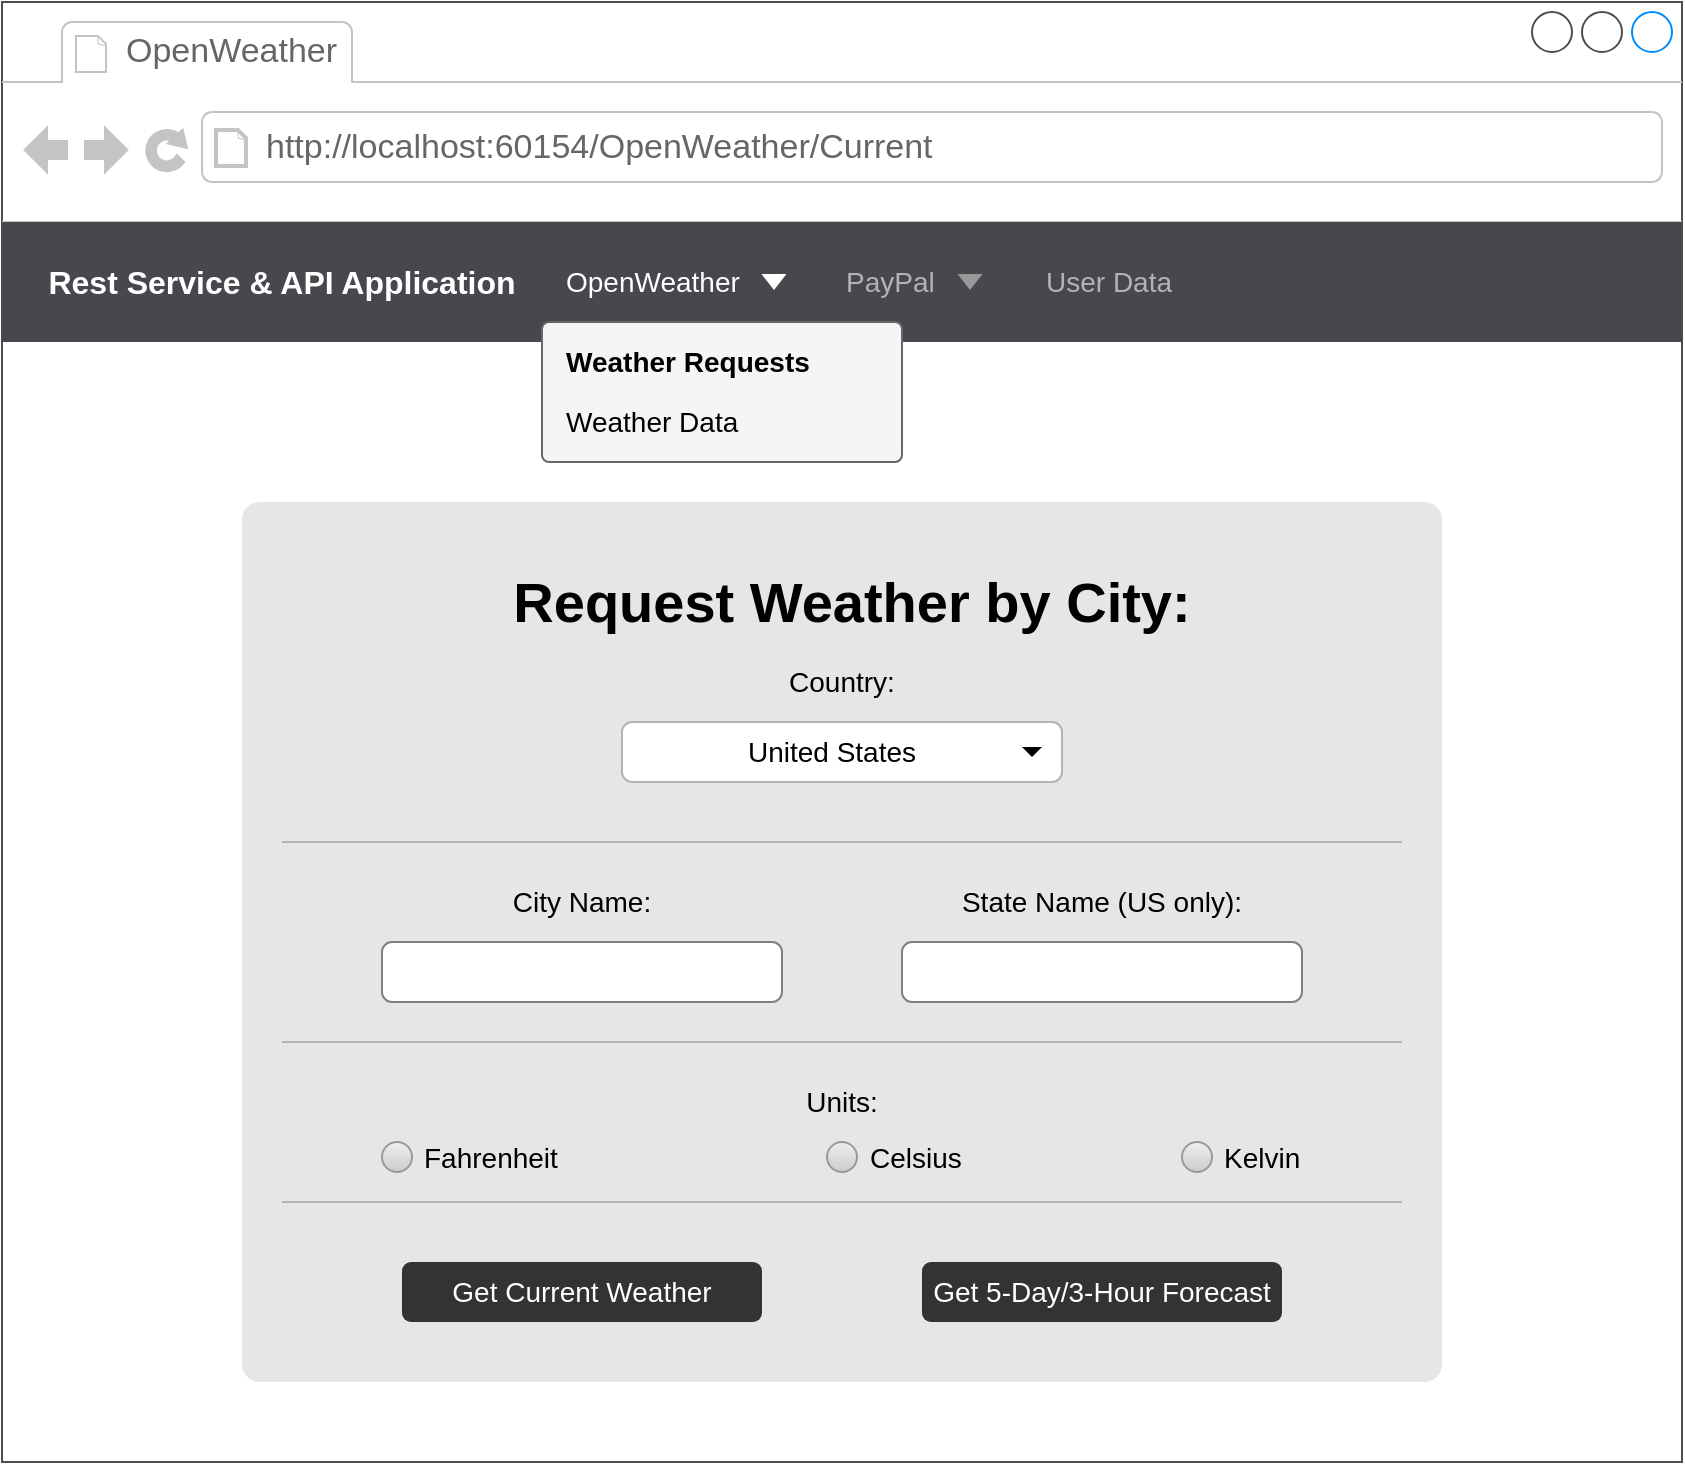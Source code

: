 <mxfile version="12.8.1" type="device" pages="5"><diagram name="OpenWeather Request Page" id="KBaqTxxsXduk6WUUkLcO"><mxGraphModel dx="861" dy="785" grid="1" gridSize="10" guides="1" tooltips="1" connect="1" arrows="1" fold="1" page="1" pageScale="1" pageWidth="850" pageHeight="1100" math="0" shadow="0"><root><mxCell id="zMKDWObwdx5VLIcZ6XyK-0"/><mxCell id="zMKDWObwdx5VLIcZ6XyK-1" parent="zMKDWObwdx5VLIcZ6XyK-0"/><mxCell id="zMKDWObwdx5VLIcZ6XyK-2" value="" style="strokeWidth=1;shadow=0;dashed=0;align=left;html=1;shape=mxgraph.mockup.containers.browserWindow;rSize=0;strokeColor=#4D4D4D;strokeColor2=#008cff;strokeColor3=#c4c4c4;mainText=,;recursiveResize=0;fontStyle=1;fontSize=18;" parent="zMKDWObwdx5VLIcZ6XyK-1" vertex="1"><mxGeometry width="840" height="730" as="geometry"/></mxCell><mxCell id="zMKDWObwdx5VLIcZ6XyK-3" value="OpenWeather" style="strokeWidth=1;shadow=0;dashed=0;align=center;html=1;shape=mxgraph.mockup.containers.anchor;fontSize=17;fontColor=#666666;align=left;" parent="zMKDWObwdx5VLIcZ6XyK-2" vertex="1"><mxGeometry x="60" y="12" width="110" height="26" as="geometry"/></mxCell><mxCell id="zMKDWObwdx5VLIcZ6XyK-4" value="http://localhost:60154/OpenWeather/Current" style="strokeWidth=1;shadow=0;dashed=0;align=center;html=1;shape=mxgraph.mockup.containers.anchor;rSize=0;fontSize=17;fontColor=#666666;align=left;" parent="zMKDWObwdx5VLIcZ6XyK-2" vertex="1"><mxGeometry x="130" y="60" width="250" height="26" as="geometry"/></mxCell><mxCell id="zMKDWObwdx5VLIcZ6XyK-5" value="" style="rounded=0;whiteSpace=wrap;html=1;fillColor=#47484D;strokeColor=none;gradientColor=none;" parent="zMKDWObwdx5VLIcZ6XyK-2" vertex="1"><mxGeometry y="110" width="840" height="60" as="geometry"/></mxCell><mxCell id="zMKDWObwdx5VLIcZ6XyK-6" value="Rest Service &amp;amp; API Application" style="text;html=1;align=center;verticalAlign=middle;whiteSpace=wrap;rounded=0;fontSize=16;fontStyle=1;fontColor=#FFFFFF;" parent="zMKDWObwdx5VLIcZ6XyK-2" vertex="1"><mxGeometry x="20" y="130" width="240" height="20" as="geometry"/></mxCell><mxCell id="zMKDWObwdx5VLIcZ6XyK-9" value="" style="rounded=1;whiteSpace=wrap;html=1;fillColor=#E6E6E6;gradientColor=none;fontSize=14;fontColor=#B3B3B3;strokeColor=none;arcSize=2;" parent="zMKDWObwdx5VLIcZ6XyK-2" vertex="1"><mxGeometry x="120" y="250" width="600" height="440" as="geometry"/></mxCell><mxCell id="PqCmbiXZ6R9Gf-1Q7Gyt-4" value="&lt;h2 style=&quot;font-size: 28px&quot;&gt;Request Weather by City:&lt;/h2&gt;" style="text;html=1;strokeColor=none;fillColor=none;align=center;verticalAlign=middle;whiteSpace=wrap;rounded=0;fontSize=28;fontColor=#000000;" parent="zMKDWObwdx5VLIcZ6XyK-2" vertex="1"><mxGeometry x="180" y="290" width="490" height="20" as="geometry"/></mxCell><mxCell id="sxIWqtjO0Wsf185PibQx-33" value="" style="endArrow=none;html=1;fontSize=14;fontColor=#000000;strokeColor=#B3B3B3;" parent="zMKDWObwdx5VLIcZ6XyK-2" edge="1"><mxGeometry width="50" height="50" relative="1" as="geometry"><mxPoint x="140" y="420" as="sourcePoint"/><mxPoint x="700" y="420" as="targetPoint"/></mxGeometry></mxCell><mxCell id="sxIWqtjO0Wsf185PibQx-40" value="" style="endArrow=none;html=1;fontSize=14;fontColor=#000000;strokeColor=#B3B3B3;" parent="zMKDWObwdx5VLIcZ6XyK-2" edge="1"><mxGeometry width="50" height="50" relative="1" as="geometry"><mxPoint x="140" y="520" as="sourcePoint"/><mxPoint x="700" y="520" as="targetPoint"/></mxGeometry></mxCell><mxCell id="XcRCw8R5VF_bVqs0so3t-5" value="User Data" style="text;html=1;align=left;verticalAlign=middle;whiteSpace=wrap;rounded=0;fontSize=14;fontStyle=0;fontColor=#B3B3B3;" parent="zMKDWObwdx5VLIcZ6XyK-2" vertex="1"><mxGeometry x="520" y="130" width="110" height="20" as="geometry"/></mxCell><mxCell id="XcRCw8R5VF_bVqs0so3t-6" value="" style="triangle;whiteSpace=wrap;html=1;fillColor=#999999;gradientColor=none;fontSize=14;fontColor=#3333FF;align=center;rotation=90;strokeColor=none;" parent="zMKDWObwdx5VLIcZ6XyK-2" vertex="1"><mxGeometry x="480" y="133.75" width="8" height="12.5" as="geometry"/></mxCell><mxCell id="XcRCw8R5VF_bVqs0so3t-7" value="PayPal" style="text;html=1;align=left;verticalAlign=middle;whiteSpace=wrap;rounded=0;fontSize=14;fontStyle=0;fontColor=#B3B3B3;" parent="zMKDWObwdx5VLIcZ6XyK-2" vertex="1"><mxGeometry x="420" y="130" width="60" height="20" as="geometry"/></mxCell><mxCell id="yRrkHmSxawTKSYOueic5-3" value="OpenWeather" style="text;html=1;align=left;verticalAlign=middle;whiteSpace=wrap;rounded=0;fontSize=14;fontStyle=0;fontColor=#FFFFFF;" parent="zMKDWObwdx5VLIcZ6XyK-2" vertex="1"><mxGeometry x="280" y="130" width="110" height="20" as="geometry"/></mxCell><mxCell id="yRrkHmSxawTKSYOueic5-4" value="" style="triangle;whiteSpace=wrap;html=1;fillColor=#FFFFFF;gradientColor=none;fontSize=14;fontColor=#FFFFFF;align=center;rotation=90;strokeColor=none;" parent="zMKDWObwdx5VLIcZ6XyK-2" vertex="1"><mxGeometry x="382" y="133.75" width="8" height="12.5" as="geometry"/></mxCell><mxCell id="yRrkHmSxawTKSYOueic5-5" value="" style="rounded=1;whiteSpace=wrap;html=1;strokeColor=#666666;fillColor=#f5f5f5;fontSize=14;fontColor=#333333;align=center;arcSize=5;" parent="zMKDWObwdx5VLIcZ6XyK-2" vertex="1"><mxGeometry x="270" y="160" width="180" height="70" as="geometry"/></mxCell><mxCell id="yRrkHmSxawTKSYOueic5-6" value="Weather Requests" style="text;html=1;strokeColor=none;fillColor=none;align=left;verticalAlign=middle;whiteSpace=wrap;rounded=0;fontSize=14;fontColor=#000000;fontStyle=1" parent="zMKDWObwdx5VLIcZ6XyK-2" vertex="1"><mxGeometry x="280" y="170" width="160" height="20" as="geometry"/></mxCell><mxCell id="yRrkHmSxawTKSYOueic5-7" value="Weather Data" style="text;html=1;strokeColor=none;fillColor=none;align=left;verticalAlign=middle;whiteSpace=wrap;rounded=0;fontSize=14;fontColor=#000000;" parent="zMKDWObwdx5VLIcZ6XyK-2" vertex="1"><mxGeometry x="280" y="200" width="160" height="20" as="geometry"/></mxCell><mxCell id="yRrkHmSxawTKSYOueic5-9" value="Country:" style="text;html=1;strokeColor=none;fillColor=none;align=center;verticalAlign=middle;whiteSpace=wrap;rounded=0;fontSize=14;fontColor=#000000;" parent="zMKDWObwdx5VLIcZ6XyK-2" vertex="1"><mxGeometry x="380" y="330" width="80" height="20" as="geometry"/></mxCell><mxCell id="XvPbiGkaymRWYi33Sbas-0" value="United States" style="html=1;shadow=0;dashed=0;shape=mxgraph.bootstrap.rrect;rSize=5;strokeColor=#B3B3B3;spacingRight=10;fontSize=14;whiteSpace=wrap;align=center;fillColor=#FFFFFF;gradientColor=none;" parent="zMKDWObwdx5VLIcZ6XyK-2" vertex="1"><mxGeometry x="310" y="360" width="220" height="30" as="geometry"/></mxCell><mxCell id="XvPbiGkaymRWYi33Sbas-1" value="" style="shape=triangle;direction=south;fillColor=#000000;strokeColor=none;perimeter=none;" parent="XvPbiGkaymRWYi33Sbas-0" vertex="1"><mxGeometry x="1" y="0.5" width="10" height="5" relative="1" as="geometry"><mxPoint x="-20" y="-2.5" as="offset"/></mxGeometry></mxCell><mxCell id="sxIWqtjO0Wsf185PibQx-0" value="City Name:" style="text;html=1;strokeColor=none;fillColor=none;align=center;verticalAlign=middle;whiteSpace=wrap;rounded=0;fontSize=14;fontColor=#000000;" parent="zMKDWObwdx5VLIcZ6XyK-2" vertex="1"><mxGeometry x="250" y="440" width="80" height="20" as="geometry"/></mxCell><mxCell id="yRrkHmSxawTKSYOueic5-1" value="State Name (US only):" style="text;html=1;strokeColor=none;fillColor=none;align=center;verticalAlign=middle;whiteSpace=wrap;rounded=0;fontSize=14;fontColor=#000000;" parent="zMKDWObwdx5VLIcZ6XyK-2" vertex="1"><mxGeometry x="475" y="440" width="150" height="20" as="geometry"/></mxCell><mxCell id="PqCmbiXZ6R9Gf-1Q7Gyt-0" value="" style="html=1;shadow=0;dashed=0;shape=mxgraph.bootstrap.rrect;rSize=5;strokeColor=#808080;spacingLeft=50;fontSize=14;align=left;fontColor=#dddddd;whiteSpace=wrap;fillColor=#FFFFFF;gradientColor=none;" parent="zMKDWObwdx5VLIcZ6XyK-2" vertex="1"><mxGeometry x="450" y="470" width="200" height="30" as="geometry"/></mxCell><mxCell id="yRrkHmSxawTKSYOueic5-0" value="" style="html=1;shadow=0;dashed=0;shape=mxgraph.bootstrap.rrect;rSize=5;strokeColor=#808080;spacingLeft=50;fontSize=14;align=left;fontColor=#dddddd;whiteSpace=wrap;fillColor=#FFFFFF;gradientColor=none;" parent="zMKDWObwdx5VLIcZ6XyK-2" vertex="1"><mxGeometry x="190" y="470" width="200" height="30" as="geometry"/></mxCell><mxCell id="XvPbiGkaymRWYi33Sbas-2" value="Celsius" style="shape=ellipse;fillColor=#eeeeee;strokeColor=#999999;gradientColor=#cccccc;html=1;align=left;spacingLeft=4;fontSize=14;fontColor=#000000;labelPosition=right;shadow=0;" parent="zMKDWObwdx5VLIcZ6XyK-2" vertex="1"><mxGeometry x="412.5" y="570" width="15" height="15" as="geometry"/></mxCell><mxCell id="XvPbiGkaymRWYi33Sbas-7" value="Fahrenheit" style="shape=ellipse;fillColor=#eeeeee;strokeColor=#999999;gradientColor=#cccccc;html=1;align=left;spacingLeft=4;fontSize=14;fontColor=#000000;labelPosition=right;shadow=0;" parent="zMKDWObwdx5VLIcZ6XyK-2" vertex="1"><mxGeometry x="190" y="570" width="15" height="15" as="geometry"/></mxCell><mxCell id="XvPbiGkaymRWYi33Sbas-8" value="Kelvin" style="shape=ellipse;fillColor=#eeeeee;strokeColor=#999999;gradientColor=#cccccc;html=1;align=left;spacingLeft=4;fontSize=14;fontColor=#000000;labelPosition=right;shadow=0;" parent="zMKDWObwdx5VLIcZ6XyK-2" vertex="1"><mxGeometry x="590" y="570" width="15" height="15" as="geometry"/></mxCell><mxCell id="XvPbiGkaymRWYi33Sbas-13" value="" style="endArrow=none;html=1;fontSize=14;fontColor=#000000;strokeColor=#B3B3B3;" parent="zMKDWObwdx5VLIcZ6XyK-2" edge="1"><mxGeometry width="50" height="50" relative="1" as="geometry"><mxPoint x="140" y="600" as="sourcePoint"/><mxPoint x="700" y="600" as="targetPoint"/></mxGeometry></mxCell><mxCell id="XvPbiGkaymRWYi33Sbas-14" value="Units:" style="text;html=1;strokeColor=none;fillColor=none;align=center;verticalAlign=middle;whiteSpace=wrap;rounded=0;fontSize=14;fontColor=#000000;" parent="zMKDWObwdx5VLIcZ6XyK-2" vertex="1"><mxGeometry x="380" y="540" width="80" height="20" as="geometry"/></mxCell><mxCell id="XvPbiGkaymRWYi33Sbas-80" value="Get 5-Day/3-Hour Forecast" style="rounded=1;whiteSpace=wrap;html=1;strokeColor=none;fillColor=#333333;gradientColor=none;fontSize=14;fontColor=#FFFFFF;align=center;" parent="zMKDWObwdx5VLIcZ6XyK-2" vertex="1"><mxGeometry x="460" y="630" width="180" height="30" as="geometry"/></mxCell><mxCell id="XvPbiGkaymRWYi33Sbas-81" value="Get Current Weather" style="rounded=1;whiteSpace=wrap;html=1;strokeColor=none;fillColor=#333333;gradientColor=none;fontSize=14;fontColor=#FFFFFF;align=center;" parent="zMKDWObwdx5VLIcZ6XyK-2" vertex="1"><mxGeometry x="200" y="630" width="180" height="30" as="geometry"/></mxCell></root></mxGraphModel></diagram><diagram name="OpenWeather Results Success Page" id="ehnSWlfWdU055M-IX6sr"><mxGraphModel dx="861" dy="785" grid="1" gridSize="10" guides="1" tooltips="1" connect="1" arrows="1" fold="1" page="1" pageScale="1" pageWidth="850" pageHeight="1100" math="0" shadow="0"><root><mxCell id="cr_G3BRBfL8RsV0OoNtD-0"/><mxCell id="cr_G3BRBfL8RsV0OoNtD-1" parent="cr_G3BRBfL8RsV0OoNtD-0"/><mxCell id="cr_G3BRBfL8RsV0OoNtD-2" value="" style="strokeWidth=1;shadow=0;dashed=0;align=left;html=1;shape=mxgraph.mockup.containers.browserWindow;rSize=0;strokeColor=#4D4D4D;strokeColor2=#008cff;strokeColor3=#c4c4c4;mainText=,;recursiveResize=0;fontStyle=1;fontSize=18;" parent="cr_G3BRBfL8RsV0OoNtD-1" vertex="1"><mxGeometry width="1370" height="590" as="geometry"/></mxCell><mxCell id="cr_G3BRBfL8RsV0OoNtD-3" value="OpenWeather" style="strokeWidth=1;shadow=0;dashed=0;align=center;html=1;shape=mxgraph.mockup.containers.anchor;fontSize=17;fontColor=#666666;align=left;" parent="cr_G3BRBfL8RsV0OoNtD-2" vertex="1"><mxGeometry x="60" y="12" width="110" height="26" as="geometry"/></mxCell><mxCell id="cr_G3BRBfL8RsV0OoNtD-4" value="http://localhost:60154/OpenWeather/CurrentResults" style="strokeWidth=1;shadow=0;dashed=0;align=center;html=1;shape=mxgraph.mockup.containers.anchor;rSize=0;fontSize=17;fontColor=#666666;align=left;" parent="cr_G3BRBfL8RsV0OoNtD-2" vertex="1"><mxGeometry x="130" y="60" width="250" height="26" as="geometry"/></mxCell><mxCell id="cr_G3BRBfL8RsV0OoNtD-5" value="" style="rounded=0;whiteSpace=wrap;html=1;fillColor=#47484D;strokeColor=none;gradientColor=none;" parent="cr_G3BRBfL8RsV0OoNtD-2" vertex="1"><mxGeometry y="110" width="1370" height="60" as="geometry"/></mxCell><mxCell id="cr_G3BRBfL8RsV0OoNtD-6" value="Rest Service &amp;amp; API Application" style="text;html=1;align=center;verticalAlign=middle;whiteSpace=wrap;rounded=0;fontSize=16;fontStyle=1;fontColor=#FFFFFF;" parent="cr_G3BRBfL8RsV0OoNtD-2" vertex="1"><mxGeometry x="20" y="130" width="240" height="20" as="geometry"/></mxCell><mxCell id="cr_G3BRBfL8RsV0OoNtD-7" value="" style="rounded=1;whiteSpace=wrap;html=1;fillColor=#E6E6E6;gradientColor=none;fontSize=14;fontColor=#B3B3B3;strokeColor=none;arcSize=2;" parent="cr_G3BRBfL8RsV0OoNtD-2" vertex="1"><mxGeometry x="60" y="200" width="1250" height="350" as="geometry"/></mxCell><mxCell id="cr_G3BRBfL8RsV0OoNtD-8" value="&lt;h2 style=&quot;font-size: 28px&quot;&gt;Weather in [city name]:&lt;/h2&gt;" style="text;html=1;strokeColor=none;fillColor=none;align=center;verticalAlign=middle;whiteSpace=wrap;rounded=0;fontSize=28;fontColor=#000000;" parent="cr_G3BRBfL8RsV0OoNtD-2" vertex="1"><mxGeometry x="440" y="240" width="490" height="20" as="geometry"/></mxCell><mxCell id="cr_G3BRBfL8RsV0OoNtD-11" value="User Data" style="text;html=1;align=left;verticalAlign=middle;whiteSpace=wrap;rounded=0;fontSize=14;fontStyle=0;fontColor=#B3B3B3;" parent="cr_G3BRBfL8RsV0OoNtD-2" vertex="1"><mxGeometry x="520" y="130" width="110" height="20" as="geometry"/></mxCell><mxCell id="cr_G3BRBfL8RsV0OoNtD-12" value="" style="triangle;whiteSpace=wrap;html=1;fillColor=#999999;gradientColor=none;fontSize=14;fontColor=#3333FF;align=center;rotation=90;strokeColor=none;" parent="cr_G3BRBfL8RsV0OoNtD-2" vertex="1"><mxGeometry x="480" y="133.75" width="8" height="12.5" as="geometry"/></mxCell><mxCell id="cr_G3BRBfL8RsV0OoNtD-13" value="PayPal" style="text;html=1;align=left;verticalAlign=middle;whiteSpace=wrap;rounded=0;fontSize=14;fontStyle=0;fontColor=#B3B3B3;" parent="cr_G3BRBfL8RsV0OoNtD-2" vertex="1"><mxGeometry x="420" y="130" width="60" height="20" as="geometry"/></mxCell><mxCell id="cr_G3BRBfL8RsV0OoNtD-14" value="OpenWeather" style="text;html=1;align=left;verticalAlign=middle;whiteSpace=wrap;rounded=0;fontSize=14;fontStyle=0;fontColor=#FFFFFF;" parent="cr_G3BRBfL8RsV0OoNtD-2" vertex="1"><mxGeometry x="280" y="130" width="110" height="20" as="geometry"/></mxCell><mxCell id="cr_G3BRBfL8RsV0OoNtD-15" value="" style="triangle;whiteSpace=wrap;html=1;fillColor=#FFFFFF;gradientColor=none;fontSize=14;fontColor=#FFFFFF;align=center;rotation=90;strokeColor=none;" parent="cr_G3BRBfL8RsV0OoNtD-2" vertex="1"><mxGeometry x="382" y="133.75" width="8" height="12.5" as="geometry"/></mxCell><mxCell id="cr_G3BRBfL8RsV0OoNtD-22" value="[Weather Type]: Weather Description]" style="text;html=1;strokeColor=none;fillColor=none;align=center;verticalAlign=middle;whiteSpace=wrap;rounded=0;fontSize=14;fontColor=#000000;" parent="cr_G3BRBfL8RsV0OoNtD-2" vertex="1"><mxGeometry x="170" y="380" width="245" height="20" as="geometry"/></mxCell><mxCell id="cr_G3BRBfL8RsV0OoNtD-23" value="Temperature: [Temperature]" style="text;html=1;strokeColor=none;fillColor=none;align=center;verticalAlign=middle;whiteSpace=wrap;rounded=0;fontSize=14;fontColor=#000000;" parent="cr_G3BRBfL8RsV0OoNtD-2" vertex="1"><mxGeometry x="480" y="380" width="182" height="20" as="geometry"/></mxCell><mxCell id="cr_G3BRBfL8RsV0OoNtD-25" value="" style="html=1;shadow=0;dashed=0;shape=mxgraph.bootstrap.rrect;rSize=5;strokeColor=#808080;spacingLeft=50;fontSize=14;align=left;fontColor=#dddddd;whiteSpace=wrap;fillColor=#FFFFFF;gradientColor=none;" parent="cr_G3BRBfL8RsV0OoNtD-2" vertex="1"><mxGeometry x="120" y="365" width="50" height="50" as="geometry"/></mxCell><mxCell id="cr_G3BRBfL8RsV0OoNtD-32" value="Make Another Request" style="rounded=1;whiteSpace=wrap;html=1;strokeColor=none;fillColor=#333333;gradientColor=none;fontSize=14;fontColor=#FFFFFF;align=center;" parent="cr_G3BRBfL8RsV0OoNtD-2" vertex="1"><mxGeometry x="605" y="310" width="160" height="30" as="geometry"/></mxCell><mxCell id="cr_G3BRBfL8RsV0OoNtD-35" value="Feels Like: [Feels Like Temperature]" style="text;html=1;strokeColor=none;fillColor=none;align=center;verticalAlign=middle;whiteSpace=wrap;rounded=0;fontSize=14;fontColor=#000000;" parent="cr_G3BRBfL8RsV0OoNtD-2" vertex="1"><mxGeometry x="720" y="390" width="180" height="20" as="geometry"/></mxCell><mxCell id="cr_G3BRBfL8RsV0OoNtD-36" value="Pressure: [Pressure]" style="text;html=1;strokeColor=none;fillColor=none;align=center;verticalAlign=middle;whiteSpace=wrap;rounded=0;fontSize=14;fontColor=#000000;" parent="cr_G3BRBfL8RsV0OoNtD-2" vertex="1"><mxGeometry x="950" y="380" width="140" height="20" as="geometry"/></mxCell><mxCell id="cr_G3BRBfL8RsV0OoNtD-37" value="Humidity: [Humidity]" style="text;html=1;strokeColor=none;fillColor=none;align=center;verticalAlign=middle;whiteSpace=wrap;rounded=0;fontSize=14;fontColor=#000000;" parent="cr_G3BRBfL8RsV0OoNtD-2" vertex="1"><mxGeometry x="1140" y="380" width="130" height="20" as="geometry"/></mxCell><mxCell id="cr_G3BRBfL8RsV0OoNtD-10" value="" style="endArrow=none;html=1;fontSize=14;fontColor=#000000;strokeColor=#B3B3B3;" parent="cr_G3BRBfL8RsV0OoNtD-2" edge="1"><mxGeometry width="50" height="50" relative="1" as="geometry"><mxPoint x="88" y="435" as="sourcePoint"/><mxPoint x="1282" y="435" as="targetPoint"/></mxGeometry></mxCell><mxCell id="b3yXdNUz-v3g5UD8sQ0r-0" value="Wind Direction: [Wind Direction]" style="text;html=1;strokeColor=none;fillColor=none;align=center;verticalAlign=middle;whiteSpace=wrap;rounded=0;fontSize=14;fontColor=#000000;" parent="cr_G3BRBfL8RsV0OoNtD-2" vertex="1"><mxGeometry x="580" y="480" width="210" height="20" as="geometry"/></mxCell><mxCell id="b3yXdNUz-v3g5UD8sQ0r-1" value="Wind Speed: [Wind Speed]" style="text;html=1;strokeColor=none;fillColor=none;align=center;verticalAlign=middle;whiteSpace=wrap;rounded=0;fontSize=14;fontColor=#000000;" parent="cr_G3BRBfL8RsV0OoNtD-2" vertex="1"><mxGeometry x="201.5" y="480" width="182" height="20" as="geometry"/></mxCell><mxCell id="b3yXdNUz-v3g5UD8sQ0r-2" value="Cloud Coverage: [Cloud Coverage]" style="text;html=1;strokeColor=none;fillColor=none;align=center;verticalAlign=middle;whiteSpace=wrap;rounded=0;fontSize=14;fontColor=#000000;" parent="cr_G3BRBfL8RsV0OoNtD-2" vertex="1"><mxGeometry x="960" y="480" width="240" height="20" as="geometry"/></mxCell><mxCell id="cr_G3BRBfL8RsV0OoNtD-38" value="" style="shape=image;imageAspect=0;aspect=fixed;verticalLabelPosition=bottom;verticalAlign=top;image=http://openweathermap.org/img/wn/04n.png;" parent="cr_G3BRBfL8RsV0OoNtD-1" vertex="1"><mxGeometry x="120" y="365" width="50" height="50" as="geometry"/></mxCell></root></mxGraphModel></diagram><diagram name="OpenWeather Results Fail Page" id="WHxUV4F22DtCgqvHtwSn"><mxGraphModel dx="861" dy="785" grid="1" gridSize="10" guides="1" tooltips="1" connect="1" arrows="1" fold="1" page="1" pageScale="1" pageWidth="850" pageHeight="1100" math="0" shadow="0"><root><mxCell id="YM_apCDRSssD6BnSNpcf-0"/><mxCell id="YM_apCDRSssD6BnSNpcf-1" parent="YM_apCDRSssD6BnSNpcf-0"/><mxCell id="YM_apCDRSssD6BnSNpcf-2" value="" style="strokeWidth=1;shadow=0;dashed=0;align=left;html=1;shape=mxgraph.mockup.containers.browserWindow;rSize=0;strokeColor=#4D4D4D;strokeColor2=#008cff;strokeColor3=#c4c4c4;mainText=,;recursiveResize=0;fontStyle=1;fontSize=18;" parent="YM_apCDRSssD6BnSNpcf-1" vertex="1"><mxGeometry width="980" height="390" as="geometry"/></mxCell><mxCell id="YM_apCDRSssD6BnSNpcf-3" value="OpenWeather" style="strokeWidth=1;shadow=0;dashed=0;align=center;html=1;shape=mxgraph.mockup.containers.anchor;fontSize=17;fontColor=#666666;align=left;" parent="YM_apCDRSssD6BnSNpcf-2" vertex="1"><mxGeometry x="60" y="12" width="110" height="26" as="geometry"/></mxCell><mxCell id="YM_apCDRSssD6BnSNpcf-4" value="http://localhost:60154/OpenWeather/CurrentResults" style="strokeWidth=1;shadow=0;dashed=0;align=center;html=1;shape=mxgraph.mockup.containers.anchor;rSize=0;fontSize=17;fontColor=#666666;align=left;" parent="YM_apCDRSssD6BnSNpcf-2" vertex="1"><mxGeometry x="130" y="60" width="250" height="26" as="geometry"/></mxCell><mxCell id="YM_apCDRSssD6BnSNpcf-5" value="" style="rounded=0;whiteSpace=wrap;html=1;fillColor=#47484D;strokeColor=none;gradientColor=none;" parent="YM_apCDRSssD6BnSNpcf-2" vertex="1"><mxGeometry y="110" width="980" height="60" as="geometry"/></mxCell><mxCell id="YM_apCDRSssD6BnSNpcf-6" value="Rest Service &amp;amp; API Application" style="text;html=1;align=center;verticalAlign=middle;whiteSpace=wrap;rounded=0;fontSize=16;fontStyle=1;fontColor=#FFFFFF;" parent="YM_apCDRSssD6BnSNpcf-2" vertex="1"><mxGeometry x="20" y="130" width="240" height="20" as="geometry"/></mxCell><mxCell id="YM_apCDRSssD6BnSNpcf-7" value="" style="rounded=1;whiteSpace=wrap;html=1;fillColor=#E6E6E6;gradientColor=none;fontSize=14;fontColor=#B3B3B3;strokeColor=none;arcSize=2;" parent="YM_apCDRSssD6BnSNpcf-2" vertex="1"><mxGeometry x="60" y="200" width="860" height="150" as="geometry"/></mxCell><mxCell id="YM_apCDRSssD6BnSNpcf-9" value="User Data" style="text;html=1;align=left;verticalAlign=middle;whiteSpace=wrap;rounded=0;fontSize=14;fontStyle=0;fontColor=#B3B3B3;" parent="YM_apCDRSssD6BnSNpcf-2" vertex="1"><mxGeometry x="520" y="130" width="110" height="20" as="geometry"/></mxCell><mxCell id="YM_apCDRSssD6BnSNpcf-10" value="" style="triangle;whiteSpace=wrap;html=1;fillColor=#999999;gradientColor=none;fontSize=14;fontColor=#3333FF;align=center;rotation=90;strokeColor=none;" parent="YM_apCDRSssD6BnSNpcf-2" vertex="1"><mxGeometry x="480" y="133.75" width="8" height="12.5" as="geometry"/></mxCell><mxCell id="YM_apCDRSssD6BnSNpcf-11" value="PayPal" style="text;html=1;align=left;verticalAlign=middle;whiteSpace=wrap;rounded=0;fontSize=14;fontStyle=0;fontColor=#B3B3B3;" parent="YM_apCDRSssD6BnSNpcf-2" vertex="1"><mxGeometry x="420" y="130" width="60" height="20" as="geometry"/></mxCell><mxCell id="YM_apCDRSssD6BnSNpcf-12" value="OpenWeather" style="text;html=1;align=left;verticalAlign=middle;whiteSpace=wrap;rounded=0;fontSize=14;fontStyle=0;fontColor=#FFFFFF;" parent="YM_apCDRSssD6BnSNpcf-2" vertex="1"><mxGeometry x="280" y="130" width="110" height="20" as="geometry"/></mxCell><mxCell id="YM_apCDRSssD6BnSNpcf-13" value="" style="triangle;whiteSpace=wrap;html=1;fillColor=#FFFFFF;gradientColor=none;fontSize=14;fontColor=#FFFFFF;align=center;rotation=90;strokeColor=none;" parent="YM_apCDRSssD6BnSNpcf-2" vertex="1"><mxGeometry x="382" y="133.75" width="8" height="12.5" as="geometry"/></mxCell><mxCell id="YM_apCDRSssD6BnSNpcf-17" value="Make Another Request" style="rounded=1;whiteSpace=wrap;html=1;strokeColor=none;fillColor=#333333;gradientColor=none;fontSize=14;fontColor=#FFFFFF;align=center;" parent="YM_apCDRSssD6BnSNpcf-2" vertex="1"><mxGeometry x="410" y="280" width="160" height="30" as="geometry"/></mxCell><mxCell id="YM_apCDRSssD6BnSNpcf-26" value="Current Weather could not be found at the given location. Please ensure you entered a valid location and try again." style="text;html=1;strokeColor=none;fillColor=none;align=center;verticalAlign=middle;whiteSpace=wrap;rounded=0;" parent="YM_apCDRSssD6BnSNpcf-2" vertex="1"><mxGeometry x="170" y="240" width="640" height="20" as="geometry"/></mxCell></root></mxGraphModel></diagram><diagram id="qDdhbPA-1xJK7-EoeEz6" name="Weather History Page - Admin"><mxGraphModel dx="861" dy="785" grid="1" gridSize="10" guides="1" tooltips="1" connect="1" arrows="1" fold="1" page="1" pageScale="1" pageWidth="850" pageHeight="1100" math="0" shadow="0"><root><mxCell id="CcOeVYtHI7pNRET_MQJk-0"/><mxCell id="CcOeVYtHI7pNRET_MQJk-1" parent="CcOeVYtHI7pNRET_MQJk-0"/><mxCell id="b3KE2CIlRF-gPLmQnue9-0" value="" style="strokeWidth=1;shadow=0;dashed=0;align=left;html=1;shape=mxgraph.mockup.containers.browserWindow;rSize=0;strokeColor2=#008cff;strokeColor3=#c4c4c4;mainText=,;recursiveResize=0;fontStyle=1;fontSize=18;" parent="CcOeVYtHI7pNRET_MQJk-1" vertex="1"><mxGeometry width="1030" height="1500" as="geometry"/></mxCell><mxCell id="b3KE2CIlRF-gPLmQnue9-1" value="View Users" style="strokeWidth=1;shadow=0;dashed=0;align=center;html=1;shape=mxgraph.mockup.containers.anchor;fontSize=17;fontColor=#666666;align=left;" parent="b3KE2CIlRF-gPLmQnue9-0" vertex="1"><mxGeometry x="60" y="12" width="110" height="26" as="geometry"/></mxCell><mxCell id="b3KE2CIlRF-gPLmQnue9-2" value="http://localhost:60154/OpenWeather/Weather" style="strokeWidth=1;shadow=0;dashed=0;align=center;html=1;shape=mxgraph.mockup.containers.anchor;rSize=0;fontSize=17;fontColor=#666666;align=left;" parent="b3KE2CIlRF-gPLmQnue9-0" vertex="1"><mxGeometry x="130" y="60" width="350" height="26" as="geometry"/></mxCell><mxCell id="b3KE2CIlRF-gPLmQnue9-3" value="" style="rounded=0;whiteSpace=wrap;html=1;fillColor=#47484D;strokeColor=none;gradientColor=none;" parent="b3KE2CIlRF-gPLmQnue9-0" vertex="1"><mxGeometry y="110" width="1010" height="60" as="geometry"/></mxCell><mxCell id="b3KE2CIlRF-gPLmQnue9-4" value="Rest Service &amp;amp; API Application" style="text;html=1;align=center;verticalAlign=middle;whiteSpace=wrap;rounded=0;fontSize=16;fontStyle=1;fontColor=#FFFFFF;" parent="b3KE2CIlRF-gPLmQnue9-0" vertex="1"><mxGeometry x="20" y="130" width="240" height="20" as="geometry"/></mxCell><mxCell id="b3KE2CIlRF-gPLmQnue9-7" value="" style="rounded=1;whiteSpace=wrap;html=1;fillColor=#E6E6E6;gradientColor=none;fontSize=14;fontColor=#B3B3B3;strokeColor=none;arcSize=2;" parent="b3KE2CIlRF-gPLmQnue9-0" vertex="1"><mxGeometry x="60" y="190" width="910" height="1270" as="geometry"/></mxCell><mxCell id="b3KE2CIlRF-gPLmQnue9-10" value="Weather Data: Current" style="text;html=1;strokeColor=none;fillColor=none;align=center;verticalAlign=middle;whiteSpace=wrap;rounded=0;fontSize=28;fontColor=#000000;" parent="b3KE2CIlRF-gPLmQnue9-0" vertex="1"><mxGeometry x="260" y="230" width="490" height="20" as="geometry"/></mxCell><mxCell id="5Y5KsmpTHhoakroKymWn-1" value="" style="rounded=1;whiteSpace=wrap;html=1;fillColor=#47484D;fontColor=#FFFFFF;arcSize=1;strokeColor=none;" parent="b3KE2CIlRF-gPLmQnue9-0" vertex="1"><mxGeometry x="100" y="280" width="830" height="1140" as="geometry"/></mxCell><mxCell id="5Y5KsmpTHhoakroKymWn-2" value="" style="rounded=1;whiteSpace=wrap;html=1;fillColor=#E6E6E6;fontColor=#FFFFFF;arcSize=1;strokeColor=#47484D;" parent="b3KE2CIlRF-gPLmQnue9-0" vertex="1"><mxGeometry x="100" y="320" width="830" height="350" as="geometry"/></mxCell><mxCell id="Ok_fr3HeuIFAd1TzNlMl-37" value="Delete" style="rounded=1;whiteSpace=wrap;html=1;strokeColor=#47484D;fillColor=#E6E6E6;fontSize=16;fontColor=#000000;strokeWidth=1;" parent="b3KE2CIlRF-gPLmQnue9-0" vertex="1"><mxGeometry x="690" y="610" width="70" height="30" as="geometry"/></mxCell><mxCell id="_eiJCqGa8Is27oXKjx7F-0" value="" style="endArrow=none;html=1;fontSize=14;fontColor=#000000;strokeColor=#B3B3B3;" parent="b3KE2CIlRF-gPLmQnue9-0" edge="1"><mxGeometry width="50" height="50" relative="1" as="geometry"><mxPoint x="125" y="400" as="sourcePoint"/><mxPoint x="905" y="400" as="targetPoint"/></mxGeometry></mxCell><mxCell id="-WAsuuZTZ7BxjsAWZve8-2" value="City:" style="text;html=1;strokeColor=none;fillColor=none;align=center;verticalAlign=middle;whiteSpace=wrap;rounded=0;fontSize=16;fontColor=#000000;" parent="b3KE2CIlRF-gPLmQnue9-0" vertex="1"><mxGeometry x="426.4" y="330" width="40" height="30" as="geometry"/></mxCell><mxCell id="S6G8M0yUEdWQtcqP0A3I-0" value="State:" style="text;html=1;strokeColor=none;fillColor=none;align=center;verticalAlign=middle;whiteSpace=wrap;rounded=0;fontSize=16;fontColor=#000000;" parent="b3KE2CIlRF-gPLmQnue9-0" vertex="1"><mxGeometry x="535" y="330" width="50" height="30" as="geometry"/></mxCell><mxCell id="S6G8M0yUEdWQtcqP0A3I-1" value="Country:" style="text;html=1;strokeColor=none;fillColor=none;align=center;verticalAlign=middle;whiteSpace=wrap;rounded=0;fontSize=16;fontColor=#000000;" parent="b3KE2CIlRF-gPLmQnue9-0" vertex="1"><mxGeometry x="646.39" y="330" width="70" height="30" as="geometry"/></mxCell><mxCell id="S6G8M0yUEdWQtcqP0A3I-2" value="Coordinates:" style="text;html=1;strokeColor=none;fillColor=none;align=center;verticalAlign=middle;whiteSpace=wrap;rounded=0;fontSize=16;fontColor=#000000;" parent="b3KE2CIlRF-gPLmQnue9-0" vertex="1"><mxGeometry x="776.4" y="330" width="100" height="30" as="geometry"/></mxCell><mxCell id="S6G8M0yUEdWQtcqP0A3I-3" value="London" style="text;html=1;strokeColor=none;fillColor=none;align=center;verticalAlign=middle;whiteSpace=wrap;rounded=0;fontSize=14;fontColor=#000000;" parent="b3KE2CIlRF-gPLmQnue9-0" vertex="1"><mxGeometry x="416.4" y="370" width="60" height="20" as="geometry"/></mxCell><mxCell id="S6G8M0yUEdWQtcqP0A3I-4" value="-" style="text;html=1;strokeColor=none;fillColor=none;align=center;verticalAlign=middle;whiteSpace=wrap;rounded=0;fontSize=14;fontColor=#000000;" parent="b3KE2CIlRF-gPLmQnue9-0" vertex="1"><mxGeometry x="537.65" y="370" width="47.5" height="20" as="geometry"/></mxCell><mxCell id="S6G8M0yUEdWQtcqP0A3I-5" value="UK" style="text;html=1;strokeColor=none;fillColor=none;align=center;verticalAlign=middle;whiteSpace=wrap;rounded=0;fontSize=14;fontColor=#000000;" parent="b3KE2CIlRF-gPLmQnue9-0" vertex="1"><mxGeometry x="652.02" y="370" width="58.75" height="20" as="geometry"/></mxCell><mxCell id="S6G8M0yUEdWQtcqP0A3I-6" value="51.51,-0.12" style="text;html=1;strokeColor=none;fillColor=none;align=center;verticalAlign=middle;whiteSpace=wrap;rounded=0;fontSize=14;fontColor=#000000;" parent="b3KE2CIlRF-gPLmQnue9-0" vertex="1"><mxGeometry x="789.21" y="370" width="74.38" height="20" as="geometry"/></mxCell><mxCell id="S6G8M0yUEdWQtcqP0A3I-7" value="Date:" style="text;html=1;strokeColor=none;fillColor=none;align=center;verticalAlign=middle;whiteSpace=wrap;rounded=0;fontSize=16;fontColor=#000000;" parent="b3KE2CIlRF-gPLmQnue9-0" vertex="1"><mxGeometry x="236.4" y="330" width="50" height="30" as="geometry"/></mxCell><mxCell id="S6G8M0yUEdWQtcqP0A3I-8" value="11:59:59 P.M., December 31, 2020" style="text;html=1;strokeColor=none;fillColor=none;align=center;verticalAlign=middle;whiteSpace=wrap;rounded=0;fontSize=14;fontColor=#000000;" parent="b3KE2CIlRF-gPLmQnue9-0" vertex="1"><mxGeometry x="146.4" y="370" width="230" height="20" as="geometry"/></mxCell><mxCell id="d3iFLzOyXibFLLVo2z12-0" value="Cloudy: Partly Cloudy" style="text;html=1;strokeColor=none;fillColor=none;align=center;verticalAlign=middle;whiteSpace=wrap;rounded=0;fontSize=14;fontColor=#000000;" parent="b3KE2CIlRF-gPLmQnue9-0" vertex="1"><mxGeometry x="224.62" y="455" width="150" height="20" as="geometry"/></mxCell><mxCell id="d3iFLzOyXibFLLVo2z12-1" value="" style="html=1;shadow=0;dashed=0;shape=mxgraph.bootstrap.rrect;rSize=5;strokeColor=#808080;spacingLeft=50;fontSize=14;align=left;fontColor=#dddddd;whiteSpace=wrap;fillColor=#FFFFFF;gradientColor=none;" parent="b3KE2CIlRF-gPLmQnue9-0" vertex="1"><mxGeometry x="174.62" y="440" width="50" height="50" as="geometry"/></mxCell><mxCell id="d3iFLzOyXibFLLVo2z12-3" value="Cloud Coverage:" style="text;html=1;strokeColor=none;fillColor=none;align=center;verticalAlign=middle;whiteSpace=wrap;rounded=0;fontSize=16;fontColor=#000000;" parent="b3KE2CIlRF-gPLmQnue9-0" vertex="1"><mxGeometry x="445.87" y="410" width="140" height="30" as="geometry"/></mxCell><mxCell id="d3iFLzOyXibFLLVo2z12-4" value="80%" style="text;html=1;strokeColor=none;fillColor=none;align=center;verticalAlign=middle;whiteSpace=wrap;rounded=0;fontSize=14;fontColor=#000000;" parent="b3KE2CIlRF-gPLmQnue9-0" vertex="1"><mxGeometry x="492.74" y="455" width="46.25" height="20" as="geometry"/></mxCell><mxCell id="d3iFLzOyXibFLLVo2z12-5" value="Wind Speed:" style="text;html=1;strokeColor=none;fillColor=none;align=center;verticalAlign=middle;whiteSpace=wrap;rounded=0;fontSize=16;fontColor=#000000;" parent="b3KE2CIlRF-gPLmQnue9-0" vertex="1"><mxGeometry x="614.62" y="410" width="101.25" height="30" as="geometry"/></mxCell><mxCell id="d3iFLzOyXibFLLVo2z12-6" value="5.23" style="text;html=1;strokeColor=none;fillColor=none;align=center;verticalAlign=middle;whiteSpace=wrap;rounded=0;fontSize=14;fontColor=#000000;" parent="b3KE2CIlRF-gPLmQnue9-0" vertex="1"><mxGeometry x="643.37" y="455" width="43.75" height="20" as="geometry"/></mxCell><mxCell id="P1Db4Ajaq1YjwJe9xd-5-0" value="Wind Direction:" style="text;html=1;strokeColor=none;fillColor=none;align=center;verticalAlign=middle;whiteSpace=wrap;rounded=0;fontSize=16;fontColor=#000000;" parent="b3KE2CIlRF-gPLmQnue9-0" vertex="1"><mxGeometry x="744.62" y="410" width="111.25" height="30" as="geometry"/></mxCell><mxCell id="P1Db4Ajaq1YjwJe9xd-5-1" value="35" style="text;html=1;strokeColor=none;fillColor=none;align=center;verticalAlign=middle;whiteSpace=wrap;rounded=0;fontSize=14;fontColor=#000000;" parent="b3KE2CIlRF-gPLmQnue9-0" vertex="1"><mxGeometry x="778.37" y="455" width="43.75" height="20" as="geometry"/></mxCell><mxCell id="P1Db4Ajaq1YjwJe9xd-5-4" value="" style="endArrow=none;html=1;fontSize=14;fontColor=#000000;strokeColor=#B3B3B3;" parent="b3KE2CIlRF-gPLmQnue9-0" edge="1"><mxGeometry width="50" height="50" relative="1" as="geometry"><mxPoint x="125" y="509" as="sourcePoint"/><mxPoint x="905" y="509" as="targetPoint"/></mxGeometry></mxCell><mxCell id="P1Db4Ajaq1YjwJe9xd-5-5" value="Temperature:" style="text;html=1;strokeColor=none;fillColor=none;align=center;verticalAlign=middle;whiteSpace=wrap;rounded=0;fontSize=16;fontColor=#000000;" parent="b3KE2CIlRF-gPLmQnue9-0" vertex="1"><mxGeometry x="238.43" y="520" width="100" height="30" as="geometry"/></mxCell><mxCell id="P1Db4Ajaq1YjwJe9xd-5-6" value="72.0 degrees" style="text;html=1;strokeColor=none;fillColor=none;align=center;verticalAlign=middle;whiteSpace=wrap;rounded=0;fontSize=14;fontColor=#000000;" parent="b3KE2CIlRF-gPLmQnue9-0" vertex="1"><mxGeometry x="225.0" y="550" width="126.87" height="20" as="geometry"/></mxCell><mxCell id="P1Db4Ajaq1YjwJe9xd-5-7" value="Feels Like:" style="text;html=1;strokeColor=none;fillColor=none;align=center;verticalAlign=middle;whiteSpace=wrap;rounded=0;fontSize=16;fontColor=#000000;" parent="b3KE2CIlRF-gPLmQnue9-0" vertex="1"><mxGeometry x="384.37" y="520" width="100" height="30" as="geometry"/></mxCell><mxCell id="P1Db4Ajaq1YjwJe9xd-5-8" value="60.5 degrees" style="text;html=1;strokeColor=none;fillColor=none;align=center;verticalAlign=middle;whiteSpace=wrap;rounded=0;fontSize=14;fontColor=#000000;" parent="b3KE2CIlRF-gPLmQnue9-0" vertex="1"><mxGeometry x="370.93" y="550" width="126.87" height="20" as="geometry"/></mxCell><mxCell id="P1Db4Ajaq1YjwJe9xd-5-13" value="79.9 degrees" style="text;html=1;strokeColor=none;fillColor=none;align=center;verticalAlign=middle;whiteSpace=wrap;rounded=0;fontSize=14;fontColor=#000000;" parent="b3KE2CIlRF-gPLmQnue9-0" vertex="1"><mxGeometry x="515" y="550" width="126.87" height="20" as="geometry"/></mxCell><mxCell id="P1Db4Ajaq1YjwJe9xd-5-11" value="High:" style="text;html=1;strokeColor=none;fillColor=none;align=center;verticalAlign=middle;whiteSpace=wrap;rounded=0;fontSize=16;fontColor=#000000;" parent="b3KE2CIlRF-gPLmQnue9-0" vertex="1"><mxGeometry x="553.44" y="520" width="50" height="30" as="geometry"/></mxCell><mxCell id="P1Db4Ajaq1YjwJe9xd-5-14" value="68.3 degrees" style="text;html=1;strokeColor=none;fillColor=none;align=center;verticalAlign=middle;whiteSpace=wrap;rounded=0;fontSize=14;fontColor=#000000;" parent="b3KE2CIlRF-gPLmQnue9-0" vertex="1"><mxGeometry x="658.13" y="550" width="126.87" height="20" as="geometry"/></mxCell><mxCell id="P1Db4Ajaq1YjwJe9xd-5-10" value="Low:" style="text;html=1;strokeColor=none;fillColor=none;align=center;verticalAlign=middle;whiteSpace=wrap;rounded=0;fontSize=16;fontColor=#000000;" parent="b3KE2CIlRF-gPLmQnue9-0" vertex="1"><mxGeometry x="702.19" y="520" width="38.75" height="30" as="geometry"/></mxCell><mxCell id="P1Db4Ajaq1YjwJe9xd-5-17" value="" style="endArrow=none;html=1;fontSize=14;fontColor=#000000;strokeColor=#B3B3B3;" parent="b3KE2CIlRF-gPLmQnue9-0" edge="1"><mxGeometry width="50" height="50" relative="1" as="geometry"><mxPoint x="125" y="590" as="sourcePoint"/><mxPoint x="905" y="590" as="targetPoint"/></mxGeometry></mxCell><mxCell id="P1Db4Ajaq1YjwJe9xd-5-15" value="Visibility" style="text;html=1;strokeColor=none;fillColor=none;align=center;verticalAlign=middle;whiteSpace=wrap;rounded=0;fontSize=16;fontColor=#000000;" parent="b3KE2CIlRF-gPLmQnue9-0" vertex="1"><mxGeometry x="396.26" y="600" width="77.5" height="30" as="geometry"/></mxCell><mxCell id="P1Db4Ajaq1YjwJe9xd-5-16" value="74%" style="text;html=1;strokeColor=none;fillColor=none;align=center;verticalAlign=middle;whiteSpace=wrap;rounded=0;fontSize=14;fontColor=#000000;" parent="b3KE2CIlRF-gPLmQnue9-0" vertex="1"><mxGeometry x="395.79" y="630" width="78.44" height="20" as="geometry"/></mxCell><mxCell id="P1Db4Ajaq1YjwJe9xd-5-18" value="Pressure:" style="text;html=1;strokeColor=none;fillColor=none;align=center;verticalAlign=middle;whiteSpace=wrap;rounded=0;fontSize=16;fontColor=#000000;" parent="b3KE2CIlRF-gPLmQnue9-0" vertex="1"><mxGeometry x="250.0" y="600" width="77.5" height="30" as="geometry"/></mxCell><mxCell id="P1Db4Ajaq1YjwJe9xd-5-19" value="102" style="text;html=1;strokeColor=none;fillColor=none;align=center;verticalAlign=middle;whiteSpace=wrap;rounded=0;fontSize=14;fontColor=#000000;" parent="b3KE2CIlRF-gPLmQnue9-0" vertex="1"><mxGeometry x="251.1" y="630" width="75.3" height="20" as="geometry"/></mxCell><mxCell id="P1Db4Ajaq1YjwJe9xd-5-2" value="Humidity:" style="text;html=1;strokeColor=none;fillColor=none;align=center;verticalAlign=middle;whiteSpace=wrap;rounded=0;fontSize=16;fontColor=#000000;" parent="b3KE2CIlRF-gPLmQnue9-0" vertex="1"><mxGeometry x="541.25" y="600" width="77.5" height="30" as="geometry"/></mxCell><mxCell id="P1Db4Ajaq1YjwJe9xd-5-3" value="40%" style="text;html=1;strokeColor=none;fillColor=none;align=center;verticalAlign=middle;whiteSpace=wrap;rounded=0;fontSize=14;fontColor=#000000;" parent="b3KE2CIlRF-gPLmQnue9-0" vertex="1"><mxGeometry x="556.88" y="630" width="46.25" height="20" as="geometry"/></mxCell><mxCell id="S6G8M0yUEdWQtcqP0A3I-9" value="Weather" style="text;html=1;strokeColor=none;fillColor=none;align=center;verticalAlign=middle;whiteSpace=wrap;rounded=0;fontSize=16;fontColor=#000000;" parent="b3KE2CIlRF-gPLmQnue9-0" vertex="1"><mxGeometry x="244.62" y="410" width="77.5" height="30" as="geometry"/></mxCell><mxCell id="UGNukIreCu7xqCv1qUTy-0" value="11:59:59 P.M., December 31, 2020" style="text;html=1;strokeColor=none;fillColor=none;align=center;verticalAlign=middle;whiteSpace=wrap;rounded=0;fontSize=14;fontColor=#000000;" parent="b3KE2CIlRF-gPLmQnue9-0" vertex="1"><mxGeometry x="146.4" y="370" width="230" height="20" as="geometry"/></mxCell><mxCell id="UGNukIreCu7xqCv1qUTy-2" value="Delete" style="rounded=1;whiteSpace=wrap;html=1;strokeColor=#47484D;fillColor=#E6E6E6;fontSize=16;fontColor=#000000;strokeWidth=1;" parent="b3KE2CIlRF-gPLmQnue9-0" vertex="1"><mxGeometry x="690.87" y="960" width="70" height="30" as="geometry"/></mxCell><mxCell id="UGNukIreCu7xqCv1qUTy-3" value="" style="endArrow=none;html=1;fontSize=14;fontColor=#000000;strokeColor=#B3B3B3;" parent="b3KE2CIlRF-gPLmQnue9-0" edge="1"><mxGeometry width="50" height="50" relative="1" as="geometry"><mxPoint x="125.87" y="750" as="sourcePoint"/><mxPoint x="905.87" y="750" as="targetPoint"/></mxGeometry></mxCell><mxCell id="UGNukIreCu7xqCv1qUTy-4" value="City:" style="text;html=1;strokeColor=none;fillColor=none;align=center;verticalAlign=middle;whiteSpace=wrap;rounded=0;fontSize=16;fontColor=#FFFFFF;" parent="b3KE2CIlRF-gPLmQnue9-0" vertex="1"><mxGeometry x="427.27" y="680" width="40" height="30" as="geometry"/></mxCell><mxCell id="UGNukIreCu7xqCv1qUTy-5" value="State:" style="text;html=1;strokeColor=none;fillColor=none;align=center;verticalAlign=middle;whiteSpace=wrap;rounded=0;fontSize=16;fontColor=#FFFFFF;" parent="b3KE2CIlRF-gPLmQnue9-0" vertex="1"><mxGeometry x="535.87" y="680" width="50" height="30" as="geometry"/></mxCell><mxCell id="UGNukIreCu7xqCv1qUTy-6" value="Country:" style="text;html=1;strokeColor=none;fillColor=none;align=center;verticalAlign=middle;whiteSpace=wrap;rounded=0;fontSize=16;fontColor=#FFFFFF;" parent="b3KE2CIlRF-gPLmQnue9-0" vertex="1"><mxGeometry x="647.26" y="680" width="70" height="30" as="geometry"/></mxCell><mxCell id="UGNukIreCu7xqCv1qUTy-7" value="Coordinates:" style="text;html=1;strokeColor=none;fillColor=none;align=center;verticalAlign=middle;whiteSpace=wrap;rounded=0;fontSize=16;fontColor=#FFFFFF;" parent="b3KE2CIlRF-gPLmQnue9-0" vertex="1"><mxGeometry x="777.27" y="680" width="100" height="30" as="geometry"/></mxCell><mxCell id="UGNukIreCu7xqCv1qUTy-8" value="London" style="text;html=1;strokeColor=none;fillColor=none;align=center;verticalAlign=middle;whiteSpace=wrap;rounded=0;fontSize=14;fontColor=#FFFFFF;" parent="b3KE2CIlRF-gPLmQnue9-0" vertex="1"><mxGeometry x="417.27" y="720" width="60" height="20" as="geometry"/></mxCell><mxCell id="UGNukIreCu7xqCv1qUTy-9" value="-" style="text;html=1;strokeColor=none;fillColor=none;align=center;verticalAlign=middle;whiteSpace=wrap;rounded=0;fontSize=14;fontColor=#FFFFFF;" parent="b3KE2CIlRF-gPLmQnue9-0" vertex="1"><mxGeometry x="538.52" y="720" width="47.5" height="20" as="geometry"/></mxCell><mxCell id="UGNukIreCu7xqCv1qUTy-10" value="UK" style="text;html=1;strokeColor=none;fillColor=none;align=center;verticalAlign=middle;whiteSpace=wrap;rounded=0;fontSize=14;fontColor=#FFFFFF;" parent="b3KE2CIlRF-gPLmQnue9-0" vertex="1"><mxGeometry x="652.89" y="720" width="58.75" height="20" as="geometry"/></mxCell><mxCell id="UGNukIreCu7xqCv1qUTy-11" value="51.51,-0.12" style="text;html=1;strokeColor=none;fillColor=none;align=center;verticalAlign=middle;whiteSpace=wrap;rounded=0;fontSize=14;fontColor=#FFFFFF;" parent="b3KE2CIlRF-gPLmQnue9-0" vertex="1"><mxGeometry x="790.08" y="720" width="74.38" height="20" as="geometry"/></mxCell><mxCell id="UGNukIreCu7xqCv1qUTy-12" value="Date:" style="text;html=1;strokeColor=none;fillColor=none;align=center;verticalAlign=middle;whiteSpace=wrap;rounded=0;fontSize=16;fontColor=#FFFFFF;" parent="b3KE2CIlRF-gPLmQnue9-0" vertex="1"><mxGeometry x="237.27" y="680" width="50" height="30" as="geometry"/></mxCell><mxCell id="UGNukIreCu7xqCv1qUTy-13" value="Cloudy: Partly Cloudy" style="text;html=1;strokeColor=none;fillColor=none;align=center;verticalAlign=middle;whiteSpace=wrap;rounded=0;fontSize=14;fontColor=#FFFFFF;" parent="b3KE2CIlRF-gPLmQnue9-0" vertex="1"><mxGeometry x="225.49" y="805" width="150" height="20" as="geometry"/></mxCell><mxCell id="UGNukIreCu7xqCv1qUTy-14" value="Cloud Coverage:" style="text;html=1;strokeColor=none;fillColor=none;align=center;verticalAlign=middle;whiteSpace=wrap;rounded=0;fontSize=16;fontColor=#FFFFFF;" parent="b3KE2CIlRF-gPLmQnue9-0" vertex="1"><mxGeometry x="446.74" y="760" width="140" height="30" as="geometry"/></mxCell><mxCell id="UGNukIreCu7xqCv1qUTy-15" value="80%" style="text;html=1;strokeColor=none;fillColor=none;align=center;verticalAlign=middle;whiteSpace=wrap;rounded=0;fontSize=14;fontColor=#FFFFFF;" parent="b3KE2CIlRF-gPLmQnue9-0" vertex="1"><mxGeometry x="493.61" y="805" width="46.25" height="20" as="geometry"/></mxCell><mxCell id="UGNukIreCu7xqCv1qUTy-16" value="Wind Speed:" style="text;html=1;strokeColor=none;fillColor=none;align=center;verticalAlign=middle;whiteSpace=wrap;rounded=0;fontSize=16;fontColor=#FFFFFF;" parent="b3KE2CIlRF-gPLmQnue9-0" vertex="1"><mxGeometry x="615.49" y="760" width="101.25" height="30" as="geometry"/></mxCell><mxCell id="UGNukIreCu7xqCv1qUTy-17" value="5.23" style="text;html=1;strokeColor=none;fillColor=none;align=center;verticalAlign=middle;whiteSpace=wrap;rounded=0;fontSize=14;fontColor=#FFFFFF;" parent="b3KE2CIlRF-gPLmQnue9-0" vertex="1"><mxGeometry x="644.24" y="805" width="43.75" height="20" as="geometry"/></mxCell><mxCell id="UGNukIreCu7xqCv1qUTy-18" value="Wind Direction:" style="text;html=1;strokeColor=none;fillColor=none;align=center;verticalAlign=middle;whiteSpace=wrap;rounded=0;fontSize=16;fontColor=#FFFFFF;" parent="b3KE2CIlRF-gPLmQnue9-0" vertex="1"><mxGeometry x="745.49" y="760" width="111.25" height="30" as="geometry"/></mxCell><mxCell id="UGNukIreCu7xqCv1qUTy-19" value="35" style="text;html=1;strokeColor=none;fillColor=none;align=center;verticalAlign=middle;whiteSpace=wrap;rounded=0;fontSize=14;fontColor=#FFFFFF;" parent="b3KE2CIlRF-gPLmQnue9-0" vertex="1"><mxGeometry x="779.24" y="805" width="43.75" height="20" as="geometry"/></mxCell><mxCell id="UGNukIreCu7xqCv1qUTy-20" value="" style="endArrow=none;html=1;fontSize=14;fontColor=#000000;strokeColor=#B3B3B3;" parent="b3KE2CIlRF-gPLmQnue9-0" edge="1"><mxGeometry width="50" height="50" relative="1" as="geometry"><mxPoint x="125.87" y="859" as="sourcePoint"/><mxPoint x="905.87" y="859" as="targetPoint"/></mxGeometry></mxCell><mxCell id="UGNukIreCu7xqCv1qUTy-21" value="Temperature:" style="text;html=1;strokeColor=none;fillColor=none;align=center;verticalAlign=middle;whiteSpace=wrap;rounded=0;fontSize=16;fontColor=#FFFFFF;" parent="b3KE2CIlRF-gPLmQnue9-0" vertex="1"><mxGeometry x="239.3" y="870" width="100" height="30" as="geometry"/></mxCell><mxCell id="UGNukIreCu7xqCv1qUTy-22" value="72.0 degrees" style="text;html=1;strokeColor=none;fillColor=none;align=center;verticalAlign=middle;whiteSpace=wrap;rounded=0;fontSize=14;fontColor=#FFFFFF;" parent="b3KE2CIlRF-gPLmQnue9-0" vertex="1"><mxGeometry x="225.87" y="900" width="126.87" height="20" as="geometry"/></mxCell><mxCell id="UGNukIreCu7xqCv1qUTy-23" value="Feels Like:" style="text;html=1;strokeColor=none;fillColor=none;align=center;verticalAlign=middle;whiteSpace=wrap;rounded=0;fontSize=16;fontColor=#FFFFFF;" parent="b3KE2CIlRF-gPLmQnue9-0" vertex="1"><mxGeometry x="385.24" y="870" width="100" height="30" as="geometry"/></mxCell><mxCell id="UGNukIreCu7xqCv1qUTy-24" value="60.5 degrees" style="text;html=1;strokeColor=none;fillColor=none;align=center;verticalAlign=middle;whiteSpace=wrap;rounded=0;fontSize=14;fontColor=#FFFFFF;" parent="b3KE2CIlRF-gPLmQnue9-0" vertex="1"><mxGeometry x="371.8" y="900" width="126.87" height="20" as="geometry"/></mxCell><mxCell id="UGNukIreCu7xqCv1qUTy-25" value="79.9 degrees" style="text;html=1;strokeColor=none;fillColor=none;align=center;verticalAlign=middle;whiteSpace=wrap;rounded=0;fontSize=14;fontColor=#FFFFFF;" parent="b3KE2CIlRF-gPLmQnue9-0" vertex="1"><mxGeometry x="515.87" y="900" width="126.87" height="20" as="geometry"/></mxCell><mxCell id="UGNukIreCu7xqCv1qUTy-26" value="High:" style="text;html=1;strokeColor=none;fillColor=none;align=center;verticalAlign=middle;whiteSpace=wrap;rounded=0;fontSize=16;fontColor=#FFFFFF;" parent="b3KE2CIlRF-gPLmQnue9-0" vertex="1"><mxGeometry x="554.31" y="870" width="50" height="30" as="geometry"/></mxCell><mxCell id="UGNukIreCu7xqCv1qUTy-27" value="68.3 degrees" style="text;html=1;strokeColor=none;fillColor=none;align=center;verticalAlign=middle;whiteSpace=wrap;rounded=0;fontSize=14;fontColor=#FFFFFF;" parent="b3KE2CIlRF-gPLmQnue9-0" vertex="1"><mxGeometry x="659" y="900" width="126.87" height="20" as="geometry"/></mxCell><mxCell id="UGNukIreCu7xqCv1qUTy-28" value="Low:" style="text;html=1;strokeColor=none;fillColor=none;align=center;verticalAlign=middle;whiteSpace=wrap;rounded=0;fontSize=16;fontColor=#FFFFFF;" parent="b3KE2CIlRF-gPLmQnue9-0" vertex="1"><mxGeometry x="703.06" y="870" width="38.75" height="30" as="geometry"/></mxCell><mxCell id="UGNukIreCu7xqCv1qUTy-29" value="" style="endArrow=none;html=1;fontSize=14;fontColor=#000000;strokeColor=#B3B3B3;" parent="b3KE2CIlRF-gPLmQnue9-0" edge="1"><mxGeometry width="50" height="50" relative="1" as="geometry"><mxPoint x="125.87" y="940" as="sourcePoint"/><mxPoint x="905.87" y="940" as="targetPoint"/></mxGeometry></mxCell><mxCell id="UGNukIreCu7xqCv1qUTy-30" value="Visibility" style="text;html=1;strokeColor=none;fillColor=none;align=center;verticalAlign=middle;whiteSpace=wrap;rounded=0;fontSize=16;fontColor=#FFFFFF;" parent="b3KE2CIlRF-gPLmQnue9-0" vertex="1"><mxGeometry x="397.13" y="950" width="77.5" height="30" as="geometry"/></mxCell><mxCell id="UGNukIreCu7xqCv1qUTy-31" value="74%" style="text;html=1;strokeColor=none;fillColor=none;align=center;verticalAlign=middle;whiteSpace=wrap;rounded=0;fontSize=14;fontColor=#FFFFFF;" parent="b3KE2CIlRF-gPLmQnue9-0" vertex="1"><mxGeometry x="396.66" y="980" width="78.44" height="20" as="geometry"/></mxCell><mxCell id="UGNukIreCu7xqCv1qUTy-32" value="Pressure:" style="text;html=1;strokeColor=none;fillColor=none;align=center;verticalAlign=middle;whiteSpace=wrap;rounded=0;fontSize=16;fontColor=#FFFFFF;" parent="b3KE2CIlRF-gPLmQnue9-0" vertex="1"><mxGeometry x="250.87" y="950" width="77.5" height="30" as="geometry"/></mxCell><mxCell id="UGNukIreCu7xqCv1qUTy-33" value="102" style="text;html=1;strokeColor=none;fillColor=none;align=center;verticalAlign=middle;whiteSpace=wrap;rounded=0;fontSize=14;fontColor=#FFFFFF;" parent="b3KE2CIlRF-gPLmQnue9-0" vertex="1"><mxGeometry x="251.97" y="980" width="75.3" height="20" as="geometry"/></mxCell><mxCell id="UGNukIreCu7xqCv1qUTy-34" value="Humidity:" style="text;html=1;strokeColor=none;fillColor=none;align=center;verticalAlign=middle;whiteSpace=wrap;rounded=0;fontSize=16;fontColor=#FFFFFF;" parent="b3KE2CIlRF-gPLmQnue9-0" vertex="1"><mxGeometry x="542.12" y="950" width="77.5" height="30" as="geometry"/></mxCell><mxCell id="UGNukIreCu7xqCv1qUTy-35" value="40%" style="text;html=1;strokeColor=none;fillColor=none;align=center;verticalAlign=middle;whiteSpace=wrap;rounded=0;fontSize=14;fontColor=#FFFFFF;" parent="b3KE2CIlRF-gPLmQnue9-0" vertex="1"><mxGeometry x="557.75" y="980" width="46.25" height="20" as="geometry"/></mxCell><mxCell id="UGNukIreCu7xqCv1qUTy-36" value="Weather" style="text;html=1;strokeColor=none;fillColor=none;align=center;verticalAlign=middle;whiteSpace=wrap;rounded=0;fontSize=16;fontColor=#FFFFFF;" parent="b3KE2CIlRF-gPLmQnue9-0" vertex="1"><mxGeometry x="245.49" y="760" width="77.5" height="30" as="geometry"/></mxCell><mxCell id="UGNukIreCu7xqCv1qUTy-37" value="11:59:59 P.M., December 31, 2020" style="text;html=1;strokeColor=none;fillColor=none;align=center;verticalAlign=middle;whiteSpace=wrap;rounded=0;fontSize=14;fontColor=#FFFFFF;" parent="b3KE2CIlRF-gPLmQnue9-0" vertex="1"><mxGeometry x="147.27" y="720" width="230" height="20" as="geometry"/></mxCell><mxCell id="UGNukIreCu7xqCv1qUTy-39" value="" style="html=1;shadow=0;dashed=0;shape=mxgraph.bootstrap.rrect;rSize=5;strokeColor=#808080;spacingLeft=50;fontSize=14;align=left;fontColor=#dddddd;whiteSpace=wrap;fillColor=#FFFFFF;gradientColor=none;" parent="b3KE2CIlRF-gPLmQnue9-0" vertex="1"><mxGeometry x="174.62" y="790" width="50" height="50" as="geometry"/></mxCell><mxCell id="UGNukIreCu7xqCv1qUTy-41" value="" style="rounded=1;whiteSpace=wrap;html=1;fillColor=#E6E6E6;fontColor=#FFFFFF;arcSize=1;strokeColor=#47484D;" parent="b3KE2CIlRF-gPLmQnue9-0" vertex="1"><mxGeometry x="100.87" y="1020" width="830" height="350" as="geometry"/></mxCell><mxCell id="UGNukIreCu7xqCv1qUTy-42" value="Delete" style="rounded=1;whiteSpace=wrap;html=1;strokeColor=#47484D;fillColor=#E6E6E6;fontSize=16;fontColor=#000000;strokeWidth=1;" parent="b3KE2CIlRF-gPLmQnue9-0" vertex="1"><mxGeometry x="690.87" y="1310" width="70" height="30" as="geometry"/></mxCell><mxCell id="UGNukIreCu7xqCv1qUTy-43" value="" style="endArrow=none;html=1;fontSize=14;fontColor=#000000;strokeColor=#B3B3B3;" parent="b3KE2CIlRF-gPLmQnue9-0" edge="1"><mxGeometry width="50" height="50" relative="1" as="geometry"><mxPoint x="125.87" y="1100" as="sourcePoint"/><mxPoint x="905.87" y="1100" as="targetPoint"/></mxGeometry></mxCell><mxCell id="UGNukIreCu7xqCv1qUTy-44" value="City:" style="text;html=1;strokeColor=none;fillColor=none;align=center;verticalAlign=middle;whiteSpace=wrap;rounded=0;fontSize=16;fontColor=#000000;" parent="b3KE2CIlRF-gPLmQnue9-0" vertex="1"><mxGeometry x="427.27" y="1030" width="40" height="30" as="geometry"/></mxCell><mxCell id="UGNukIreCu7xqCv1qUTy-45" value="State:" style="text;html=1;strokeColor=none;fillColor=none;align=center;verticalAlign=middle;whiteSpace=wrap;rounded=0;fontSize=16;fontColor=#000000;" parent="b3KE2CIlRF-gPLmQnue9-0" vertex="1"><mxGeometry x="535.87" y="1030" width="50" height="30" as="geometry"/></mxCell><mxCell id="UGNukIreCu7xqCv1qUTy-46" value="Country:" style="text;html=1;strokeColor=none;fillColor=none;align=center;verticalAlign=middle;whiteSpace=wrap;rounded=0;fontSize=16;fontColor=#000000;" parent="b3KE2CIlRF-gPLmQnue9-0" vertex="1"><mxGeometry x="647.26" y="1030" width="70" height="30" as="geometry"/></mxCell><mxCell id="UGNukIreCu7xqCv1qUTy-47" value="Coordinates:" style="text;html=1;strokeColor=none;fillColor=none;align=center;verticalAlign=middle;whiteSpace=wrap;rounded=0;fontSize=16;fontColor=#000000;" parent="b3KE2CIlRF-gPLmQnue9-0" vertex="1"><mxGeometry x="777.27" y="1030" width="100" height="30" as="geometry"/></mxCell><mxCell id="UGNukIreCu7xqCv1qUTy-48" value="London" style="text;html=1;strokeColor=none;fillColor=none;align=center;verticalAlign=middle;whiteSpace=wrap;rounded=0;fontSize=14;fontColor=#000000;" parent="b3KE2CIlRF-gPLmQnue9-0" vertex="1"><mxGeometry x="417.27" y="1070" width="60" height="20" as="geometry"/></mxCell><mxCell id="UGNukIreCu7xqCv1qUTy-49" value="-" style="text;html=1;strokeColor=none;fillColor=none;align=center;verticalAlign=middle;whiteSpace=wrap;rounded=0;fontSize=14;fontColor=#000000;" parent="b3KE2CIlRF-gPLmQnue9-0" vertex="1"><mxGeometry x="538.52" y="1070" width="47.5" height="20" as="geometry"/></mxCell><mxCell id="UGNukIreCu7xqCv1qUTy-50" value="UK" style="text;html=1;strokeColor=none;fillColor=none;align=center;verticalAlign=middle;whiteSpace=wrap;rounded=0;fontSize=14;fontColor=#000000;" parent="b3KE2CIlRF-gPLmQnue9-0" vertex="1"><mxGeometry x="652.89" y="1070" width="58.75" height="20" as="geometry"/></mxCell><mxCell id="UGNukIreCu7xqCv1qUTy-51" value="51.51,-0.12" style="text;html=1;strokeColor=none;fillColor=none;align=center;verticalAlign=middle;whiteSpace=wrap;rounded=0;fontSize=14;fontColor=#000000;" parent="b3KE2CIlRF-gPLmQnue9-0" vertex="1"><mxGeometry x="790.08" y="1070" width="74.38" height="20" as="geometry"/></mxCell><mxCell id="UGNukIreCu7xqCv1qUTy-52" value="Date:" style="text;html=1;strokeColor=none;fillColor=none;align=center;verticalAlign=middle;whiteSpace=wrap;rounded=0;fontSize=16;fontColor=#000000;" parent="b3KE2CIlRF-gPLmQnue9-0" vertex="1"><mxGeometry x="237.27" y="1030" width="50" height="30" as="geometry"/></mxCell><mxCell id="UGNukIreCu7xqCv1qUTy-53" value="Cloudy: Partly Cloudy" style="text;html=1;strokeColor=none;fillColor=none;align=center;verticalAlign=middle;whiteSpace=wrap;rounded=0;fontSize=14;fontColor=#000000;" parent="b3KE2CIlRF-gPLmQnue9-0" vertex="1"><mxGeometry x="225.49" y="1155" width="150" height="20" as="geometry"/></mxCell><mxCell id="UGNukIreCu7xqCv1qUTy-54" value="Cloud Coverage:" style="text;html=1;strokeColor=none;fillColor=none;align=center;verticalAlign=middle;whiteSpace=wrap;rounded=0;fontSize=16;fontColor=#000000;" parent="b3KE2CIlRF-gPLmQnue9-0" vertex="1"><mxGeometry x="446.74" y="1110" width="140" height="30" as="geometry"/></mxCell><mxCell id="UGNukIreCu7xqCv1qUTy-55" value="80%" style="text;html=1;strokeColor=none;fillColor=none;align=center;verticalAlign=middle;whiteSpace=wrap;rounded=0;fontSize=14;fontColor=#000000;" parent="b3KE2CIlRF-gPLmQnue9-0" vertex="1"><mxGeometry x="493.61" y="1155" width="46.25" height="20" as="geometry"/></mxCell><mxCell id="UGNukIreCu7xqCv1qUTy-56" value="Wind Speed:" style="text;html=1;strokeColor=none;fillColor=none;align=center;verticalAlign=middle;whiteSpace=wrap;rounded=0;fontSize=16;fontColor=#000000;" parent="b3KE2CIlRF-gPLmQnue9-0" vertex="1"><mxGeometry x="615.49" y="1110" width="101.25" height="30" as="geometry"/></mxCell><mxCell id="UGNukIreCu7xqCv1qUTy-57" value="5.23" style="text;html=1;strokeColor=none;fillColor=none;align=center;verticalAlign=middle;whiteSpace=wrap;rounded=0;fontSize=14;fontColor=#000000;" parent="b3KE2CIlRF-gPLmQnue9-0" vertex="1"><mxGeometry x="644.24" y="1155" width="43.75" height="20" as="geometry"/></mxCell><mxCell id="UGNukIreCu7xqCv1qUTy-58" value="Wind Direction:" style="text;html=1;strokeColor=none;fillColor=none;align=center;verticalAlign=middle;whiteSpace=wrap;rounded=0;fontSize=16;fontColor=#000000;" parent="b3KE2CIlRF-gPLmQnue9-0" vertex="1"><mxGeometry x="745.49" y="1110" width="111.25" height="30" as="geometry"/></mxCell><mxCell id="UGNukIreCu7xqCv1qUTy-59" value="35" style="text;html=1;strokeColor=none;fillColor=none;align=center;verticalAlign=middle;whiteSpace=wrap;rounded=0;fontSize=14;fontColor=#000000;" parent="b3KE2CIlRF-gPLmQnue9-0" vertex="1"><mxGeometry x="779.24" y="1155" width="43.75" height="20" as="geometry"/></mxCell><mxCell id="UGNukIreCu7xqCv1qUTy-60" value="" style="endArrow=none;html=1;fontSize=14;fontColor=#000000;strokeColor=#B3B3B3;" parent="b3KE2CIlRF-gPLmQnue9-0" edge="1"><mxGeometry width="50" height="50" relative="1" as="geometry"><mxPoint x="125.87" y="1209" as="sourcePoint"/><mxPoint x="905.87" y="1209" as="targetPoint"/></mxGeometry></mxCell><mxCell id="UGNukIreCu7xqCv1qUTy-61" value="Temperature:" style="text;html=1;strokeColor=none;fillColor=none;align=center;verticalAlign=middle;whiteSpace=wrap;rounded=0;fontSize=16;fontColor=#000000;" parent="b3KE2CIlRF-gPLmQnue9-0" vertex="1"><mxGeometry x="239.3" y="1220" width="100" height="30" as="geometry"/></mxCell><mxCell id="UGNukIreCu7xqCv1qUTy-62" value="72.0 degrees" style="text;html=1;strokeColor=none;fillColor=none;align=center;verticalAlign=middle;whiteSpace=wrap;rounded=0;fontSize=14;fontColor=#000000;" parent="b3KE2CIlRF-gPLmQnue9-0" vertex="1"><mxGeometry x="225.87" y="1250" width="126.87" height="20" as="geometry"/></mxCell><mxCell id="UGNukIreCu7xqCv1qUTy-63" value="Feels Like:" style="text;html=1;strokeColor=none;fillColor=none;align=center;verticalAlign=middle;whiteSpace=wrap;rounded=0;fontSize=16;fontColor=#000000;" parent="b3KE2CIlRF-gPLmQnue9-0" vertex="1"><mxGeometry x="385.24" y="1220" width="100" height="30" as="geometry"/></mxCell><mxCell id="UGNukIreCu7xqCv1qUTy-64" value="60.5 degrees" style="text;html=1;strokeColor=none;fillColor=none;align=center;verticalAlign=middle;whiteSpace=wrap;rounded=0;fontSize=14;fontColor=#000000;" parent="b3KE2CIlRF-gPLmQnue9-0" vertex="1"><mxGeometry x="371.8" y="1250" width="126.87" height="20" as="geometry"/></mxCell><mxCell id="UGNukIreCu7xqCv1qUTy-65" value="79.9 degrees" style="text;html=1;strokeColor=none;fillColor=none;align=center;verticalAlign=middle;whiteSpace=wrap;rounded=0;fontSize=14;fontColor=#000000;" parent="b3KE2CIlRF-gPLmQnue9-0" vertex="1"><mxGeometry x="515.87" y="1250" width="126.87" height="20" as="geometry"/></mxCell><mxCell id="UGNukIreCu7xqCv1qUTy-66" value="High:" style="text;html=1;strokeColor=none;fillColor=none;align=center;verticalAlign=middle;whiteSpace=wrap;rounded=0;fontSize=16;fontColor=#000000;" parent="b3KE2CIlRF-gPLmQnue9-0" vertex="1"><mxGeometry x="554.31" y="1220" width="50" height="30" as="geometry"/></mxCell><mxCell id="UGNukIreCu7xqCv1qUTy-67" value="68.3 degrees" style="text;html=1;strokeColor=none;fillColor=none;align=center;verticalAlign=middle;whiteSpace=wrap;rounded=0;fontSize=14;fontColor=#000000;" parent="b3KE2CIlRF-gPLmQnue9-0" vertex="1"><mxGeometry x="659" y="1250" width="126.87" height="20" as="geometry"/></mxCell><mxCell id="UGNukIreCu7xqCv1qUTy-68" value="Low:" style="text;html=1;strokeColor=none;fillColor=none;align=center;verticalAlign=middle;whiteSpace=wrap;rounded=0;fontSize=16;fontColor=#000000;" parent="b3KE2CIlRF-gPLmQnue9-0" vertex="1"><mxGeometry x="703.06" y="1220" width="38.75" height="30" as="geometry"/></mxCell><mxCell id="UGNukIreCu7xqCv1qUTy-69" value="" style="endArrow=none;html=1;fontSize=14;fontColor=#000000;strokeColor=#B3B3B3;" parent="b3KE2CIlRF-gPLmQnue9-0" edge="1"><mxGeometry width="50" height="50" relative="1" as="geometry"><mxPoint x="125.87" y="1290" as="sourcePoint"/><mxPoint x="905.87" y="1290" as="targetPoint"/></mxGeometry></mxCell><mxCell id="UGNukIreCu7xqCv1qUTy-70" value="Visibility" style="text;html=1;strokeColor=none;fillColor=none;align=center;verticalAlign=middle;whiteSpace=wrap;rounded=0;fontSize=16;fontColor=#000000;" parent="b3KE2CIlRF-gPLmQnue9-0" vertex="1"><mxGeometry x="397.13" y="1300" width="77.5" height="30" as="geometry"/></mxCell><mxCell id="UGNukIreCu7xqCv1qUTy-71" value="74%" style="text;html=1;strokeColor=none;fillColor=none;align=center;verticalAlign=middle;whiteSpace=wrap;rounded=0;fontSize=14;fontColor=#000000;" parent="b3KE2CIlRF-gPLmQnue9-0" vertex="1"><mxGeometry x="396.66" y="1330" width="78.44" height="20" as="geometry"/></mxCell><mxCell id="UGNukIreCu7xqCv1qUTy-72" value="Pressure:" style="text;html=1;strokeColor=none;fillColor=none;align=center;verticalAlign=middle;whiteSpace=wrap;rounded=0;fontSize=16;fontColor=#000000;" parent="b3KE2CIlRF-gPLmQnue9-0" vertex="1"><mxGeometry x="250.87" y="1300" width="77.5" height="30" as="geometry"/></mxCell><mxCell id="UGNukIreCu7xqCv1qUTy-73" value="102" style="text;html=1;strokeColor=none;fillColor=none;align=center;verticalAlign=middle;whiteSpace=wrap;rounded=0;fontSize=14;fontColor=#000000;" parent="b3KE2CIlRF-gPLmQnue9-0" vertex="1"><mxGeometry x="251.97" y="1330" width="75.3" height="20" as="geometry"/></mxCell><mxCell id="UGNukIreCu7xqCv1qUTy-74" value="Humidity:" style="text;html=1;strokeColor=none;fillColor=none;align=center;verticalAlign=middle;whiteSpace=wrap;rounded=0;fontSize=16;fontColor=#000000;" parent="b3KE2CIlRF-gPLmQnue9-0" vertex="1"><mxGeometry x="542.12" y="1300" width="77.5" height="30" as="geometry"/></mxCell><mxCell id="UGNukIreCu7xqCv1qUTy-75" value="40%" style="text;html=1;strokeColor=none;fillColor=none;align=center;verticalAlign=middle;whiteSpace=wrap;rounded=0;fontSize=14;fontColor=#000000;" parent="b3KE2CIlRF-gPLmQnue9-0" vertex="1"><mxGeometry x="557.75" y="1330" width="46.25" height="20" as="geometry"/></mxCell><mxCell id="UGNukIreCu7xqCv1qUTy-76" value="Weather" style="text;html=1;strokeColor=none;fillColor=none;align=center;verticalAlign=middle;whiteSpace=wrap;rounded=0;fontSize=16;fontColor=#000000;" parent="b3KE2CIlRF-gPLmQnue9-0" vertex="1"><mxGeometry x="245.49" y="1110" width="77.5" height="30" as="geometry"/></mxCell><mxCell id="UGNukIreCu7xqCv1qUTy-77" value="11:59:59 P.M., December 31, 2020" style="text;html=1;strokeColor=none;fillColor=none;align=center;verticalAlign=middle;whiteSpace=wrap;rounded=0;fontSize=14;fontColor=#000000;" parent="b3KE2CIlRF-gPLmQnue9-0" vertex="1"><mxGeometry x="147.27" y="1070" width="230" height="20" as="geometry"/></mxCell><mxCell id="UGNukIreCu7xqCv1qUTy-78" value="" style="shape=image;imageAspect=0;aspect=fixed;verticalLabelPosition=bottom;verticalAlign=top;image=http://openweathermap.org/img/wn/04n.png;" parent="b3KE2CIlRF-gPLmQnue9-0" vertex="1"><mxGeometry x="174.99" y="1140" width="50" height="50" as="geometry"/></mxCell><mxCell id="UGNukIreCu7xqCv1qUTy-79" value="&amp;gt;&amp;gt;" style="rounded=1;whiteSpace=wrap;html=1;strokeColor=#47484D;fillColor=#E6E6E6;fontSize=16;fontColor=#000000;strokeWidth=1;" parent="b3KE2CIlRF-gPLmQnue9-0" vertex="1"><mxGeometry x="877.27" y="1380" width="40" height="30" as="geometry"/></mxCell><mxCell id="UGNukIreCu7xqCv1qUTy-80" value="&amp;gt;" style="rounded=1;whiteSpace=wrap;html=1;strokeColor=#47484D;fillColor=#E6E6E6;fontSize=16;fontColor=#000000;strokeWidth=1;" parent="b3KE2CIlRF-gPLmQnue9-0" vertex="1"><mxGeometry x="837.27" y="1380" width="40" height="30" as="geometry"/></mxCell><mxCell id="UGNukIreCu7xqCv1qUTy-81" value="4" style="rounded=1;whiteSpace=wrap;html=1;strokeColor=#47484D;fillColor=#E6E6E6;fontSize=16;fontColor=#000000;strokeWidth=1;" parent="b3KE2CIlRF-gPLmQnue9-0" vertex="1"><mxGeometry x="797.27" y="1380" width="40" height="30" as="geometry"/></mxCell><mxCell id="UGNukIreCu7xqCv1qUTy-82" value="&lt;div&gt;&amp;lt;&lt;/div&gt;" style="rounded=1;whiteSpace=wrap;html=1;strokeColor=#47484D;fillColor=#E6E6E6;fontSize=16;fontColor=#000000;strokeWidth=1;" parent="b3KE2CIlRF-gPLmQnue9-0" vertex="1"><mxGeometry x="757.27" y="1380" width="40" height="30" as="geometry"/></mxCell><mxCell id="UGNukIreCu7xqCv1qUTy-83" value="&amp;lt;&amp;lt;" style="rounded=1;whiteSpace=wrap;html=1;strokeColor=#47484D;fillColor=#E6E6E6;fontSize=16;fontColor=#000000;strokeWidth=1;" parent="b3KE2CIlRF-gPLmQnue9-0" vertex="1"><mxGeometry x="717.26" y="1380" width="40" height="30" as="geometry"/></mxCell><mxCell id="UGNukIreCu7xqCv1qUTy-84" value="" style="strokeWidth=1;shadow=0;dashed=0;align=left;html=1;shape=mxgraph.mockup.containers.browserWindow;rSize=0;strokeColor2=#008cff;strokeColor3=#c4c4c4;mainText=,;recursiveResize=0;fontStyle=1;fontSize=18;" parent="b3KE2CIlRF-gPLmQnue9-0" vertex="1"><mxGeometry width="1030" height="1500" as="geometry"/></mxCell><mxCell id="UGNukIreCu7xqCv1qUTy-85" value="Weather Data" style="strokeWidth=1;shadow=0;dashed=0;align=center;html=1;shape=mxgraph.mockup.containers.anchor;fontSize=17;fontColor=#666666;align=left;" parent="UGNukIreCu7xqCv1qUTy-84" vertex="1"><mxGeometry x="60" y="12" width="110" height="26" as="geometry"/></mxCell><mxCell id="UGNukIreCu7xqCv1qUTy-86" value="http://localhost:60154/OpenWeather/Weather" style="strokeWidth=1;shadow=0;dashed=0;align=center;html=1;shape=mxgraph.mockup.containers.anchor;rSize=0;fontSize=17;fontColor=#666666;align=left;" parent="UGNukIreCu7xqCv1qUTy-84" vertex="1"><mxGeometry x="130" y="60" width="350" height="26" as="geometry"/></mxCell><mxCell id="UGNukIreCu7xqCv1qUTy-87" value="" style="rounded=0;whiteSpace=wrap;html=1;fillColor=#47484D;strokeColor=none;gradientColor=none;" parent="UGNukIreCu7xqCv1qUTy-84" vertex="1"><mxGeometry y="110" width="1010" height="60" as="geometry"/></mxCell><mxCell id="UGNukIreCu7xqCv1qUTy-88" value="Rest Service &amp;amp; API Application" style="text;html=1;align=center;verticalAlign=middle;whiteSpace=wrap;rounded=0;fontSize=16;fontStyle=1;fontColor=#FFFFFF;" parent="UGNukIreCu7xqCv1qUTy-84" vertex="1"><mxGeometry x="20" y="130" width="240" height="20" as="geometry"/></mxCell><mxCell id="UGNukIreCu7xqCv1qUTy-89" value="" style="rounded=1;whiteSpace=wrap;html=1;fillColor=#E6E6E6;gradientColor=none;fontSize=14;fontColor=#B3B3B3;strokeColor=none;arcSize=2;" parent="UGNukIreCu7xqCv1qUTy-84" vertex="1"><mxGeometry x="60" y="190" width="910" height="1270" as="geometry"/></mxCell><mxCell id="UGNukIreCu7xqCv1qUTy-90" value="Weather Data: Current" style="text;html=1;strokeColor=none;fillColor=none;align=center;verticalAlign=middle;whiteSpace=wrap;rounded=0;fontSize=28;fontColor=#000000;" parent="UGNukIreCu7xqCv1qUTy-84" vertex="1"><mxGeometry x="260" y="230" width="490" height="20" as="geometry"/></mxCell><mxCell id="UGNukIreCu7xqCv1qUTy-91" value="" style="rounded=1;whiteSpace=wrap;html=1;fillColor=#47484D;fontColor=#FFFFFF;arcSize=1;strokeColor=none;" parent="UGNukIreCu7xqCv1qUTy-84" vertex="1"><mxGeometry x="100" y="270" width="830" height="1150" as="geometry"/></mxCell><mxCell id="UGNukIreCu7xqCv1qUTy-92" value="" style="rounded=1;whiteSpace=wrap;html=1;fillColor=#E6E6E6;fontColor=#FFFFFF;arcSize=1;strokeColor=#47484D;" parent="UGNukIreCu7xqCv1qUTy-84" vertex="1"><mxGeometry x="100" y="320" width="830" height="350" as="geometry"/></mxCell><mxCell id="UGNukIreCu7xqCv1qUTy-93" value="Delete" style="rounded=1;whiteSpace=wrap;html=1;strokeColor=#47484D;fillColor=#E6E6E6;fontSize=16;fontColor=#000000;strokeWidth=1;" parent="UGNukIreCu7xqCv1qUTy-84" vertex="1"><mxGeometry x="690" y="610" width="70" height="30" as="geometry"/></mxCell><mxCell id="UGNukIreCu7xqCv1qUTy-94" value="" style="endArrow=none;html=1;fontSize=14;fontColor=#000000;strokeColor=#B3B3B3;" parent="UGNukIreCu7xqCv1qUTy-84" edge="1"><mxGeometry width="50" height="50" relative="1" as="geometry"><mxPoint x="125" y="400" as="sourcePoint"/><mxPoint x="905" y="400" as="targetPoint"/></mxGeometry></mxCell><mxCell id="UGNukIreCu7xqCv1qUTy-95" value="City:" style="text;html=1;strokeColor=none;fillColor=none;align=center;verticalAlign=middle;whiteSpace=wrap;rounded=0;fontSize=16;fontColor=#000000;" parent="UGNukIreCu7xqCv1qUTy-84" vertex="1"><mxGeometry x="426.4" y="330" width="40" height="30" as="geometry"/></mxCell><mxCell id="UGNukIreCu7xqCv1qUTy-96" value="State:" style="text;html=1;strokeColor=none;fillColor=none;align=center;verticalAlign=middle;whiteSpace=wrap;rounded=0;fontSize=16;fontColor=#000000;" parent="UGNukIreCu7xqCv1qUTy-84" vertex="1"><mxGeometry x="535" y="330" width="50" height="30" as="geometry"/></mxCell><mxCell id="UGNukIreCu7xqCv1qUTy-97" value="Country:" style="text;html=1;strokeColor=none;fillColor=none;align=center;verticalAlign=middle;whiteSpace=wrap;rounded=0;fontSize=16;fontColor=#000000;" parent="UGNukIreCu7xqCv1qUTy-84" vertex="1"><mxGeometry x="646.39" y="330" width="70" height="30" as="geometry"/></mxCell><mxCell id="UGNukIreCu7xqCv1qUTy-98" value="Coordinates:" style="text;html=1;strokeColor=none;fillColor=none;align=center;verticalAlign=middle;whiteSpace=wrap;rounded=0;fontSize=16;fontColor=#000000;" parent="UGNukIreCu7xqCv1qUTy-84" vertex="1"><mxGeometry x="776.4" y="330" width="100" height="30" as="geometry"/></mxCell><mxCell id="UGNukIreCu7xqCv1qUTy-99" value="London" style="text;html=1;strokeColor=none;fillColor=none;align=center;verticalAlign=middle;whiteSpace=wrap;rounded=0;fontSize=14;fontColor=#000000;" parent="UGNukIreCu7xqCv1qUTy-84" vertex="1"><mxGeometry x="416.4" y="370" width="60" height="20" as="geometry"/></mxCell><mxCell id="UGNukIreCu7xqCv1qUTy-100" value="-" style="text;html=1;strokeColor=none;fillColor=none;align=center;verticalAlign=middle;whiteSpace=wrap;rounded=0;fontSize=14;fontColor=#000000;" parent="UGNukIreCu7xqCv1qUTy-84" vertex="1"><mxGeometry x="537.65" y="370" width="47.5" height="20" as="geometry"/></mxCell><mxCell id="UGNukIreCu7xqCv1qUTy-101" value="UK" style="text;html=1;strokeColor=none;fillColor=none;align=center;verticalAlign=middle;whiteSpace=wrap;rounded=0;fontSize=14;fontColor=#000000;" parent="UGNukIreCu7xqCv1qUTy-84" vertex="1"><mxGeometry x="652.02" y="370" width="58.75" height="20" as="geometry"/></mxCell><mxCell id="UGNukIreCu7xqCv1qUTy-102" value="51.51,-0.12" style="text;html=1;strokeColor=none;fillColor=none;align=center;verticalAlign=middle;whiteSpace=wrap;rounded=0;fontSize=14;fontColor=#000000;" parent="UGNukIreCu7xqCv1qUTy-84" vertex="1"><mxGeometry x="789.21" y="370" width="74.38" height="20" as="geometry"/></mxCell><mxCell id="UGNukIreCu7xqCv1qUTy-103" value="Date:" style="text;html=1;strokeColor=none;fillColor=none;align=center;verticalAlign=middle;whiteSpace=wrap;rounded=0;fontSize=16;fontColor=#000000;" parent="UGNukIreCu7xqCv1qUTy-84" vertex="1"><mxGeometry x="236.4" y="330" width="50" height="30" as="geometry"/></mxCell><mxCell id="UGNukIreCu7xqCv1qUTy-104" value="11:59:59 P.M., December 31, 2020" style="text;html=1;strokeColor=none;fillColor=none;align=center;verticalAlign=middle;whiteSpace=wrap;rounded=0;fontSize=14;fontColor=#000000;" parent="UGNukIreCu7xqCv1qUTy-84" vertex="1"><mxGeometry x="146.4" y="370" width="230" height="20" as="geometry"/></mxCell><mxCell id="UGNukIreCu7xqCv1qUTy-105" value="Cloudy: Partly Cloudy" style="text;html=1;strokeColor=none;fillColor=none;align=center;verticalAlign=middle;whiteSpace=wrap;rounded=0;fontSize=14;fontColor=#000000;" parent="UGNukIreCu7xqCv1qUTy-84" vertex="1"><mxGeometry x="224.62" y="455" width="150" height="20" as="geometry"/></mxCell><mxCell id="UGNukIreCu7xqCv1qUTy-106" value="" style="html=1;shadow=0;dashed=0;shape=mxgraph.bootstrap.rrect;rSize=5;strokeColor=#808080;spacingLeft=50;fontSize=14;align=left;fontColor=#dddddd;whiteSpace=wrap;fillColor=#FFFFFF;gradientColor=none;" parent="UGNukIreCu7xqCv1qUTy-84" vertex="1"><mxGeometry x="174.62" y="440" width="50" height="50" as="geometry"/></mxCell><mxCell id="UGNukIreCu7xqCv1qUTy-107" value="Cloud Coverage:" style="text;html=1;strokeColor=none;fillColor=none;align=center;verticalAlign=middle;whiteSpace=wrap;rounded=0;fontSize=16;fontColor=#000000;" parent="UGNukIreCu7xqCv1qUTy-84" vertex="1"><mxGeometry x="445.87" y="410" width="140" height="30" as="geometry"/></mxCell><mxCell id="UGNukIreCu7xqCv1qUTy-108" value="80%" style="text;html=1;strokeColor=none;fillColor=none;align=center;verticalAlign=middle;whiteSpace=wrap;rounded=0;fontSize=14;fontColor=#000000;" parent="UGNukIreCu7xqCv1qUTy-84" vertex="1"><mxGeometry x="492.74" y="455" width="46.25" height="20" as="geometry"/></mxCell><mxCell id="UGNukIreCu7xqCv1qUTy-109" value="Wind Speed:" style="text;html=1;strokeColor=none;fillColor=none;align=center;verticalAlign=middle;whiteSpace=wrap;rounded=0;fontSize=16;fontColor=#000000;" parent="UGNukIreCu7xqCv1qUTy-84" vertex="1"><mxGeometry x="614.62" y="410" width="101.25" height="30" as="geometry"/></mxCell><mxCell id="UGNukIreCu7xqCv1qUTy-110" value="5.23" style="text;html=1;strokeColor=none;fillColor=none;align=center;verticalAlign=middle;whiteSpace=wrap;rounded=0;fontSize=14;fontColor=#000000;" parent="UGNukIreCu7xqCv1qUTy-84" vertex="1"><mxGeometry x="643.37" y="455" width="43.75" height="20" as="geometry"/></mxCell><mxCell id="UGNukIreCu7xqCv1qUTy-111" value="Wind Direction:" style="text;html=1;strokeColor=none;fillColor=none;align=center;verticalAlign=middle;whiteSpace=wrap;rounded=0;fontSize=16;fontColor=#000000;" parent="UGNukIreCu7xqCv1qUTy-84" vertex="1"><mxGeometry x="744.62" y="410" width="111.25" height="30" as="geometry"/></mxCell><mxCell id="UGNukIreCu7xqCv1qUTy-112" value="35" style="text;html=1;strokeColor=none;fillColor=none;align=center;verticalAlign=middle;whiteSpace=wrap;rounded=0;fontSize=14;fontColor=#000000;" parent="UGNukIreCu7xqCv1qUTy-84" vertex="1"><mxGeometry x="778.37" y="455" width="43.75" height="20" as="geometry"/></mxCell><mxCell id="UGNukIreCu7xqCv1qUTy-113" value="" style="endArrow=none;html=1;fontSize=14;fontColor=#000000;strokeColor=#B3B3B3;" parent="UGNukIreCu7xqCv1qUTy-84" edge="1"><mxGeometry width="50" height="50" relative="1" as="geometry"><mxPoint x="125" y="509" as="sourcePoint"/><mxPoint x="905" y="509" as="targetPoint"/></mxGeometry></mxCell><mxCell id="UGNukIreCu7xqCv1qUTy-114" value="Temperature:" style="text;html=1;strokeColor=none;fillColor=none;align=center;verticalAlign=middle;whiteSpace=wrap;rounded=0;fontSize=16;fontColor=#000000;" parent="UGNukIreCu7xqCv1qUTy-84" vertex="1"><mxGeometry x="238.43" y="520" width="100" height="30" as="geometry"/></mxCell><mxCell id="UGNukIreCu7xqCv1qUTy-115" value="72.0 degrees" style="text;html=1;strokeColor=none;fillColor=none;align=center;verticalAlign=middle;whiteSpace=wrap;rounded=0;fontSize=14;fontColor=#000000;" parent="UGNukIreCu7xqCv1qUTy-84" vertex="1"><mxGeometry x="225.0" y="550" width="126.87" height="20" as="geometry"/></mxCell><mxCell id="UGNukIreCu7xqCv1qUTy-116" value="Feels Like:" style="text;html=1;strokeColor=none;fillColor=none;align=center;verticalAlign=middle;whiteSpace=wrap;rounded=0;fontSize=16;fontColor=#000000;" parent="UGNukIreCu7xqCv1qUTy-84" vertex="1"><mxGeometry x="384.37" y="520" width="100" height="30" as="geometry"/></mxCell><mxCell id="UGNukIreCu7xqCv1qUTy-117" value="60.5 degrees" style="text;html=1;strokeColor=none;fillColor=none;align=center;verticalAlign=middle;whiteSpace=wrap;rounded=0;fontSize=14;fontColor=#000000;" parent="UGNukIreCu7xqCv1qUTy-84" vertex="1"><mxGeometry x="370.93" y="550" width="126.87" height="20" as="geometry"/></mxCell><mxCell id="UGNukIreCu7xqCv1qUTy-118" value="79.9 degrees" style="text;html=1;strokeColor=none;fillColor=none;align=center;verticalAlign=middle;whiteSpace=wrap;rounded=0;fontSize=14;fontColor=#000000;" parent="UGNukIreCu7xqCv1qUTy-84" vertex="1"><mxGeometry x="515" y="550" width="126.87" height="20" as="geometry"/></mxCell><mxCell id="UGNukIreCu7xqCv1qUTy-119" value="High:" style="text;html=1;strokeColor=none;fillColor=none;align=center;verticalAlign=middle;whiteSpace=wrap;rounded=0;fontSize=16;fontColor=#000000;" parent="UGNukIreCu7xqCv1qUTy-84" vertex="1"><mxGeometry x="553.44" y="520" width="50" height="30" as="geometry"/></mxCell><mxCell id="UGNukIreCu7xqCv1qUTy-120" value="68.3 degrees" style="text;html=1;strokeColor=none;fillColor=none;align=center;verticalAlign=middle;whiteSpace=wrap;rounded=0;fontSize=14;fontColor=#000000;" parent="UGNukIreCu7xqCv1qUTy-84" vertex="1"><mxGeometry x="658.13" y="550" width="126.87" height="20" as="geometry"/></mxCell><mxCell id="UGNukIreCu7xqCv1qUTy-121" value="Low:" style="text;html=1;strokeColor=none;fillColor=none;align=center;verticalAlign=middle;whiteSpace=wrap;rounded=0;fontSize=16;fontColor=#000000;" parent="UGNukIreCu7xqCv1qUTy-84" vertex="1"><mxGeometry x="702.19" y="520" width="38.75" height="30" as="geometry"/></mxCell><mxCell id="UGNukIreCu7xqCv1qUTy-122" value="" style="endArrow=none;html=1;fontSize=14;fontColor=#000000;strokeColor=#B3B3B3;" parent="UGNukIreCu7xqCv1qUTy-84" edge="1"><mxGeometry width="50" height="50" relative="1" as="geometry"><mxPoint x="125" y="590" as="sourcePoint"/><mxPoint x="905" y="590" as="targetPoint"/></mxGeometry></mxCell><mxCell id="UGNukIreCu7xqCv1qUTy-123" value="Visibility" style="text;html=1;strokeColor=none;fillColor=none;align=center;verticalAlign=middle;whiteSpace=wrap;rounded=0;fontSize=16;fontColor=#000000;" parent="UGNukIreCu7xqCv1qUTy-84" vertex="1"><mxGeometry x="396.26" y="600" width="77.5" height="30" as="geometry"/></mxCell><mxCell id="UGNukIreCu7xqCv1qUTy-124" value="74%" style="text;html=1;strokeColor=none;fillColor=none;align=center;verticalAlign=middle;whiteSpace=wrap;rounded=0;fontSize=14;fontColor=#000000;" parent="UGNukIreCu7xqCv1qUTy-84" vertex="1"><mxGeometry x="395.79" y="630" width="78.44" height="20" as="geometry"/></mxCell><mxCell id="UGNukIreCu7xqCv1qUTy-125" value="Pressure:" style="text;html=1;strokeColor=none;fillColor=none;align=center;verticalAlign=middle;whiteSpace=wrap;rounded=0;fontSize=16;fontColor=#000000;" parent="UGNukIreCu7xqCv1qUTy-84" vertex="1"><mxGeometry x="250.0" y="600" width="77.5" height="30" as="geometry"/></mxCell><mxCell id="UGNukIreCu7xqCv1qUTy-126" value="102" style="text;html=1;strokeColor=none;fillColor=none;align=center;verticalAlign=middle;whiteSpace=wrap;rounded=0;fontSize=14;fontColor=#000000;" parent="UGNukIreCu7xqCv1qUTy-84" vertex="1"><mxGeometry x="251.1" y="630" width="75.3" height="20" as="geometry"/></mxCell><mxCell id="UGNukIreCu7xqCv1qUTy-127" value="Humidity:" style="text;html=1;strokeColor=none;fillColor=none;align=center;verticalAlign=middle;whiteSpace=wrap;rounded=0;fontSize=16;fontColor=#000000;" parent="UGNukIreCu7xqCv1qUTy-84" vertex="1"><mxGeometry x="541.25" y="600" width="77.5" height="30" as="geometry"/></mxCell><mxCell id="UGNukIreCu7xqCv1qUTy-128" value="40%" style="text;html=1;strokeColor=none;fillColor=none;align=center;verticalAlign=middle;whiteSpace=wrap;rounded=0;fontSize=14;fontColor=#000000;" parent="UGNukIreCu7xqCv1qUTy-84" vertex="1"><mxGeometry x="556.88" y="630" width="46.25" height="20" as="geometry"/></mxCell><mxCell id="UGNukIreCu7xqCv1qUTy-129" value="Weather" style="text;html=1;strokeColor=none;fillColor=none;align=center;verticalAlign=middle;whiteSpace=wrap;rounded=0;fontSize=16;fontColor=#000000;" parent="UGNukIreCu7xqCv1qUTy-84" vertex="1"><mxGeometry x="244.62" y="410" width="77.5" height="30" as="geometry"/></mxCell><mxCell id="UGNukIreCu7xqCv1qUTy-130" value="11:59:59 P.M., December 31, 2020" style="text;html=1;strokeColor=none;fillColor=none;align=center;verticalAlign=middle;whiteSpace=wrap;rounded=0;fontSize=14;fontColor=#000000;" parent="UGNukIreCu7xqCv1qUTy-84" vertex="1"><mxGeometry x="146.4" y="370" width="230" height="20" as="geometry"/></mxCell><mxCell id="UGNukIreCu7xqCv1qUTy-131" value="Delete" style="rounded=1;whiteSpace=wrap;html=1;strokeColor=#47484D;fillColor=#E6E6E6;fontSize=16;fontColor=#000000;strokeWidth=1;" parent="UGNukIreCu7xqCv1qUTy-84" vertex="1"><mxGeometry x="690.87" y="960" width="70" height="30" as="geometry"/></mxCell><mxCell id="UGNukIreCu7xqCv1qUTy-132" value="" style="endArrow=none;html=1;fontSize=14;fontColor=#000000;strokeColor=#B3B3B3;" parent="UGNukIreCu7xqCv1qUTy-84" edge="1"><mxGeometry width="50" height="50" relative="1" as="geometry"><mxPoint x="125.87" y="750" as="sourcePoint"/><mxPoint x="905.87" y="750" as="targetPoint"/></mxGeometry></mxCell><mxCell id="UGNukIreCu7xqCv1qUTy-133" value="City:" style="text;html=1;strokeColor=none;fillColor=none;align=center;verticalAlign=middle;whiteSpace=wrap;rounded=0;fontSize=16;fontColor=#FFFFFF;" parent="UGNukIreCu7xqCv1qUTy-84" vertex="1"><mxGeometry x="427.27" y="680" width="40" height="30" as="geometry"/></mxCell><mxCell id="UGNukIreCu7xqCv1qUTy-134" value="State:" style="text;html=1;strokeColor=none;fillColor=none;align=center;verticalAlign=middle;whiteSpace=wrap;rounded=0;fontSize=16;fontColor=#FFFFFF;" parent="UGNukIreCu7xqCv1qUTy-84" vertex="1"><mxGeometry x="535.87" y="680" width="50" height="30" as="geometry"/></mxCell><mxCell id="UGNukIreCu7xqCv1qUTy-135" value="Country:" style="text;html=1;strokeColor=none;fillColor=none;align=center;verticalAlign=middle;whiteSpace=wrap;rounded=0;fontSize=16;fontColor=#FFFFFF;" parent="UGNukIreCu7xqCv1qUTy-84" vertex="1"><mxGeometry x="647.26" y="680" width="70" height="30" as="geometry"/></mxCell><mxCell id="UGNukIreCu7xqCv1qUTy-136" value="Coordinates:" style="text;html=1;strokeColor=none;fillColor=none;align=center;verticalAlign=middle;whiteSpace=wrap;rounded=0;fontSize=16;fontColor=#FFFFFF;" parent="UGNukIreCu7xqCv1qUTy-84" vertex="1"><mxGeometry x="777.27" y="680" width="100" height="30" as="geometry"/></mxCell><mxCell id="UGNukIreCu7xqCv1qUTy-137" value="London" style="text;html=1;strokeColor=none;fillColor=none;align=center;verticalAlign=middle;whiteSpace=wrap;rounded=0;fontSize=14;fontColor=#FFFFFF;" parent="UGNukIreCu7xqCv1qUTy-84" vertex="1"><mxGeometry x="417.27" y="720" width="60" height="20" as="geometry"/></mxCell><mxCell id="UGNukIreCu7xqCv1qUTy-138" value="-" style="text;html=1;strokeColor=none;fillColor=none;align=center;verticalAlign=middle;whiteSpace=wrap;rounded=0;fontSize=14;fontColor=#FFFFFF;" parent="UGNukIreCu7xqCv1qUTy-84" vertex="1"><mxGeometry x="538.52" y="720" width="47.5" height="20" as="geometry"/></mxCell><mxCell id="UGNukIreCu7xqCv1qUTy-139" value="UK" style="text;html=1;strokeColor=none;fillColor=none;align=center;verticalAlign=middle;whiteSpace=wrap;rounded=0;fontSize=14;fontColor=#FFFFFF;" parent="UGNukIreCu7xqCv1qUTy-84" vertex="1"><mxGeometry x="652.89" y="720" width="58.75" height="20" as="geometry"/></mxCell><mxCell id="UGNukIreCu7xqCv1qUTy-140" value="51.51,-0.12" style="text;html=1;strokeColor=none;fillColor=none;align=center;verticalAlign=middle;whiteSpace=wrap;rounded=0;fontSize=14;fontColor=#FFFFFF;" parent="UGNukIreCu7xqCv1qUTy-84" vertex="1"><mxGeometry x="790.08" y="720" width="74.38" height="20" as="geometry"/></mxCell><mxCell id="UGNukIreCu7xqCv1qUTy-141" value="Date:" style="text;html=1;strokeColor=none;fillColor=none;align=center;verticalAlign=middle;whiteSpace=wrap;rounded=0;fontSize=16;fontColor=#FFFFFF;" parent="UGNukIreCu7xqCv1qUTy-84" vertex="1"><mxGeometry x="237.27" y="680" width="50" height="30" as="geometry"/></mxCell><mxCell id="UGNukIreCu7xqCv1qUTy-142" value="Cloudy: Partly Cloudy" style="text;html=1;strokeColor=none;fillColor=none;align=center;verticalAlign=middle;whiteSpace=wrap;rounded=0;fontSize=14;fontColor=#FFFFFF;" parent="UGNukIreCu7xqCv1qUTy-84" vertex="1"><mxGeometry x="225.49" y="805" width="150" height="20" as="geometry"/></mxCell><mxCell id="UGNukIreCu7xqCv1qUTy-143" value="Cloud Coverage:" style="text;html=1;strokeColor=none;fillColor=none;align=center;verticalAlign=middle;whiteSpace=wrap;rounded=0;fontSize=16;fontColor=#FFFFFF;" parent="UGNukIreCu7xqCv1qUTy-84" vertex="1"><mxGeometry x="446.74" y="760" width="140" height="30" as="geometry"/></mxCell><mxCell id="UGNukIreCu7xqCv1qUTy-144" value="80%" style="text;html=1;strokeColor=none;fillColor=none;align=center;verticalAlign=middle;whiteSpace=wrap;rounded=0;fontSize=14;fontColor=#FFFFFF;" parent="UGNukIreCu7xqCv1qUTy-84" vertex="1"><mxGeometry x="493.61" y="805" width="46.25" height="20" as="geometry"/></mxCell><mxCell id="UGNukIreCu7xqCv1qUTy-145" value="Wind Speed:" style="text;html=1;strokeColor=none;fillColor=none;align=center;verticalAlign=middle;whiteSpace=wrap;rounded=0;fontSize=16;fontColor=#FFFFFF;" parent="UGNukIreCu7xqCv1qUTy-84" vertex="1"><mxGeometry x="615.49" y="760" width="101.25" height="30" as="geometry"/></mxCell><mxCell id="UGNukIreCu7xqCv1qUTy-146" value="5.23" style="text;html=1;strokeColor=none;fillColor=none;align=center;verticalAlign=middle;whiteSpace=wrap;rounded=0;fontSize=14;fontColor=#FFFFFF;" parent="UGNukIreCu7xqCv1qUTy-84" vertex="1"><mxGeometry x="644.24" y="805" width="43.75" height="20" as="geometry"/></mxCell><mxCell id="UGNukIreCu7xqCv1qUTy-147" value="Wind Direction:" style="text;html=1;strokeColor=none;fillColor=none;align=center;verticalAlign=middle;whiteSpace=wrap;rounded=0;fontSize=16;fontColor=#FFFFFF;" parent="UGNukIreCu7xqCv1qUTy-84" vertex="1"><mxGeometry x="745.49" y="760" width="111.25" height="30" as="geometry"/></mxCell><mxCell id="UGNukIreCu7xqCv1qUTy-148" value="35" style="text;html=1;strokeColor=none;fillColor=none;align=center;verticalAlign=middle;whiteSpace=wrap;rounded=0;fontSize=14;fontColor=#FFFFFF;" parent="UGNukIreCu7xqCv1qUTy-84" vertex="1"><mxGeometry x="779.24" y="805" width="43.75" height="20" as="geometry"/></mxCell><mxCell id="UGNukIreCu7xqCv1qUTy-149" value="" style="endArrow=none;html=1;fontSize=14;fontColor=#000000;strokeColor=#B3B3B3;" parent="UGNukIreCu7xqCv1qUTy-84" edge="1"><mxGeometry width="50" height="50" relative="1" as="geometry"><mxPoint x="125.87" y="859" as="sourcePoint"/><mxPoint x="905.87" y="859" as="targetPoint"/></mxGeometry></mxCell><mxCell id="UGNukIreCu7xqCv1qUTy-150" value="Temperature:" style="text;html=1;strokeColor=none;fillColor=none;align=center;verticalAlign=middle;whiteSpace=wrap;rounded=0;fontSize=16;fontColor=#FFFFFF;" parent="UGNukIreCu7xqCv1qUTy-84" vertex="1"><mxGeometry x="239.3" y="870" width="100" height="30" as="geometry"/></mxCell><mxCell id="UGNukIreCu7xqCv1qUTy-151" value="72.0 degrees" style="text;html=1;strokeColor=none;fillColor=none;align=center;verticalAlign=middle;whiteSpace=wrap;rounded=0;fontSize=14;fontColor=#FFFFFF;" parent="UGNukIreCu7xqCv1qUTy-84" vertex="1"><mxGeometry x="225.87" y="900" width="126.87" height="20" as="geometry"/></mxCell><mxCell id="UGNukIreCu7xqCv1qUTy-152" value="Feels Like:" style="text;html=1;strokeColor=none;fillColor=none;align=center;verticalAlign=middle;whiteSpace=wrap;rounded=0;fontSize=16;fontColor=#FFFFFF;" parent="UGNukIreCu7xqCv1qUTy-84" vertex="1"><mxGeometry x="385.24" y="870" width="100" height="30" as="geometry"/></mxCell><mxCell id="UGNukIreCu7xqCv1qUTy-153" value="60.5 degrees" style="text;html=1;strokeColor=none;fillColor=none;align=center;verticalAlign=middle;whiteSpace=wrap;rounded=0;fontSize=14;fontColor=#FFFFFF;" parent="UGNukIreCu7xqCv1qUTy-84" vertex="1"><mxGeometry x="371.8" y="900" width="126.87" height="20" as="geometry"/></mxCell><mxCell id="UGNukIreCu7xqCv1qUTy-154" value="79.9 degrees" style="text;html=1;strokeColor=none;fillColor=none;align=center;verticalAlign=middle;whiteSpace=wrap;rounded=0;fontSize=14;fontColor=#FFFFFF;" parent="UGNukIreCu7xqCv1qUTy-84" vertex="1"><mxGeometry x="515.87" y="900" width="126.87" height="20" as="geometry"/></mxCell><mxCell id="UGNukIreCu7xqCv1qUTy-155" value="High:" style="text;html=1;strokeColor=none;fillColor=none;align=center;verticalAlign=middle;whiteSpace=wrap;rounded=0;fontSize=16;fontColor=#FFFFFF;" parent="UGNukIreCu7xqCv1qUTy-84" vertex="1"><mxGeometry x="554.31" y="870" width="50" height="30" as="geometry"/></mxCell><mxCell id="UGNukIreCu7xqCv1qUTy-156" value="68.3 degrees" style="text;html=1;strokeColor=none;fillColor=none;align=center;verticalAlign=middle;whiteSpace=wrap;rounded=0;fontSize=14;fontColor=#FFFFFF;" parent="UGNukIreCu7xqCv1qUTy-84" vertex="1"><mxGeometry x="659" y="900" width="126.87" height="20" as="geometry"/></mxCell><mxCell id="UGNukIreCu7xqCv1qUTy-157" value="Low:" style="text;html=1;strokeColor=none;fillColor=none;align=center;verticalAlign=middle;whiteSpace=wrap;rounded=0;fontSize=16;fontColor=#FFFFFF;" parent="UGNukIreCu7xqCv1qUTy-84" vertex="1"><mxGeometry x="703.06" y="870" width="38.75" height="30" as="geometry"/></mxCell><mxCell id="UGNukIreCu7xqCv1qUTy-158" value="" style="endArrow=none;html=1;fontSize=14;fontColor=#000000;strokeColor=#B3B3B3;" parent="UGNukIreCu7xqCv1qUTy-84" edge="1"><mxGeometry width="50" height="50" relative="1" as="geometry"><mxPoint x="125.87" y="940" as="sourcePoint"/><mxPoint x="905.87" y="940" as="targetPoint"/></mxGeometry></mxCell><mxCell id="UGNukIreCu7xqCv1qUTy-159" value="Visibility" style="text;html=1;strokeColor=none;fillColor=none;align=center;verticalAlign=middle;whiteSpace=wrap;rounded=0;fontSize=16;fontColor=#FFFFFF;" parent="UGNukIreCu7xqCv1qUTy-84" vertex="1"><mxGeometry x="397.13" y="950" width="77.5" height="30" as="geometry"/></mxCell><mxCell id="UGNukIreCu7xqCv1qUTy-160" value="74%" style="text;html=1;strokeColor=none;fillColor=none;align=center;verticalAlign=middle;whiteSpace=wrap;rounded=0;fontSize=14;fontColor=#FFFFFF;" parent="UGNukIreCu7xqCv1qUTy-84" vertex="1"><mxGeometry x="396.66" y="980" width="78.44" height="20" as="geometry"/></mxCell><mxCell id="UGNukIreCu7xqCv1qUTy-161" value="Pressure:" style="text;html=1;strokeColor=none;fillColor=none;align=center;verticalAlign=middle;whiteSpace=wrap;rounded=0;fontSize=16;fontColor=#FFFFFF;" parent="UGNukIreCu7xqCv1qUTy-84" vertex="1"><mxGeometry x="250.87" y="950" width="77.5" height="30" as="geometry"/></mxCell><mxCell id="UGNukIreCu7xqCv1qUTy-162" value="102" style="text;html=1;strokeColor=none;fillColor=none;align=center;verticalAlign=middle;whiteSpace=wrap;rounded=0;fontSize=14;fontColor=#FFFFFF;" parent="UGNukIreCu7xqCv1qUTy-84" vertex="1"><mxGeometry x="251.97" y="980" width="75.3" height="20" as="geometry"/></mxCell><mxCell id="UGNukIreCu7xqCv1qUTy-163" value="Humidity:" style="text;html=1;strokeColor=none;fillColor=none;align=center;verticalAlign=middle;whiteSpace=wrap;rounded=0;fontSize=16;fontColor=#FFFFFF;" parent="UGNukIreCu7xqCv1qUTy-84" vertex="1"><mxGeometry x="542.12" y="950" width="77.5" height="30" as="geometry"/></mxCell><mxCell id="UGNukIreCu7xqCv1qUTy-164" value="40%" style="text;html=1;strokeColor=none;fillColor=none;align=center;verticalAlign=middle;whiteSpace=wrap;rounded=0;fontSize=14;fontColor=#FFFFFF;" parent="UGNukIreCu7xqCv1qUTy-84" vertex="1"><mxGeometry x="557.75" y="980" width="46.25" height="20" as="geometry"/></mxCell><mxCell id="UGNukIreCu7xqCv1qUTy-165" value="Weather" style="text;html=1;strokeColor=none;fillColor=none;align=center;verticalAlign=middle;whiteSpace=wrap;rounded=0;fontSize=16;fontColor=#FFFFFF;" parent="UGNukIreCu7xqCv1qUTy-84" vertex="1"><mxGeometry x="245.49" y="760" width="77.5" height="30" as="geometry"/></mxCell><mxCell id="UGNukIreCu7xqCv1qUTy-166" value="11:59:59 P.M., December 31, 2020" style="text;html=1;strokeColor=none;fillColor=none;align=center;verticalAlign=middle;whiteSpace=wrap;rounded=0;fontSize=14;fontColor=#FFFFFF;" parent="UGNukIreCu7xqCv1qUTy-84" vertex="1"><mxGeometry x="147.27" y="720" width="230" height="20" as="geometry"/></mxCell><mxCell id="UGNukIreCu7xqCv1qUTy-167" value="" style="html=1;shadow=0;dashed=0;shape=mxgraph.bootstrap.rrect;rSize=5;strokeColor=#808080;spacingLeft=50;fontSize=14;align=left;fontColor=#dddddd;whiteSpace=wrap;fillColor=#FFFFFF;gradientColor=none;" parent="UGNukIreCu7xqCv1qUTy-84" vertex="1"><mxGeometry x="174.62" y="790" width="50" height="50" as="geometry"/></mxCell><mxCell id="UGNukIreCu7xqCv1qUTy-168" value="" style="rounded=1;whiteSpace=wrap;html=1;fillColor=#E6E6E6;fontColor=#FFFFFF;arcSize=1;strokeColor=#47484D;" parent="UGNukIreCu7xqCv1qUTy-84" vertex="1"><mxGeometry x="100.87" y="1020" width="830" height="350" as="geometry"/></mxCell><mxCell id="UGNukIreCu7xqCv1qUTy-169" value="Delete" style="rounded=1;whiteSpace=wrap;html=1;strokeColor=#47484D;fillColor=#E6E6E6;fontSize=16;fontColor=#000000;strokeWidth=1;" parent="UGNukIreCu7xqCv1qUTy-84" vertex="1"><mxGeometry x="690.87" y="1310" width="70" height="30" as="geometry"/></mxCell><mxCell id="UGNukIreCu7xqCv1qUTy-170" value="" style="endArrow=none;html=1;fontSize=14;fontColor=#000000;strokeColor=#B3B3B3;" parent="UGNukIreCu7xqCv1qUTy-84" edge="1"><mxGeometry width="50" height="50" relative="1" as="geometry"><mxPoint x="125.87" y="1100" as="sourcePoint"/><mxPoint x="905.87" y="1100" as="targetPoint"/></mxGeometry></mxCell><mxCell id="UGNukIreCu7xqCv1qUTy-171" value="City:" style="text;html=1;strokeColor=none;fillColor=none;align=center;verticalAlign=middle;whiteSpace=wrap;rounded=0;fontSize=16;fontColor=#000000;" parent="UGNukIreCu7xqCv1qUTy-84" vertex="1"><mxGeometry x="427.27" y="1030" width="40" height="30" as="geometry"/></mxCell><mxCell id="UGNukIreCu7xqCv1qUTy-172" value="State:" style="text;html=1;strokeColor=none;fillColor=none;align=center;verticalAlign=middle;whiteSpace=wrap;rounded=0;fontSize=16;fontColor=#000000;" parent="UGNukIreCu7xqCv1qUTy-84" vertex="1"><mxGeometry x="535.87" y="1030" width="50" height="30" as="geometry"/></mxCell><mxCell id="UGNukIreCu7xqCv1qUTy-173" value="Country:" style="text;html=1;strokeColor=none;fillColor=none;align=center;verticalAlign=middle;whiteSpace=wrap;rounded=0;fontSize=16;fontColor=#000000;" parent="UGNukIreCu7xqCv1qUTy-84" vertex="1"><mxGeometry x="647.26" y="1030" width="70" height="30" as="geometry"/></mxCell><mxCell id="UGNukIreCu7xqCv1qUTy-174" value="Coordinates:" style="text;html=1;strokeColor=none;fillColor=none;align=center;verticalAlign=middle;whiteSpace=wrap;rounded=0;fontSize=16;fontColor=#000000;" parent="UGNukIreCu7xqCv1qUTy-84" vertex="1"><mxGeometry x="777.27" y="1030" width="100" height="30" as="geometry"/></mxCell><mxCell id="UGNukIreCu7xqCv1qUTy-175" value="London" style="text;html=1;strokeColor=none;fillColor=none;align=center;verticalAlign=middle;whiteSpace=wrap;rounded=0;fontSize=14;fontColor=#000000;" parent="UGNukIreCu7xqCv1qUTy-84" vertex="1"><mxGeometry x="417.27" y="1070" width="60" height="20" as="geometry"/></mxCell><mxCell id="UGNukIreCu7xqCv1qUTy-176" value="-" style="text;html=1;strokeColor=none;fillColor=none;align=center;verticalAlign=middle;whiteSpace=wrap;rounded=0;fontSize=14;fontColor=#000000;" parent="UGNukIreCu7xqCv1qUTy-84" vertex="1"><mxGeometry x="538.52" y="1070" width="47.5" height="20" as="geometry"/></mxCell><mxCell id="UGNukIreCu7xqCv1qUTy-177" value="UK" style="text;html=1;strokeColor=none;fillColor=none;align=center;verticalAlign=middle;whiteSpace=wrap;rounded=0;fontSize=14;fontColor=#000000;" parent="UGNukIreCu7xqCv1qUTy-84" vertex="1"><mxGeometry x="652.89" y="1070" width="58.75" height="20" as="geometry"/></mxCell><mxCell id="UGNukIreCu7xqCv1qUTy-178" value="51.51,-0.12" style="text;html=1;strokeColor=none;fillColor=none;align=center;verticalAlign=middle;whiteSpace=wrap;rounded=0;fontSize=14;fontColor=#000000;" parent="UGNukIreCu7xqCv1qUTy-84" vertex="1"><mxGeometry x="790.08" y="1070" width="74.38" height="20" as="geometry"/></mxCell><mxCell id="UGNukIreCu7xqCv1qUTy-179" value="Date:" style="text;html=1;strokeColor=none;fillColor=none;align=center;verticalAlign=middle;whiteSpace=wrap;rounded=0;fontSize=16;fontColor=#000000;" parent="UGNukIreCu7xqCv1qUTy-84" vertex="1"><mxGeometry x="237.27" y="1030" width="50" height="30" as="geometry"/></mxCell><mxCell id="UGNukIreCu7xqCv1qUTy-180" value="Cloudy: Partly Cloudy" style="text;html=1;strokeColor=none;fillColor=none;align=center;verticalAlign=middle;whiteSpace=wrap;rounded=0;fontSize=14;fontColor=#000000;" parent="UGNukIreCu7xqCv1qUTy-84" vertex="1"><mxGeometry x="225.49" y="1155" width="150" height="20" as="geometry"/></mxCell><mxCell id="UGNukIreCu7xqCv1qUTy-181" value="Cloud Coverage:" style="text;html=1;strokeColor=none;fillColor=none;align=center;verticalAlign=middle;whiteSpace=wrap;rounded=0;fontSize=16;fontColor=#000000;" parent="UGNukIreCu7xqCv1qUTy-84" vertex="1"><mxGeometry x="446.74" y="1110" width="140" height="30" as="geometry"/></mxCell><mxCell id="UGNukIreCu7xqCv1qUTy-182" value="80%" style="text;html=1;strokeColor=none;fillColor=none;align=center;verticalAlign=middle;whiteSpace=wrap;rounded=0;fontSize=14;fontColor=#000000;" parent="UGNukIreCu7xqCv1qUTy-84" vertex="1"><mxGeometry x="493.61" y="1155" width="46.25" height="20" as="geometry"/></mxCell><mxCell id="UGNukIreCu7xqCv1qUTy-183" value="Wind Speed:" style="text;html=1;strokeColor=none;fillColor=none;align=center;verticalAlign=middle;whiteSpace=wrap;rounded=0;fontSize=16;fontColor=#000000;" parent="UGNukIreCu7xqCv1qUTy-84" vertex="1"><mxGeometry x="615.49" y="1110" width="101.25" height="30" as="geometry"/></mxCell><mxCell id="UGNukIreCu7xqCv1qUTy-184" value="5.23" style="text;html=1;strokeColor=none;fillColor=none;align=center;verticalAlign=middle;whiteSpace=wrap;rounded=0;fontSize=14;fontColor=#000000;" parent="UGNukIreCu7xqCv1qUTy-84" vertex="1"><mxGeometry x="644.24" y="1155" width="43.75" height="20" as="geometry"/></mxCell><mxCell id="UGNukIreCu7xqCv1qUTy-185" value="Wind Direction:" style="text;html=1;strokeColor=none;fillColor=none;align=center;verticalAlign=middle;whiteSpace=wrap;rounded=0;fontSize=16;fontColor=#000000;" parent="UGNukIreCu7xqCv1qUTy-84" vertex="1"><mxGeometry x="745.49" y="1110" width="111.25" height="30" as="geometry"/></mxCell><mxCell id="UGNukIreCu7xqCv1qUTy-186" value="35" style="text;html=1;strokeColor=none;fillColor=none;align=center;verticalAlign=middle;whiteSpace=wrap;rounded=0;fontSize=14;fontColor=#000000;" parent="UGNukIreCu7xqCv1qUTy-84" vertex="1"><mxGeometry x="779.24" y="1155" width="43.75" height="20" as="geometry"/></mxCell><mxCell id="UGNukIreCu7xqCv1qUTy-187" value="" style="endArrow=none;html=1;fontSize=14;fontColor=#000000;strokeColor=#B3B3B3;" parent="UGNukIreCu7xqCv1qUTy-84" edge="1"><mxGeometry width="50" height="50" relative="1" as="geometry"><mxPoint x="125.87" y="1209" as="sourcePoint"/><mxPoint x="905.87" y="1209" as="targetPoint"/></mxGeometry></mxCell><mxCell id="UGNukIreCu7xqCv1qUTy-188" value="Temperature:" style="text;html=1;strokeColor=none;fillColor=none;align=center;verticalAlign=middle;whiteSpace=wrap;rounded=0;fontSize=16;fontColor=#000000;" parent="UGNukIreCu7xqCv1qUTy-84" vertex="1"><mxGeometry x="239.3" y="1220" width="100" height="30" as="geometry"/></mxCell><mxCell id="UGNukIreCu7xqCv1qUTy-189" value="72.0 degrees" style="text;html=1;strokeColor=none;fillColor=none;align=center;verticalAlign=middle;whiteSpace=wrap;rounded=0;fontSize=14;fontColor=#000000;" parent="UGNukIreCu7xqCv1qUTy-84" vertex="1"><mxGeometry x="225.87" y="1250" width="126.87" height="20" as="geometry"/></mxCell><mxCell id="UGNukIreCu7xqCv1qUTy-190" value="Feels Like:" style="text;html=1;strokeColor=none;fillColor=none;align=center;verticalAlign=middle;whiteSpace=wrap;rounded=0;fontSize=16;fontColor=#000000;" parent="UGNukIreCu7xqCv1qUTy-84" vertex="1"><mxGeometry x="385.24" y="1220" width="100" height="30" as="geometry"/></mxCell><mxCell id="UGNukIreCu7xqCv1qUTy-191" value="60.5 degrees" style="text;html=1;strokeColor=none;fillColor=none;align=center;verticalAlign=middle;whiteSpace=wrap;rounded=0;fontSize=14;fontColor=#000000;" parent="UGNukIreCu7xqCv1qUTy-84" vertex="1"><mxGeometry x="371.8" y="1250" width="126.87" height="20" as="geometry"/></mxCell><mxCell id="UGNukIreCu7xqCv1qUTy-192" value="79.9 degrees" style="text;html=1;strokeColor=none;fillColor=none;align=center;verticalAlign=middle;whiteSpace=wrap;rounded=0;fontSize=14;fontColor=#000000;" parent="UGNukIreCu7xqCv1qUTy-84" vertex="1"><mxGeometry x="515.87" y="1250" width="126.87" height="20" as="geometry"/></mxCell><mxCell id="UGNukIreCu7xqCv1qUTy-193" value="High:" style="text;html=1;strokeColor=none;fillColor=none;align=center;verticalAlign=middle;whiteSpace=wrap;rounded=0;fontSize=16;fontColor=#000000;" parent="UGNukIreCu7xqCv1qUTy-84" vertex="1"><mxGeometry x="554.31" y="1220" width="50" height="30" as="geometry"/></mxCell><mxCell id="UGNukIreCu7xqCv1qUTy-194" value="68.3 degrees" style="text;html=1;strokeColor=none;fillColor=none;align=center;verticalAlign=middle;whiteSpace=wrap;rounded=0;fontSize=14;fontColor=#000000;" parent="UGNukIreCu7xqCv1qUTy-84" vertex="1"><mxGeometry x="659" y="1250" width="126.87" height="20" as="geometry"/></mxCell><mxCell id="UGNukIreCu7xqCv1qUTy-195" value="Low:" style="text;html=1;strokeColor=none;fillColor=none;align=center;verticalAlign=middle;whiteSpace=wrap;rounded=0;fontSize=16;fontColor=#000000;" parent="UGNukIreCu7xqCv1qUTy-84" vertex="1"><mxGeometry x="703.06" y="1220" width="38.75" height="30" as="geometry"/></mxCell><mxCell id="UGNukIreCu7xqCv1qUTy-196" value="" style="endArrow=none;html=1;fontSize=14;fontColor=#000000;strokeColor=#B3B3B3;" parent="UGNukIreCu7xqCv1qUTy-84" edge="1"><mxGeometry width="50" height="50" relative="1" as="geometry"><mxPoint x="125.87" y="1290" as="sourcePoint"/><mxPoint x="905.87" y="1290" as="targetPoint"/></mxGeometry></mxCell><mxCell id="UGNukIreCu7xqCv1qUTy-197" value="Visibility" style="text;html=1;strokeColor=none;fillColor=none;align=center;verticalAlign=middle;whiteSpace=wrap;rounded=0;fontSize=16;fontColor=#000000;" parent="UGNukIreCu7xqCv1qUTy-84" vertex="1"><mxGeometry x="397.13" y="1300" width="77.5" height="30" as="geometry"/></mxCell><mxCell id="UGNukIreCu7xqCv1qUTy-198" value="74%" style="text;html=1;strokeColor=none;fillColor=none;align=center;verticalAlign=middle;whiteSpace=wrap;rounded=0;fontSize=14;fontColor=#000000;" parent="UGNukIreCu7xqCv1qUTy-84" vertex="1"><mxGeometry x="396.66" y="1330" width="78.44" height="20" as="geometry"/></mxCell><mxCell id="UGNukIreCu7xqCv1qUTy-199" value="Pressure:" style="text;html=1;strokeColor=none;fillColor=none;align=center;verticalAlign=middle;whiteSpace=wrap;rounded=0;fontSize=16;fontColor=#000000;" parent="UGNukIreCu7xqCv1qUTy-84" vertex="1"><mxGeometry x="250.87" y="1300" width="77.5" height="30" as="geometry"/></mxCell><mxCell id="UGNukIreCu7xqCv1qUTy-200" value="102" style="text;html=1;strokeColor=none;fillColor=none;align=center;verticalAlign=middle;whiteSpace=wrap;rounded=0;fontSize=14;fontColor=#000000;" parent="UGNukIreCu7xqCv1qUTy-84" vertex="1"><mxGeometry x="251.97" y="1330" width="75.3" height="20" as="geometry"/></mxCell><mxCell id="UGNukIreCu7xqCv1qUTy-201" value="Humidity:" style="text;html=1;strokeColor=none;fillColor=none;align=center;verticalAlign=middle;whiteSpace=wrap;rounded=0;fontSize=16;fontColor=#000000;" parent="UGNukIreCu7xqCv1qUTy-84" vertex="1"><mxGeometry x="542.12" y="1300" width="77.5" height="30" as="geometry"/></mxCell><mxCell id="UGNukIreCu7xqCv1qUTy-202" value="40%" style="text;html=1;strokeColor=none;fillColor=none;align=center;verticalAlign=middle;whiteSpace=wrap;rounded=0;fontSize=14;fontColor=#000000;" parent="UGNukIreCu7xqCv1qUTy-84" vertex="1"><mxGeometry x="557.75" y="1330" width="46.25" height="20" as="geometry"/></mxCell><mxCell id="UGNukIreCu7xqCv1qUTy-203" value="Weather" style="text;html=1;strokeColor=none;fillColor=none;align=center;verticalAlign=middle;whiteSpace=wrap;rounded=0;fontSize=16;fontColor=#000000;" parent="UGNukIreCu7xqCv1qUTy-84" vertex="1"><mxGeometry x="245.49" y="1110" width="77.5" height="30" as="geometry"/></mxCell><mxCell id="UGNukIreCu7xqCv1qUTy-204" value="11:59:59 P.M., December 31, 2020" style="text;html=1;strokeColor=none;fillColor=none;align=center;verticalAlign=middle;whiteSpace=wrap;rounded=0;fontSize=14;fontColor=#000000;" parent="UGNukIreCu7xqCv1qUTy-84" vertex="1"><mxGeometry x="147.27" y="1070" width="230" height="20" as="geometry"/></mxCell><mxCell id="UGNukIreCu7xqCv1qUTy-206" value="&amp;gt;&amp;gt;" style="rounded=1;whiteSpace=wrap;html=1;fontSize=16;strokeWidth=1;" parent="UGNukIreCu7xqCv1qUTy-84" vertex="1"><mxGeometry x="877.27" y="1380" width="40" height="30" as="geometry"/></mxCell><mxCell id="UGNukIreCu7xqCv1qUTy-207" value="&amp;gt;" style="rounded=1;whiteSpace=wrap;html=1;fontSize=16;strokeWidth=1;" parent="UGNukIreCu7xqCv1qUTy-84" vertex="1"><mxGeometry x="837.27" y="1380" width="40" height="30" as="geometry"/></mxCell><mxCell id="UGNukIreCu7xqCv1qUTy-208" value="4" style="rounded=1;whiteSpace=wrap;html=1;fontSize=16;strokeWidth=1;" parent="UGNukIreCu7xqCv1qUTy-84" vertex="1"><mxGeometry x="797.27" y="1380" width="40" height="30" as="geometry"/></mxCell><mxCell id="UGNukIreCu7xqCv1qUTy-209" value="&lt;div&gt;&amp;lt;&lt;/div&gt;" style="rounded=1;whiteSpace=wrap;html=1;fontSize=16;strokeWidth=1;" parent="UGNukIreCu7xqCv1qUTy-84" vertex="1"><mxGeometry x="757.27" y="1380" width="40" height="30" as="geometry"/></mxCell><mxCell id="UGNukIreCu7xqCv1qUTy-210" value="&amp;lt;&amp;lt;" style="rounded=1;whiteSpace=wrap;html=1;fontSize=16;strokeWidth=1;" parent="UGNukIreCu7xqCv1qUTy-84" vertex="1"><mxGeometry x="717.26" y="1380" width="40" height="30" as="geometry"/></mxCell><mxCell id="UGNukIreCu7xqCv1qUTy-211" value="&amp;gt;&amp;gt;" style="rounded=1;whiteSpace=wrap;html=1;fontSize=16;strokeWidth=1;" parent="UGNukIreCu7xqCv1qUTy-84" vertex="1"><mxGeometry x="850.88" y="280" width="40" height="30" as="geometry"/></mxCell><mxCell id="UGNukIreCu7xqCv1qUTy-212" value="&amp;gt;" style="rounded=1;whiteSpace=wrap;html=1;fontSize=16;strokeWidth=1;" parent="UGNukIreCu7xqCv1qUTy-84" vertex="1"><mxGeometry x="810.88" y="280" width="40" height="30" as="geometry"/></mxCell><mxCell id="UGNukIreCu7xqCv1qUTy-213" value="4" style="rounded=1;whiteSpace=wrap;html=1;fontSize=16;strokeWidth=1;" parent="UGNukIreCu7xqCv1qUTy-84" vertex="1"><mxGeometry x="770.88" y="280" width="40" height="30" as="geometry"/></mxCell><mxCell id="UGNukIreCu7xqCv1qUTy-214" value="&lt;div&gt;&amp;lt;&lt;/div&gt;" style="rounded=1;whiteSpace=wrap;html=1;fontSize=16;strokeWidth=1;" parent="UGNukIreCu7xqCv1qUTy-84" vertex="1"><mxGeometry x="730.88" y="280" width="40" height="30" as="geometry"/></mxCell><mxCell id="UGNukIreCu7xqCv1qUTy-215" value="&amp;lt;&amp;lt;" style="rounded=1;whiteSpace=wrap;html=1;fontSize=16;strokeWidth=1;" parent="UGNukIreCu7xqCv1qUTy-84" vertex="1"><mxGeometry x="690.87" y="280" width="40" height="30" as="geometry"/></mxCell><mxCell id="UGNukIreCu7xqCv1qUTy-216" value="Search..." style="html=1;shadow=0;dashed=0;shape=mxgraph.bootstrap.rrect;rSize=5;strokeColor=#dddddd;align=left;spacingLeft=6;fontSize=14;fontColor=#dddddd;whiteSpace=wrap;" parent="UGNukIreCu7xqCv1qUTy-84" vertex="1"><mxGeometry x="356.88" y="1380" width="200" height="30" as="geometry"/></mxCell><mxCell id="UGNukIreCu7xqCv1qUTy-217" value="Go!" style="html=1;shadow=0;dashed=0;shape=mxgraph.bootstrap.rightButton;rSize=5;strokeColor=#dddddd;fillColor=none;fontSize=14;whiteSpace=wrap;resizeHeight=1;" parent="UGNukIreCu7xqCv1qUTy-216" vertex="1"><mxGeometry x="1" width="40" height="30" relative="1" as="geometry"><mxPoint x="-40" as="offset"/></mxGeometry></mxCell><mxCell id="UGNukIreCu7xqCv1qUTy-218" value="Search..." style="html=1;shadow=0;dashed=0;shape=mxgraph.bootstrap.rrect;rSize=5;strokeColor=#dddddd;align=left;spacingLeft=6;fontSize=14;fontColor=#dddddd;whiteSpace=wrap;" parent="UGNukIreCu7xqCv1qUTy-84" vertex="1"><mxGeometry x="357.75" y="280" width="200" height="30" as="geometry"/></mxCell><mxCell id="UGNukIreCu7xqCv1qUTy-219" value="Go!" style="html=1;shadow=0;dashed=0;shape=mxgraph.bootstrap.rightButton;rSize=5;strokeColor=#dddddd;fillColor=none;fontSize=14;whiteSpace=wrap;resizeHeight=1;" parent="UGNukIreCu7xqCv1qUTy-218" vertex="1"><mxGeometry x="1" width="40" height="30" relative="1" as="geometry"><mxPoint x="-40" as="offset"/></mxGeometry></mxCell><mxCell id="UGNukIreCu7xqCv1qUTy-222" value="" style="html=1;shadow=0;dashed=0;shape=mxgraph.bootstrap.rrect;rSize=5;strokeColor=#808080;spacingLeft=50;fontSize=14;align=left;fontColor=#dddddd;whiteSpace=wrap;fillColor=#FFFFFF;gradientColor=none;" parent="UGNukIreCu7xqCv1qUTy-84" vertex="1"><mxGeometry x="175.49" y="1140" width="50" height="50" as="geometry"/></mxCell><mxCell id="UGNukIreCu7xqCv1qUTy-205" value="" style="shape=image;imageAspect=0;aspect=fixed;verticalLabelPosition=bottom;verticalAlign=top;image=http://openweathermap.org/img/wn/04n.png;" parent="UGNukIreCu7xqCv1qUTy-84" vertex="1"><mxGeometry x="174.99" y="1140" width="50" height="50" as="geometry"/></mxCell><mxCell id="K1FaULD2vX5LRrLpHW9Y-0" value="User Data" style="text;html=1;align=left;verticalAlign=middle;whiteSpace=wrap;rounded=0;fontSize=14;fontStyle=0;fontColor=#B3B3B3;" parent="CcOeVYtHI7pNRET_MQJk-1" vertex="1"><mxGeometry x="520" y="130" width="110" height="20" as="geometry"/></mxCell><mxCell id="K1FaULD2vX5LRrLpHW9Y-1" value="" style="triangle;whiteSpace=wrap;html=1;fillColor=#999999;gradientColor=none;fontSize=14;fontColor=#3333FF;align=center;rotation=90;strokeColor=none;" parent="CcOeVYtHI7pNRET_MQJk-1" vertex="1"><mxGeometry x="480" y="133.75" width="8" height="12.5" as="geometry"/></mxCell><mxCell id="K1FaULD2vX5LRrLpHW9Y-2" value="PayPal" style="text;html=1;align=left;verticalAlign=middle;whiteSpace=wrap;rounded=0;fontSize=14;fontStyle=0;fontColor=#B3B3B3;" parent="CcOeVYtHI7pNRET_MQJk-1" vertex="1"><mxGeometry x="420" y="130" width="60" height="20" as="geometry"/></mxCell><mxCell id="K1FaULD2vX5LRrLpHW9Y-3" value="OpenWeather" style="text;html=1;align=left;verticalAlign=middle;whiteSpace=wrap;rounded=0;fontSize=14;fontStyle=0;fontColor=#FFFFFF;" parent="CcOeVYtHI7pNRET_MQJk-1" vertex="1"><mxGeometry x="280" y="130" width="110" height="20" as="geometry"/></mxCell><mxCell id="K1FaULD2vX5LRrLpHW9Y-4" value="" style="triangle;whiteSpace=wrap;html=1;fillColor=#FFFFFF;gradientColor=none;fontSize=14;fontColor=#FFFFFF;align=center;rotation=90;strokeColor=none;" parent="CcOeVYtHI7pNRET_MQJk-1" vertex="1"><mxGeometry x="382" y="133.75" width="8" height="12.5" as="geometry"/></mxCell><mxCell id="ntBZfFPDlQtzNbOh5SPF-0" value="" style="rounded=1;whiteSpace=wrap;html=1;strokeColor=#666666;fillColor=#f5f5f5;fontSize=14;fontColor=#333333;align=center;arcSize=5;" parent="CcOeVYtHI7pNRET_MQJk-1" vertex="1"><mxGeometry x="270" y="160" width="180" height="70" as="geometry"/></mxCell><mxCell id="ntBZfFPDlQtzNbOh5SPF-1" value="Weather Requests" style="text;html=1;strokeColor=none;fillColor=none;align=left;verticalAlign=middle;whiteSpace=wrap;rounded=0;fontSize=14;fontColor=#000000;fontStyle=0" parent="CcOeVYtHI7pNRET_MQJk-1" vertex="1"><mxGeometry x="280" y="170" width="160" height="20" as="geometry"/></mxCell><mxCell id="ntBZfFPDlQtzNbOh5SPF-2" value="Weather Data" style="text;html=1;strokeColor=none;fillColor=none;align=left;verticalAlign=middle;whiteSpace=wrap;rounded=0;fontSize=14;fontColor=#000000;fontStyle=1" parent="CcOeVYtHI7pNRET_MQJk-1" vertex="1"><mxGeometry x="280" y="200" width="160" height="20" as="geometry"/></mxCell><mxCell id="d3iFLzOyXibFLLVo2z12-2" value="" style="shape=image;imageAspect=0;aspect=fixed;verticalLabelPosition=bottom;verticalAlign=top;image=http://openweathermap.org/img/wn/04n.png;" parent="CcOeVYtHI7pNRET_MQJk-1" vertex="1"><mxGeometry x="174.12" y="440" width="50" height="50" as="geometry"/></mxCell><mxCell id="UGNukIreCu7xqCv1qUTy-40" value="" style="shape=image;imageAspect=0;aspect=fixed;verticalLabelPosition=bottom;verticalAlign=top;image=http://openweathermap.org/img/wn/04n.png;" parent="CcOeVYtHI7pNRET_MQJk-1" vertex="1"><mxGeometry x="174.12" y="790" width="50" height="50" as="geometry"/></mxCell></root></mxGraphModel></diagram><diagram name="Weather History Page - User" id="fMaMkj0BH7J2DJPnT_Ul"><mxGraphModel dx="861" dy="785" grid="1" gridSize="10" guides="1" tooltips="1" connect="1" arrows="1" fold="1" page="1" pageScale="1" pageWidth="850" pageHeight="1100" math="0" shadow="0"><root><mxCell id="ggxNuK-2TgWnFi_avGu4-0"/><mxCell id="ggxNuK-2TgWnFi_avGu4-1" parent="ggxNuK-2TgWnFi_avGu4-0"/><mxCell id="ggxNuK-2TgWnFi_avGu4-2" value="" style="strokeWidth=1;shadow=0;dashed=0;align=left;html=1;shape=mxgraph.mockup.containers.browserWindow;rSize=0;strokeColor2=#008cff;strokeColor3=#c4c4c4;mainText=,;recursiveResize=0;fontStyle=1;fontSize=18;" parent="ggxNuK-2TgWnFi_avGu4-1" vertex="1"><mxGeometry width="1030" height="1500" as="geometry"/></mxCell><mxCell id="ggxNuK-2TgWnFi_avGu4-3" value="View Users" style="strokeWidth=1;shadow=0;dashed=0;align=center;html=1;shape=mxgraph.mockup.containers.anchor;fontSize=17;fontColor=#666666;align=left;" parent="ggxNuK-2TgWnFi_avGu4-2" vertex="1"><mxGeometry x="60" y="12" width="110" height="26" as="geometry"/></mxCell><mxCell id="ggxNuK-2TgWnFi_avGu4-4" value="http://localhost:60154/OpenWeather/Weather" style="strokeWidth=1;shadow=0;dashed=0;align=center;html=1;shape=mxgraph.mockup.containers.anchor;rSize=0;fontSize=17;fontColor=#666666;align=left;" parent="ggxNuK-2TgWnFi_avGu4-2" vertex="1"><mxGeometry x="130" y="60" width="350" height="26" as="geometry"/></mxCell><mxCell id="ggxNuK-2TgWnFi_avGu4-5" value="" style="rounded=0;whiteSpace=wrap;html=1;fillColor=#47484D;strokeColor=none;gradientColor=none;" parent="ggxNuK-2TgWnFi_avGu4-2" vertex="1"><mxGeometry y="110" width="1010" height="60" as="geometry"/></mxCell><mxCell id="ggxNuK-2TgWnFi_avGu4-6" value="Rest Service &amp;amp; API Application" style="text;html=1;align=center;verticalAlign=middle;whiteSpace=wrap;rounded=0;fontSize=16;fontStyle=1;fontColor=#FFFFFF;" parent="ggxNuK-2TgWnFi_avGu4-2" vertex="1"><mxGeometry x="20" y="130" width="240" height="20" as="geometry"/></mxCell><mxCell id="ggxNuK-2TgWnFi_avGu4-7" value="" style="rounded=1;whiteSpace=wrap;html=1;fillColor=#E6E6E6;gradientColor=none;fontSize=14;fontColor=#B3B3B3;strokeColor=none;arcSize=2;" parent="ggxNuK-2TgWnFi_avGu4-2" vertex="1"><mxGeometry x="60" y="190" width="910" height="1270" as="geometry"/></mxCell><mxCell id="ggxNuK-2TgWnFi_avGu4-8" value="Weather Data: Current" style="text;html=1;strokeColor=none;fillColor=none;align=center;verticalAlign=middle;whiteSpace=wrap;rounded=0;fontSize=28;fontColor=#000000;" parent="ggxNuK-2TgWnFi_avGu4-2" vertex="1"><mxGeometry x="260" y="230" width="490" height="20" as="geometry"/></mxCell><mxCell id="ggxNuK-2TgWnFi_avGu4-9" value="" style="rounded=1;whiteSpace=wrap;html=1;fillColor=#47484D;fontColor=#FFFFFF;arcSize=1;strokeColor=none;" parent="ggxNuK-2TgWnFi_avGu4-2" vertex="1"><mxGeometry x="100" y="280" width="830" height="1140" as="geometry"/></mxCell><mxCell id="ggxNuK-2TgWnFi_avGu4-10" value="" style="rounded=1;whiteSpace=wrap;html=1;fillColor=#E6E6E6;fontColor=#FFFFFF;arcSize=1;strokeColor=#47484D;" parent="ggxNuK-2TgWnFi_avGu4-2" vertex="1"><mxGeometry x="100" y="320" width="830" height="350" as="geometry"/></mxCell><mxCell id="ggxNuK-2TgWnFi_avGu4-11" value="Delete" style="rounded=1;whiteSpace=wrap;html=1;strokeColor=#47484D;fillColor=#E6E6E6;fontSize=16;fontColor=#000000;strokeWidth=1;" parent="ggxNuK-2TgWnFi_avGu4-2" vertex="1"><mxGeometry x="690" y="610" width="70" height="30" as="geometry"/></mxCell><mxCell id="ggxNuK-2TgWnFi_avGu4-12" value="" style="endArrow=none;html=1;fontSize=14;fontColor=#000000;strokeColor=#B3B3B3;" parent="ggxNuK-2TgWnFi_avGu4-2" edge="1"><mxGeometry width="50" height="50" relative="1" as="geometry"><mxPoint x="125" y="400" as="sourcePoint"/><mxPoint x="905" y="400" as="targetPoint"/></mxGeometry></mxCell><mxCell id="ggxNuK-2TgWnFi_avGu4-13" value="City:" style="text;html=1;strokeColor=none;fillColor=none;align=center;verticalAlign=middle;whiteSpace=wrap;rounded=0;fontSize=16;fontColor=#000000;" parent="ggxNuK-2TgWnFi_avGu4-2" vertex="1"><mxGeometry x="426.4" y="330" width="40" height="30" as="geometry"/></mxCell><mxCell id="ggxNuK-2TgWnFi_avGu4-14" value="State:" style="text;html=1;strokeColor=none;fillColor=none;align=center;verticalAlign=middle;whiteSpace=wrap;rounded=0;fontSize=16;fontColor=#000000;" parent="ggxNuK-2TgWnFi_avGu4-2" vertex="1"><mxGeometry x="535" y="330" width="50" height="30" as="geometry"/></mxCell><mxCell id="ggxNuK-2TgWnFi_avGu4-15" value="Country:" style="text;html=1;strokeColor=none;fillColor=none;align=center;verticalAlign=middle;whiteSpace=wrap;rounded=0;fontSize=16;fontColor=#000000;" parent="ggxNuK-2TgWnFi_avGu4-2" vertex="1"><mxGeometry x="646.39" y="330" width="70" height="30" as="geometry"/></mxCell><mxCell id="ggxNuK-2TgWnFi_avGu4-16" value="Coordinates:" style="text;html=1;strokeColor=none;fillColor=none;align=center;verticalAlign=middle;whiteSpace=wrap;rounded=0;fontSize=16;fontColor=#000000;" parent="ggxNuK-2TgWnFi_avGu4-2" vertex="1"><mxGeometry x="776.4" y="330" width="100" height="30" as="geometry"/></mxCell><mxCell id="ggxNuK-2TgWnFi_avGu4-17" value="London" style="text;html=1;strokeColor=none;fillColor=none;align=center;verticalAlign=middle;whiteSpace=wrap;rounded=0;fontSize=14;fontColor=#000000;" parent="ggxNuK-2TgWnFi_avGu4-2" vertex="1"><mxGeometry x="416.4" y="370" width="60" height="20" as="geometry"/></mxCell><mxCell id="ggxNuK-2TgWnFi_avGu4-18" value="-" style="text;html=1;strokeColor=none;fillColor=none;align=center;verticalAlign=middle;whiteSpace=wrap;rounded=0;fontSize=14;fontColor=#000000;" parent="ggxNuK-2TgWnFi_avGu4-2" vertex="1"><mxGeometry x="537.65" y="370" width="47.5" height="20" as="geometry"/></mxCell><mxCell id="ggxNuK-2TgWnFi_avGu4-19" value="UK" style="text;html=1;strokeColor=none;fillColor=none;align=center;verticalAlign=middle;whiteSpace=wrap;rounded=0;fontSize=14;fontColor=#000000;" parent="ggxNuK-2TgWnFi_avGu4-2" vertex="1"><mxGeometry x="652.02" y="370" width="58.75" height="20" as="geometry"/></mxCell><mxCell id="ggxNuK-2TgWnFi_avGu4-20" value="51.51,-0.12" style="text;html=1;strokeColor=none;fillColor=none;align=center;verticalAlign=middle;whiteSpace=wrap;rounded=0;fontSize=14;fontColor=#000000;" parent="ggxNuK-2TgWnFi_avGu4-2" vertex="1"><mxGeometry x="789.21" y="370" width="74.38" height="20" as="geometry"/></mxCell><mxCell id="ggxNuK-2TgWnFi_avGu4-21" value="Date:" style="text;html=1;strokeColor=none;fillColor=none;align=center;verticalAlign=middle;whiteSpace=wrap;rounded=0;fontSize=16;fontColor=#000000;" parent="ggxNuK-2TgWnFi_avGu4-2" vertex="1"><mxGeometry x="236.4" y="330" width="50" height="30" as="geometry"/></mxCell><mxCell id="ggxNuK-2TgWnFi_avGu4-22" value="11:59:59 P.M., December 31, 2020" style="text;html=1;strokeColor=none;fillColor=none;align=center;verticalAlign=middle;whiteSpace=wrap;rounded=0;fontSize=14;fontColor=#000000;" parent="ggxNuK-2TgWnFi_avGu4-2" vertex="1"><mxGeometry x="146.4" y="370" width="230" height="20" as="geometry"/></mxCell><mxCell id="ggxNuK-2TgWnFi_avGu4-23" value="Cloudy: Partly Cloudy" style="text;html=1;strokeColor=none;fillColor=none;align=center;verticalAlign=middle;whiteSpace=wrap;rounded=0;fontSize=14;fontColor=#000000;" parent="ggxNuK-2TgWnFi_avGu4-2" vertex="1"><mxGeometry x="224.62" y="455" width="150" height="20" as="geometry"/></mxCell><mxCell id="ggxNuK-2TgWnFi_avGu4-24" value="" style="html=1;shadow=0;dashed=0;shape=mxgraph.bootstrap.rrect;rSize=5;strokeColor=#808080;spacingLeft=50;fontSize=14;align=left;fontColor=#dddddd;whiteSpace=wrap;fillColor=#FFFFFF;gradientColor=none;" parent="ggxNuK-2TgWnFi_avGu4-2" vertex="1"><mxGeometry x="174.62" y="440" width="50" height="50" as="geometry"/></mxCell><mxCell id="ggxNuK-2TgWnFi_avGu4-25" value="Cloud Coverage:" style="text;html=1;strokeColor=none;fillColor=none;align=center;verticalAlign=middle;whiteSpace=wrap;rounded=0;fontSize=16;fontColor=#000000;" parent="ggxNuK-2TgWnFi_avGu4-2" vertex="1"><mxGeometry x="445.87" y="410" width="140" height="30" as="geometry"/></mxCell><mxCell id="ggxNuK-2TgWnFi_avGu4-26" value="80%" style="text;html=1;strokeColor=none;fillColor=none;align=center;verticalAlign=middle;whiteSpace=wrap;rounded=0;fontSize=14;fontColor=#000000;" parent="ggxNuK-2TgWnFi_avGu4-2" vertex="1"><mxGeometry x="492.74" y="455" width="46.25" height="20" as="geometry"/></mxCell><mxCell id="ggxNuK-2TgWnFi_avGu4-27" value="Wind Speed:" style="text;html=1;strokeColor=none;fillColor=none;align=center;verticalAlign=middle;whiteSpace=wrap;rounded=0;fontSize=16;fontColor=#000000;" parent="ggxNuK-2TgWnFi_avGu4-2" vertex="1"><mxGeometry x="614.62" y="410" width="101.25" height="30" as="geometry"/></mxCell><mxCell id="ggxNuK-2TgWnFi_avGu4-28" value="5.23" style="text;html=1;strokeColor=none;fillColor=none;align=center;verticalAlign=middle;whiteSpace=wrap;rounded=0;fontSize=14;fontColor=#000000;" parent="ggxNuK-2TgWnFi_avGu4-2" vertex="1"><mxGeometry x="643.37" y="455" width="43.75" height="20" as="geometry"/></mxCell><mxCell id="ggxNuK-2TgWnFi_avGu4-29" value="Wind Direction:" style="text;html=1;strokeColor=none;fillColor=none;align=center;verticalAlign=middle;whiteSpace=wrap;rounded=0;fontSize=16;fontColor=#000000;" parent="ggxNuK-2TgWnFi_avGu4-2" vertex="1"><mxGeometry x="744.62" y="410" width="111.25" height="30" as="geometry"/></mxCell><mxCell id="ggxNuK-2TgWnFi_avGu4-30" value="35" style="text;html=1;strokeColor=none;fillColor=none;align=center;verticalAlign=middle;whiteSpace=wrap;rounded=0;fontSize=14;fontColor=#000000;" parent="ggxNuK-2TgWnFi_avGu4-2" vertex="1"><mxGeometry x="778.37" y="455" width="43.75" height="20" as="geometry"/></mxCell><mxCell id="ggxNuK-2TgWnFi_avGu4-31" value="" style="endArrow=none;html=1;fontSize=14;fontColor=#000000;strokeColor=#B3B3B3;" parent="ggxNuK-2TgWnFi_avGu4-2" edge="1"><mxGeometry width="50" height="50" relative="1" as="geometry"><mxPoint x="125" y="509" as="sourcePoint"/><mxPoint x="905" y="509" as="targetPoint"/></mxGeometry></mxCell><mxCell id="ggxNuK-2TgWnFi_avGu4-32" value="Temperature:" style="text;html=1;strokeColor=none;fillColor=none;align=center;verticalAlign=middle;whiteSpace=wrap;rounded=0;fontSize=16;fontColor=#000000;" parent="ggxNuK-2TgWnFi_avGu4-2" vertex="1"><mxGeometry x="238.43" y="520" width="100" height="30" as="geometry"/></mxCell><mxCell id="ggxNuK-2TgWnFi_avGu4-33" value="72.0 degrees" style="text;html=1;strokeColor=none;fillColor=none;align=center;verticalAlign=middle;whiteSpace=wrap;rounded=0;fontSize=14;fontColor=#000000;" parent="ggxNuK-2TgWnFi_avGu4-2" vertex="1"><mxGeometry x="225.0" y="550" width="126.87" height="20" as="geometry"/></mxCell><mxCell id="ggxNuK-2TgWnFi_avGu4-34" value="Feels Like:" style="text;html=1;strokeColor=none;fillColor=none;align=center;verticalAlign=middle;whiteSpace=wrap;rounded=0;fontSize=16;fontColor=#000000;" parent="ggxNuK-2TgWnFi_avGu4-2" vertex="1"><mxGeometry x="384.37" y="520" width="100" height="30" as="geometry"/></mxCell><mxCell id="ggxNuK-2TgWnFi_avGu4-35" value="60.5 degrees" style="text;html=1;strokeColor=none;fillColor=none;align=center;verticalAlign=middle;whiteSpace=wrap;rounded=0;fontSize=14;fontColor=#000000;" parent="ggxNuK-2TgWnFi_avGu4-2" vertex="1"><mxGeometry x="370.93" y="550" width="126.87" height="20" as="geometry"/></mxCell><mxCell id="ggxNuK-2TgWnFi_avGu4-36" value="79.9 degrees" style="text;html=1;strokeColor=none;fillColor=none;align=center;verticalAlign=middle;whiteSpace=wrap;rounded=0;fontSize=14;fontColor=#000000;" parent="ggxNuK-2TgWnFi_avGu4-2" vertex="1"><mxGeometry x="515" y="550" width="126.87" height="20" as="geometry"/></mxCell><mxCell id="ggxNuK-2TgWnFi_avGu4-37" value="High:" style="text;html=1;strokeColor=none;fillColor=none;align=center;verticalAlign=middle;whiteSpace=wrap;rounded=0;fontSize=16;fontColor=#000000;" parent="ggxNuK-2TgWnFi_avGu4-2" vertex="1"><mxGeometry x="553.44" y="520" width="50" height="30" as="geometry"/></mxCell><mxCell id="ggxNuK-2TgWnFi_avGu4-38" value="68.3 degrees" style="text;html=1;strokeColor=none;fillColor=none;align=center;verticalAlign=middle;whiteSpace=wrap;rounded=0;fontSize=14;fontColor=#000000;" parent="ggxNuK-2TgWnFi_avGu4-2" vertex="1"><mxGeometry x="658.13" y="550" width="126.87" height="20" as="geometry"/></mxCell><mxCell id="ggxNuK-2TgWnFi_avGu4-39" value="Low:" style="text;html=1;strokeColor=none;fillColor=none;align=center;verticalAlign=middle;whiteSpace=wrap;rounded=0;fontSize=16;fontColor=#000000;" parent="ggxNuK-2TgWnFi_avGu4-2" vertex="1"><mxGeometry x="702.19" y="520" width="38.75" height="30" as="geometry"/></mxCell><mxCell id="ggxNuK-2TgWnFi_avGu4-40" value="" style="endArrow=none;html=1;fontSize=14;fontColor=#000000;strokeColor=#B3B3B3;" parent="ggxNuK-2TgWnFi_avGu4-2" edge="1"><mxGeometry width="50" height="50" relative="1" as="geometry"><mxPoint x="125" y="590" as="sourcePoint"/><mxPoint x="905" y="590" as="targetPoint"/></mxGeometry></mxCell><mxCell id="ggxNuK-2TgWnFi_avGu4-41" value="Visibility" style="text;html=1;strokeColor=none;fillColor=none;align=center;verticalAlign=middle;whiteSpace=wrap;rounded=0;fontSize=16;fontColor=#000000;" parent="ggxNuK-2TgWnFi_avGu4-2" vertex="1"><mxGeometry x="396.26" y="600" width="77.5" height="30" as="geometry"/></mxCell><mxCell id="ggxNuK-2TgWnFi_avGu4-42" value="74%" style="text;html=1;strokeColor=none;fillColor=none;align=center;verticalAlign=middle;whiteSpace=wrap;rounded=0;fontSize=14;fontColor=#000000;" parent="ggxNuK-2TgWnFi_avGu4-2" vertex="1"><mxGeometry x="395.79" y="630" width="78.44" height="20" as="geometry"/></mxCell><mxCell id="ggxNuK-2TgWnFi_avGu4-43" value="Pressure:" style="text;html=1;strokeColor=none;fillColor=none;align=center;verticalAlign=middle;whiteSpace=wrap;rounded=0;fontSize=16;fontColor=#000000;" parent="ggxNuK-2TgWnFi_avGu4-2" vertex="1"><mxGeometry x="250.0" y="600" width="77.5" height="30" as="geometry"/></mxCell><mxCell id="ggxNuK-2TgWnFi_avGu4-44" value="102" style="text;html=1;strokeColor=none;fillColor=none;align=center;verticalAlign=middle;whiteSpace=wrap;rounded=0;fontSize=14;fontColor=#000000;" parent="ggxNuK-2TgWnFi_avGu4-2" vertex="1"><mxGeometry x="251.1" y="630" width="75.3" height="20" as="geometry"/></mxCell><mxCell id="ggxNuK-2TgWnFi_avGu4-45" value="Humidity:" style="text;html=1;strokeColor=none;fillColor=none;align=center;verticalAlign=middle;whiteSpace=wrap;rounded=0;fontSize=16;fontColor=#000000;" parent="ggxNuK-2TgWnFi_avGu4-2" vertex="1"><mxGeometry x="541.25" y="600" width="77.5" height="30" as="geometry"/></mxCell><mxCell id="ggxNuK-2TgWnFi_avGu4-46" value="40%" style="text;html=1;strokeColor=none;fillColor=none;align=center;verticalAlign=middle;whiteSpace=wrap;rounded=0;fontSize=14;fontColor=#000000;" parent="ggxNuK-2TgWnFi_avGu4-2" vertex="1"><mxGeometry x="556.88" y="630" width="46.25" height="20" as="geometry"/></mxCell><mxCell id="ggxNuK-2TgWnFi_avGu4-47" value="Weather" style="text;html=1;strokeColor=none;fillColor=none;align=center;verticalAlign=middle;whiteSpace=wrap;rounded=0;fontSize=16;fontColor=#000000;" parent="ggxNuK-2TgWnFi_avGu4-2" vertex="1"><mxGeometry x="244.62" y="410" width="77.5" height="30" as="geometry"/></mxCell><mxCell id="ggxNuK-2TgWnFi_avGu4-48" value="11:59:59 P.M., December 31, 2020" style="text;html=1;strokeColor=none;fillColor=none;align=center;verticalAlign=middle;whiteSpace=wrap;rounded=0;fontSize=14;fontColor=#000000;" parent="ggxNuK-2TgWnFi_avGu4-2" vertex="1"><mxGeometry x="146.4" y="370" width="230" height="20" as="geometry"/></mxCell><mxCell id="ggxNuK-2TgWnFi_avGu4-49" value="Delete" style="rounded=1;whiteSpace=wrap;html=1;strokeColor=#47484D;fillColor=#E6E6E6;fontSize=16;fontColor=#000000;strokeWidth=1;" parent="ggxNuK-2TgWnFi_avGu4-2" vertex="1"><mxGeometry x="690.87" y="960" width="70" height="30" as="geometry"/></mxCell><mxCell id="ggxNuK-2TgWnFi_avGu4-50" value="" style="endArrow=none;html=1;fontSize=14;fontColor=#000000;strokeColor=#B3B3B3;" parent="ggxNuK-2TgWnFi_avGu4-2" edge="1"><mxGeometry width="50" height="50" relative="1" as="geometry"><mxPoint x="125.87" y="750" as="sourcePoint"/><mxPoint x="905.87" y="750" as="targetPoint"/></mxGeometry></mxCell><mxCell id="ggxNuK-2TgWnFi_avGu4-51" value="City:" style="text;html=1;strokeColor=none;fillColor=none;align=center;verticalAlign=middle;whiteSpace=wrap;rounded=0;fontSize=16;fontColor=#FFFFFF;" parent="ggxNuK-2TgWnFi_avGu4-2" vertex="1"><mxGeometry x="427.27" y="680" width="40" height="30" as="geometry"/></mxCell><mxCell id="ggxNuK-2TgWnFi_avGu4-52" value="State:" style="text;html=1;strokeColor=none;fillColor=none;align=center;verticalAlign=middle;whiteSpace=wrap;rounded=0;fontSize=16;fontColor=#FFFFFF;" parent="ggxNuK-2TgWnFi_avGu4-2" vertex="1"><mxGeometry x="535.87" y="680" width="50" height="30" as="geometry"/></mxCell><mxCell id="ggxNuK-2TgWnFi_avGu4-53" value="Country:" style="text;html=1;strokeColor=none;fillColor=none;align=center;verticalAlign=middle;whiteSpace=wrap;rounded=0;fontSize=16;fontColor=#FFFFFF;" parent="ggxNuK-2TgWnFi_avGu4-2" vertex="1"><mxGeometry x="647.26" y="680" width="70" height="30" as="geometry"/></mxCell><mxCell id="ggxNuK-2TgWnFi_avGu4-54" value="Coordinates:" style="text;html=1;strokeColor=none;fillColor=none;align=center;verticalAlign=middle;whiteSpace=wrap;rounded=0;fontSize=16;fontColor=#FFFFFF;" parent="ggxNuK-2TgWnFi_avGu4-2" vertex="1"><mxGeometry x="777.27" y="680" width="100" height="30" as="geometry"/></mxCell><mxCell id="ggxNuK-2TgWnFi_avGu4-55" value="London" style="text;html=1;strokeColor=none;fillColor=none;align=center;verticalAlign=middle;whiteSpace=wrap;rounded=0;fontSize=14;fontColor=#FFFFFF;" parent="ggxNuK-2TgWnFi_avGu4-2" vertex="1"><mxGeometry x="417.27" y="720" width="60" height="20" as="geometry"/></mxCell><mxCell id="ggxNuK-2TgWnFi_avGu4-56" value="-" style="text;html=1;strokeColor=none;fillColor=none;align=center;verticalAlign=middle;whiteSpace=wrap;rounded=0;fontSize=14;fontColor=#FFFFFF;" parent="ggxNuK-2TgWnFi_avGu4-2" vertex="1"><mxGeometry x="538.52" y="720" width="47.5" height="20" as="geometry"/></mxCell><mxCell id="ggxNuK-2TgWnFi_avGu4-57" value="UK" style="text;html=1;strokeColor=none;fillColor=none;align=center;verticalAlign=middle;whiteSpace=wrap;rounded=0;fontSize=14;fontColor=#FFFFFF;" parent="ggxNuK-2TgWnFi_avGu4-2" vertex="1"><mxGeometry x="652.89" y="720" width="58.75" height="20" as="geometry"/></mxCell><mxCell id="ggxNuK-2TgWnFi_avGu4-58" value="51.51,-0.12" style="text;html=1;strokeColor=none;fillColor=none;align=center;verticalAlign=middle;whiteSpace=wrap;rounded=0;fontSize=14;fontColor=#FFFFFF;" parent="ggxNuK-2TgWnFi_avGu4-2" vertex="1"><mxGeometry x="790.08" y="720" width="74.38" height="20" as="geometry"/></mxCell><mxCell id="ggxNuK-2TgWnFi_avGu4-59" value="Date:" style="text;html=1;strokeColor=none;fillColor=none;align=center;verticalAlign=middle;whiteSpace=wrap;rounded=0;fontSize=16;fontColor=#FFFFFF;" parent="ggxNuK-2TgWnFi_avGu4-2" vertex="1"><mxGeometry x="237.27" y="680" width="50" height="30" as="geometry"/></mxCell><mxCell id="ggxNuK-2TgWnFi_avGu4-60" value="Cloudy: Partly Cloudy" style="text;html=1;strokeColor=none;fillColor=none;align=center;verticalAlign=middle;whiteSpace=wrap;rounded=0;fontSize=14;fontColor=#FFFFFF;" parent="ggxNuK-2TgWnFi_avGu4-2" vertex="1"><mxGeometry x="225.49" y="805" width="150" height="20" as="geometry"/></mxCell><mxCell id="ggxNuK-2TgWnFi_avGu4-61" value="Cloud Coverage:" style="text;html=1;strokeColor=none;fillColor=none;align=center;verticalAlign=middle;whiteSpace=wrap;rounded=0;fontSize=16;fontColor=#FFFFFF;" parent="ggxNuK-2TgWnFi_avGu4-2" vertex="1"><mxGeometry x="446.74" y="760" width="140" height="30" as="geometry"/></mxCell><mxCell id="ggxNuK-2TgWnFi_avGu4-62" value="80%" style="text;html=1;strokeColor=none;fillColor=none;align=center;verticalAlign=middle;whiteSpace=wrap;rounded=0;fontSize=14;fontColor=#FFFFFF;" parent="ggxNuK-2TgWnFi_avGu4-2" vertex="1"><mxGeometry x="493.61" y="805" width="46.25" height="20" as="geometry"/></mxCell><mxCell id="ggxNuK-2TgWnFi_avGu4-63" value="Wind Speed:" style="text;html=1;strokeColor=none;fillColor=none;align=center;verticalAlign=middle;whiteSpace=wrap;rounded=0;fontSize=16;fontColor=#FFFFFF;" parent="ggxNuK-2TgWnFi_avGu4-2" vertex="1"><mxGeometry x="615.49" y="760" width="101.25" height="30" as="geometry"/></mxCell><mxCell id="ggxNuK-2TgWnFi_avGu4-64" value="5.23" style="text;html=1;strokeColor=none;fillColor=none;align=center;verticalAlign=middle;whiteSpace=wrap;rounded=0;fontSize=14;fontColor=#FFFFFF;" parent="ggxNuK-2TgWnFi_avGu4-2" vertex="1"><mxGeometry x="644.24" y="805" width="43.75" height="20" as="geometry"/></mxCell><mxCell id="ggxNuK-2TgWnFi_avGu4-65" value="Wind Direction:" style="text;html=1;strokeColor=none;fillColor=none;align=center;verticalAlign=middle;whiteSpace=wrap;rounded=0;fontSize=16;fontColor=#FFFFFF;" parent="ggxNuK-2TgWnFi_avGu4-2" vertex="1"><mxGeometry x="745.49" y="760" width="111.25" height="30" as="geometry"/></mxCell><mxCell id="ggxNuK-2TgWnFi_avGu4-66" value="35" style="text;html=1;strokeColor=none;fillColor=none;align=center;verticalAlign=middle;whiteSpace=wrap;rounded=0;fontSize=14;fontColor=#FFFFFF;" parent="ggxNuK-2TgWnFi_avGu4-2" vertex="1"><mxGeometry x="779.24" y="805" width="43.75" height="20" as="geometry"/></mxCell><mxCell id="ggxNuK-2TgWnFi_avGu4-67" value="" style="endArrow=none;html=1;fontSize=14;fontColor=#000000;strokeColor=#B3B3B3;" parent="ggxNuK-2TgWnFi_avGu4-2" edge="1"><mxGeometry width="50" height="50" relative="1" as="geometry"><mxPoint x="125.87" y="859" as="sourcePoint"/><mxPoint x="905.87" y="859" as="targetPoint"/></mxGeometry></mxCell><mxCell id="ggxNuK-2TgWnFi_avGu4-68" value="Temperature:" style="text;html=1;strokeColor=none;fillColor=none;align=center;verticalAlign=middle;whiteSpace=wrap;rounded=0;fontSize=16;fontColor=#FFFFFF;" parent="ggxNuK-2TgWnFi_avGu4-2" vertex="1"><mxGeometry x="239.3" y="870" width="100" height="30" as="geometry"/></mxCell><mxCell id="ggxNuK-2TgWnFi_avGu4-69" value="72.0 degrees" style="text;html=1;strokeColor=none;fillColor=none;align=center;verticalAlign=middle;whiteSpace=wrap;rounded=0;fontSize=14;fontColor=#FFFFFF;" parent="ggxNuK-2TgWnFi_avGu4-2" vertex="1"><mxGeometry x="225.87" y="900" width="126.87" height="20" as="geometry"/></mxCell><mxCell id="ggxNuK-2TgWnFi_avGu4-70" value="Feels Like:" style="text;html=1;strokeColor=none;fillColor=none;align=center;verticalAlign=middle;whiteSpace=wrap;rounded=0;fontSize=16;fontColor=#FFFFFF;" parent="ggxNuK-2TgWnFi_avGu4-2" vertex="1"><mxGeometry x="385.24" y="870" width="100" height="30" as="geometry"/></mxCell><mxCell id="ggxNuK-2TgWnFi_avGu4-71" value="60.5 degrees" style="text;html=1;strokeColor=none;fillColor=none;align=center;verticalAlign=middle;whiteSpace=wrap;rounded=0;fontSize=14;fontColor=#FFFFFF;" parent="ggxNuK-2TgWnFi_avGu4-2" vertex="1"><mxGeometry x="371.8" y="900" width="126.87" height="20" as="geometry"/></mxCell><mxCell id="ggxNuK-2TgWnFi_avGu4-72" value="79.9 degrees" style="text;html=1;strokeColor=none;fillColor=none;align=center;verticalAlign=middle;whiteSpace=wrap;rounded=0;fontSize=14;fontColor=#FFFFFF;" parent="ggxNuK-2TgWnFi_avGu4-2" vertex="1"><mxGeometry x="515.87" y="900" width="126.87" height="20" as="geometry"/></mxCell><mxCell id="ggxNuK-2TgWnFi_avGu4-73" value="High:" style="text;html=1;strokeColor=none;fillColor=none;align=center;verticalAlign=middle;whiteSpace=wrap;rounded=0;fontSize=16;fontColor=#FFFFFF;" parent="ggxNuK-2TgWnFi_avGu4-2" vertex="1"><mxGeometry x="554.31" y="870" width="50" height="30" as="geometry"/></mxCell><mxCell id="ggxNuK-2TgWnFi_avGu4-74" value="68.3 degrees" style="text;html=1;strokeColor=none;fillColor=none;align=center;verticalAlign=middle;whiteSpace=wrap;rounded=0;fontSize=14;fontColor=#FFFFFF;" parent="ggxNuK-2TgWnFi_avGu4-2" vertex="1"><mxGeometry x="659" y="900" width="126.87" height="20" as="geometry"/></mxCell><mxCell id="ggxNuK-2TgWnFi_avGu4-75" value="Low:" style="text;html=1;strokeColor=none;fillColor=none;align=center;verticalAlign=middle;whiteSpace=wrap;rounded=0;fontSize=16;fontColor=#FFFFFF;" parent="ggxNuK-2TgWnFi_avGu4-2" vertex="1"><mxGeometry x="703.06" y="870" width="38.75" height="30" as="geometry"/></mxCell><mxCell id="ggxNuK-2TgWnFi_avGu4-76" value="" style="endArrow=none;html=1;fontSize=14;fontColor=#000000;strokeColor=#B3B3B3;" parent="ggxNuK-2TgWnFi_avGu4-2" edge="1"><mxGeometry width="50" height="50" relative="1" as="geometry"><mxPoint x="125.87" y="940" as="sourcePoint"/><mxPoint x="905.87" y="940" as="targetPoint"/></mxGeometry></mxCell><mxCell id="ggxNuK-2TgWnFi_avGu4-77" value="Visibility" style="text;html=1;strokeColor=none;fillColor=none;align=center;verticalAlign=middle;whiteSpace=wrap;rounded=0;fontSize=16;fontColor=#FFFFFF;" parent="ggxNuK-2TgWnFi_avGu4-2" vertex="1"><mxGeometry x="397.13" y="950" width="77.5" height="30" as="geometry"/></mxCell><mxCell id="ggxNuK-2TgWnFi_avGu4-78" value="74%" style="text;html=1;strokeColor=none;fillColor=none;align=center;verticalAlign=middle;whiteSpace=wrap;rounded=0;fontSize=14;fontColor=#FFFFFF;" parent="ggxNuK-2TgWnFi_avGu4-2" vertex="1"><mxGeometry x="396.66" y="980" width="78.44" height="20" as="geometry"/></mxCell><mxCell id="ggxNuK-2TgWnFi_avGu4-79" value="Pressure:" style="text;html=1;strokeColor=none;fillColor=none;align=center;verticalAlign=middle;whiteSpace=wrap;rounded=0;fontSize=16;fontColor=#FFFFFF;" parent="ggxNuK-2TgWnFi_avGu4-2" vertex="1"><mxGeometry x="250.87" y="950" width="77.5" height="30" as="geometry"/></mxCell><mxCell id="ggxNuK-2TgWnFi_avGu4-80" value="102" style="text;html=1;strokeColor=none;fillColor=none;align=center;verticalAlign=middle;whiteSpace=wrap;rounded=0;fontSize=14;fontColor=#FFFFFF;" parent="ggxNuK-2TgWnFi_avGu4-2" vertex="1"><mxGeometry x="251.97" y="980" width="75.3" height="20" as="geometry"/></mxCell><mxCell id="ggxNuK-2TgWnFi_avGu4-81" value="Humidity:" style="text;html=1;strokeColor=none;fillColor=none;align=center;verticalAlign=middle;whiteSpace=wrap;rounded=0;fontSize=16;fontColor=#FFFFFF;" parent="ggxNuK-2TgWnFi_avGu4-2" vertex="1"><mxGeometry x="542.12" y="950" width="77.5" height="30" as="geometry"/></mxCell><mxCell id="ggxNuK-2TgWnFi_avGu4-82" value="40%" style="text;html=1;strokeColor=none;fillColor=none;align=center;verticalAlign=middle;whiteSpace=wrap;rounded=0;fontSize=14;fontColor=#FFFFFF;" parent="ggxNuK-2TgWnFi_avGu4-2" vertex="1"><mxGeometry x="557.75" y="980" width="46.25" height="20" as="geometry"/></mxCell><mxCell id="ggxNuK-2TgWnFi_avGu4-83" value="Weather" style="text;html=1;strokeColor=none;fillColor=none;align=center;verticalAlign=middle;whiteSpace=wrap;rounded=0;fontSize=16;fontColor=#FFFFFF;" parent="ggxNuK-2TgWnFi_avGu4-2" vertex="1"><mxGeometry x="245.49" y="760" width="77.5" height="30" as="geometry"/></mxCell><mxCell id="ggxNuK-2TgWnFi_avGu4-84" value="11:59:59 P.M., December 31, 2020" style="text;html=1;strokeColor=none;fillColor=none;align=center;verticalAlign=middle;whiteSpace=wrap;rounded=0;fontSize=14;fontColor=#FFFFFF;" parent="ggxNuK-2TgWnFi_avGu4-2" vertex="1"><mxGeometry x="147.27" y="720" width="230" height="20" as="geometry"/></mxCell><mxCell id="ggxNuK-2TgWnFi_avGu4-85" value="" style="html=1;shadow=0;dashed=0;shape=mxgraph.bootstrap.rrect;rSize=5;strokeColor=#808080;spacingLeft=50;fontSize=14;align=left;fontColor=#dddddd;whiteSpace=wrap;fillColor=#FFFFFF;gradientColor=none;" parent="ggxNuK-2TgWnFi_avGu4-2" vertex="1"><mxGeometry x="174.62" y="790" width="50" height="50" as="geometry"/></mxCell><mxCell id="ggxNuK-2TgWnFi_avGu4-86" value="" style="rounded=1;whiteSpace=wrap;html=1;fillColor=#E6E6E6;fontColor=#FFFFFF;arcSize=1;strokeColor=#47484D;" parent="ggxNuK-2TgWnFi_avGu4-2" vertex="1"><mxGeometry x="100.87" y="1020" width="830" height="350" as="geometry"/></mxCell><mxCell id="ggxNuK-2TgWnFi_avGu4-87" value="Delete" style="rounded=1;whiteSpace=wrap;html=1;strokeColor=#47484D;fillColor=#E6E6E6;fontSize=16;fontColor=#000000;strokeWidth=1;" parent="ggxNuK-2TgWnFi_avGu4-2" vertex="1"><mxGeometry x="690.87" y="1310" width="70" height="30" as="geometry"/></mxCell><mxCell id="ggxNuK-2TgWnFi_avGu4-88" value="" style="endArrow=none;html=1;fontSize=14;fontColor=#000000;strokeColor=#B3B3B3;" parent="ggxNuK-2TgWnFi_avGu4-2" edge="1"><mxGeometry width="50" height="50" relative="1" as="geometry"><mxPoint x="125.87" y="1100" as="sourcePoint"/><mxPoint x="905.87" y="1100" as="targetPoint"/></mxGeometry></mxCell><mxCell id="ggxNuK-2TgWnFi_avGu4-89" value="City:" style="text;html=1;strokeColor=none;fillColor=none;align=center;verticalAlign=middle;whiteSpace=wrap;rounded=0;fontSize=16;fontColor=#000000;" parent="ggxNuK-2TgWnFi_avGu4-2" vertex="1"><mxGeometry x="427.27" y="1030" width="40" height="30" as="geometry"/></mxCell><mxCell id="ggxNuK-2TgWnFi_avGu4-90" value="State:" style="text;html=1;strokeColor=none;fillColor=none;align=center;verticalAlign=middle;whiteSpace=wrap;rounded=0;fontSize=16;fontColor=#000000;" parent="ggxNuK-2TgWnFi_avGu4-2" vertex="1"><mxGeometry x="535.87" y="1030" width="50" height="30" as="geometry"/></mxCell><mxCell id="ggxNuK-2TgWnFi_avGu4-91" value="Country:" style="text;html=1;strokeColor=none;fillColor=none;align=center;verticalAlign=middle;whiteSpace=wrap;rounded=0;fontSize=16;fontColor=#000000;" parent="ggxNuK-2TgWnFi_avGu4-2" vertex="1"><mxGeometry x="647.26" y="1030" width="70" height="30" as="geometry"/></mxCell><mxCell id="ggxNuK-2TgWnFi_avGu4-92" value="Coordinates:" style="text;html=1;strokeColor=none;fillColor=none;align=center;verticalAlign=middle;whiteSpace=wrap;rounded=0;fontSize=16;fontColor=#000000;" parent="ggxNuK-2TgWnFi_avGu4-2" vertex="1"><mxGeometry x="777.27" y="1030" width="100" height="30" as="geometry"/></mxCell><mxCell id="ggxNuK-2TgWnFi_avGu4-93" value="London" style="text;html=1;strokeColor=none;fillColor=none;align=center;verticalAlign=middle;whiteSpace=wrap;rounded=0;fontSize=14;fontColor=#000000;" parent="ggxNuK-2TgWnFi_avGu4-2" vertex="1"><mxGeometry x="417.27" y="1070" width="60" height="20" as="geometry"/></mxCell><mxCell id="ggxNuK-2TgWnFi_avGu4-94" value="-" style="text;html=1;strokeColor=none;fillColor=none;align=center;verticalAlign=middle;whiteSpace=wrap;rounded=0;fontSize=14;fontColor=#000000;" parent="ggxNuK-2TgWnFi_avGu4-2" vertex="1"><mxGeometry x="538.52" y="1070" width="47.5" height="20" as="geometry"/></mxCell><mxCell id="ggxNuK-2TgWnFi_avGu4-95" value="UK" style="text;html=1;strokeColor=none;fillColor=none;align=center;verticalAlign=middle;whiteSpace=wrap;rounded=0;fontSize=14;fontColor=#000000;" parent="ggxNuK-2TgWnFi_avGu4-2" vertex="1"><mxGeometry x="652.89" y="1070" width="58.75" height="20" as="geometry"/></mxCell><mxCell id="ggxNuK-2TgWnFi_avGu4-96" value="51.51,-0.12" style="text;html=1;strokeColor=none;fillColor=none;align=center;verticalAlign=middle;whiteSpace=wrap;rounded=0;fontSize=14;fontColor=#000000;" parent="ggxNuK-2TgWnFi_avGu4-2" vertex="1"><mxGeometry x="790.08" y="1070" width="74.38" height="20" as="geometry"/></mxCell><mxCell id="ggxNuK-2TgWnFi_avGu4-97" value="Date:" style="text;html=1;strokeColor=none;fillColor=none;align=center;verticalAlign=middle;whiteSpace=wrap;rounded=0;fontSize=16;fontColor=#000000;" parent="ggxNuK-2TgWnFi_avGu4-2" vertex="1"><mxGeometry x="237.27" y="1030" width="50" height="30" as="geometry"/></mxCell><mxCell id="ggxNuK-2TgWnFi_avGu4-98" value="Cloudy: Partly Cloudy" style="text;html=1;strokeColor=none;fillColor=none;align=center;verticalAlign=middle;whiteSpace=wrap;rounded=0;fontSize=14;fontColor=#000000;" parent="ggxNuK-2TgWnFi_avGu4-2" vertex="1"><mxGeometry x="225.49" y="1155" width="150" height="20" as="geometry"/></mxCell><mxCell id="ggxNuK-2TgWnFi_avGu4-99" value="Cloud Coverage:" style="text;html=1;strokeColor=none;fillColor=none;align=center;verticalAlign=middle;whiteSpace=wrap;rounded=0;fontSize=16;fontColor=#000000;" parent="ggxNuK-2TgWnFi_avGu4-2" vertex="1"><mxGeometry x="446.74" y="1110" width="140" height="30" as="geometry"/></mxCell><mxCell id="ggxNuK-2TgWnFi_avGu4-100" value="80%" style="text;html=1;strokeColor=none;fillColor=none;align=center;verticalAlign=middle;whiteSpace=wrap;rounded=0;fontSize=14;fontColor=#000000;" parent="ggxNuK-2TgWnFi_avGu4-2" vertex="1"><mxGeometry x="493.61" y="1155" width="46.25" height="20" as="geometry"/></mxCell><mxCell id="ggxNuK-2TgWnFi_avGu4-101" value="Wind Speed:" style="text;html=1;strokeColor=none;fillColor=none;align=center;verticalAlign=middle;whiteSpace=wrap;rounded=0;fontSize=16;fontColor=#000000;" parent="ggxNuK-2TgWnFi_avGu4-2" vertex="1"><mxGeometry x="615.49" y="1110" width="101.25" height="30" as="geometry"/></mxCell><mxCell id="ggxNuK-2TgWnFi_avGu4-102" value="5.23" style="text;html=1;strokeColor=none;fillColor=none;align=center;verticalAlign=middle;whiteSpace=wrap;rounded=0;fontSize=14;fontColor=#000000;" parent="ggxNuK-2TgWnFi_avGu4-2" vertex="1"><mxGeometry x="644.24" y="1155" width="43.75" height="20" as="geometry"/></mxCell><mxCell id="ggxNuK-2TgWnFi_avGu4-103" value="Wind Direction:" style="text;html=1;strokeColor=none;fillColor=none;align=center;verticalAlign=middle;whiteSpace=wrap;rounded=0;fontSize=16;fontColor=#000000;" parent="ggxNuK-2TgWnFi_avGu4-2" vertex="1"><mxGeometry x="745.49" y="1110" width="111.25" height="30" as="geometry"/></mxCell><mxCell id="ggxNuK-2TgWnFi_avGu4-104" value="35" style="text;html=1;strokeColor=none;fillColor=none;align=center;verticalAlign=middle;whiteSpace=wrap;rounded=0;fontSize=14;fontColor=#000000;" parent="ggxNuK-2TgWnFi_avGu4-2" vertex="1"><mxGeometry x="779.24" y="1155" width="43.75" height="20" as="geometry"/></mxCell><mxCell id="ggxNuK-2TgWnFi_avGu4-105" value="" style="endArrow=none;html=1;fontSize=14;fontColor=#000000;strokeColor=#B3B3B3;" parent="ggxNuK-2TgWnFi_avGu4-2" edge="1"><mxGeometry width="50" height="50" relative="1" as="geometry"><mxPoint x="125.87" y="1209" as="sourcePoint"/><mxPoint x="905.87" y="1209" as="targetPoint"/></mxGeometry></mxCell><mxCell id="ggxNuK-2TgWnFi_avGu4-106" value="Temperature:" style="text;html=1;strokeColor=none;fillColor=none;align=center;verticalAlign=middle;whiteSpace=wrap;rounded=0;fontSize=16;fontColor=#000000;" parent="ggxNuK-2TgWnFi_avGu4-2" vertex="1"><mxGeometry x="239.3" y="1220" width="100" height="30" as="geometry"/></mxCell><mxCell id="ggxNuK-2TgWnFi_avGu4-107" value="72.0 degrees" style="text;html=1;strokeColor=none;fillColor=none;align=center;verticalAlign=middle;whiteSpace=wrap;rounded=0;fontSize=14;fontColor=#000000;" parent="ggxNuK-2TgWnFi_avGu4-2" vertex="1"><mxGeometry x="225.87" y="1250" width="126.87" height="20" as="geometry"/></mxCell><mxCell id="ggxNuK-2TgWnFi_avGu4-108" value="Feels Like:" style="text;html=1;strokeColor=none;fillColor=none;align=center;verticalAlign=middle;whiteSpace=wrap;rounded=0;fontSize=16;fontColor=#000000;" parent="ggxNuK-2TgWnFi_avGu4-2" vertex="1"><mxGeometry x="385.24" y="1220" width="100" height="30" as="geometry"/></mxCell><mxCell id="ggxNuK-2TgWnFi_avGu4-109" value="60.5 degrees" style="text;html=1;strokeColor=none;fillColor=none;align=center;verticalAlign=middle;whiteSpace=wrap;rounded=0;fontSize=14;fontColor=#000000;" parent="ggxNuK-2TgWnFi_avGu4-2" vertex="1"><mxGeometry x="371.8" y="1250" width="126.87" height="20" as="geometry"/></mxCell><mxCell id="ggxNuK-2TgWnFi_avGu4-110" value="79.9 degrees" style="text;html=1;strokeColor=none;fillColor=none;align=center;verticalAlign=middle;whiteSpace=wrap;rounded=0;fontSize=14;fontColor=#000000;" parent="ggxNuK-2TgWnFi_avGu4-2" vertex="1"><mxGeometry x="515.87" y="1250" width="126.87" height="20" as="geometry"/></mxCell><mxCell id="ggxNuK-2TgWnFi_avGu4-111" value="High:" style="text;html=1;strokeColor=none;fillColor=none;align=center;verticalAlign=middle;whiteSpace=wrap;rounded=0;fontSize=16;fontColor=#000000;" parent="ggxNuK-2TgWnFi_avGu4-2" vertex="1"><mxGeometry x="554.31" y="1220" width="50" height="30" as="geometry"/></mxCell><mxCell id="ggxNuK-2TgWnFi_avGu4-112" value="68.3 degrees" style="text;html=1;strokeColor=none;fillColor=none;align=center;verticalAlign=middle;whiteSpace=wrap;rounded=0;fontSize=14;fontColor=#000000;" parent="ggxNuK-2TgWnFi_avGu4-2" vertex="1"><mxGeometry x="659" y="1250" width="126.87" height="20" as="geometry"/></mxCell><mxCell id="ggxNuK-2TgWnFi_avGu4-113" value="Low:" style="text;html=1;strokeColor=none;fillColor=none;align=center;verticalAlign=middle;whiteSpace=wrap;rounded=0;fontSize=16;fontColor=#000000;" parent="ggxNuK-2TgWnFi_avGu4-2" vertex="1"><mxGeometry x="703.06" y="1220" width="38.75" height="30" as="geometry"/></mxCell><mxCell id="ggxNuK-2TgWnFi_avGu4-114" value="" style="endArrow=none;html=1;fontSize=14;fontColor=#000000;strokeColor=#B3B3B3;" parent="ggxNuK-2TgWnFi_avGu4-2" edge="1"><mxGeometry width="50" height="50" relative="1" as="geometry"><mxPoint x="125.87" y="1290" as="sourcePoint"/><mxPoint x="905.87" y="1290" as="targetPoint"/></mxGeometry></mxCell><mxCell id="ggxNuK-2TgWnFi_avGu4-115" value="Visibility" style="text;html=1;strokeColor=none;fillColor=none;align=center;verticalAlign=middle;whiteSpace=wrap;rounded=0;fontSize=16;fontColor=#000000;" parent="ggxNuK-2TgWnFi_avGu4-2" vertex="1"><mxGeometry x="397.13" y="1300" width="77.5" height="30" as="geometry"/></mxCell><mxCell id="ggxNuK-2TgWnFi_avGu4-116" value="74%" style="text;html=1;strokeColor=none;fillColor=none;align=center;verticalAlign=middle;whiteSpace=wrap;rounded=0;fontSize=14;fontColor=#000000;" parent="ggxNuK-2TgWnFi_avGu4-2" vertex="1"><mxGeometry x="396.66" y="1330" width="78.44" height="20" as="geometry"/></mxCell><mxCell id="ggxNuK-2TgWnFi_avGu4-117" value="Pressure:" style="text;html=1;strokeColor=none;fillColor=none;align=center;verticalAlign=middle;whiteSpace=wrap;rounded=0;fontSize=16;fontColor=#000000;" parent="ggxNuK-2TgWnFi_avGu4-2" vertex="1"><mxGeometry x="250.87" y="1300" width="77.5" height="30" as="geometry"/></mxCell><mxCell id="ggxNuK-2TgWnFi_avGu4-118" value="102" style="text;html=1;strokeColor=none;fillColor=none;align=center;verticalAlign=middle;whiteSpace=wrap;rounded=0;fontSize=14;fontColor=#000000;" parent="ggxNuK-2TgWnFi_avGu4-2" vertex="1"><mxGeometry x="251.97" y="1330" width="75.3" height="20" as="geometry"/></mxCell><mxCell id="ggxNuK-2TgWnFi_avGu4-119" value="Humidity:" style="text;html=1;strokeColor=none;fillColor=none;align=center;verticalAlign=middle;whiteSpace=wrap;rounded=0;fontSize=16;fontColor=#000000;" parent="ggxNuK-2TgWnFi_avGu4-2" vertex="1"><mxGeometry x="542.12" y="1300" width="77.5" height="30" as="geometry"/></mxCell><mxCell id="ggxNuK-2TgWnFi_avGu4-120" value="40%" style="text;html=1;strokeColor=none;fillColor=none;align=center;verticalAlign=middle;whiteSpace=wrap;rounded=0;fontSize=14;fontColor=#000000;" parent="ggxNuK-2TgWnFi_avGu4-2" vertex="1"><mxGeometry x="557.75" y="1330" width="46.25" height="20" as="geometry"/></mxCell><mxCell id="ggxNuK-2TgWnFi_avGu4-121" value="Weather" style="text;html=1;strokeColor=none;fillColor=none;align=center;verticalAlign=middle;whiteSpace=wrap;rounded=0;fontSize=16;fontColor=#000000;" parent="ggxNuK-2TgWnFi_avGu4-2" vertex="1"><mxGeometry x="245.49" y="1110" width="77.5" height="30" as="geometry"/></mxCell><mxCell id="ggxNuK-2TgWnFi_avGu4-122" value="11:59:59 P.M., December 31, 2020" style="text;html=1;strokeColor=none;fillColor=none;align=center;verticalAlign=middle;whiteSpace=wrap;rounded=0;fontSize=14;fontColor=#000000;" parent="ggxNuK-2TgWnFi_avGu4-2" vertex="1"><mxGeometry x="147.27" y="1070" width="230" height="20" as="geometry"/></mxCell><mxCell id="ggxNuK-2TgWnFi_avGu4-123" value="" style="shape=image;imageAspect=0;aspect=fixed;verticalLabelPosition=bottom;verticalAlign=top;image=http://openweathermap.org/img/wn/04n.png;" parent="ggxNuK-2TgWnFi_avGu4-2" vertex="1"><mxGeometry x="174.99" y="1140" width="50" height="50" as="geometry"/></mxCell><mxCell id="ggxNuK-2TgWnFi_avGu4-124" value="&amp;gt;&amp;gt;" style="rounded=1;whiteSpace=wrap;html=1;strokeColor=#47484D;fillColor=#E6E6E6;fontSize=16;fontColor=#000000;strokeWidth=1;" parent="ggxNuK-2TgWnFi_avGu4-2" vertex="1"><mxGeometry x="877.27" y="1380" width="40" height="30" as="geometry"/></mxCell><mxCell id="ggxNuK-2TgWnFi_avGu4-125" value="&amp;gt;" style="rounded=1;whiteSpace=wrap;html=1;strokeColor=#47484D;fillColor=#E6E6E6;fontSize=16;fontColor=#000000;strokeWidth=1;" parent="ggxNuK-2TgWnFi_avGu4-2" vertex="1"><mxGeometry x="837.27" y="1380" width="40" height="30" as="geometry"/></mxCell><mxCell id="ggxNuK-2TgWnFi_avGu4-126" value="4" style="rounded=1;whiteSpace=wrap;html=1;strokeColor=#47484D;fillColor=#E6E6E6;fontSize=16;fontColor=#000000;strokeWidth=1;" parent="ggxNuK-2TgWnFi_avGu4-2" vertex="1"><mxGeometry x="797.27" y="1380" width="40" height="30" as="geometry"/></mxCell><mxCell id="ggxNuK-2TgWnFi_avGu4-127" value="&lt;div&gt;&amp;lt;&lt;/div&gt;" style="rounded=1;whiteSpace=wrap;html=1;strokeColor=#47484D;fillColor=#E6E6E6;fontSize=16;fontColor=#000000;strokeWidth=1;" parent="ggxNuK-2TgWnFi_avGu4-2" vertex="1"><mxGeometry x="757.27" y="1380" width="40" height="30" as="geometry"/></mxCell><mxCell id="ggxNuK-2TgWnFi_avGu4-128" value="&amp;lt;&amp;lt;" style="rounded=1;whiteSpace=wrap;html=1;strokeColor=#47484D;fillColor=#E6E6E6;fontSize=16;fontColor=#000000;strokeWidth=1;" parent="ggxNuK-2TgWnFi_avGu4-2" vertex="1"><mxGeometry x="717.26" y="1380" width="40" height="30" as="geometry"/></mxCell><mxCell id="ggxNuK-2TgWnFi_avGu4-129" value="" style="strokeWidth=1;shadow=0;dashed=0;align=left;html=1;shape=mxgraph.mockup.containers.browserWindow;rSize=0;strokeColor2=#008cff;strokeColor3=#c4c4c4;mainText=,;recursiveResize=0;fontStyle=1;fontSize=18;" parent="ggxNuK-2TgWnFi_avGu4-2" vertex="1"><mxGeometry width="1030" height="1500" as="geometry"/></mxCell><mxCell id="ggxNuK-2TgWnFi_avGu4-130" value="Weather Data" style="strokeWidth=1;shadow=0;dashed=0;align=center;html=1;shape=mxgraph.mockup.containers.anchor;fontSize=17;fontColor=#666666;align=left;" parent="ggxNuK-2TgWnFi_avGu4-129" vertex="1"><mxGeometry x="60" y="12" width="110" height="26" as="geometry"/></mxCell><mxCell id="ggxNuK-2TgWnFi_avGu4-131" value="http://localhost:60154/OpenWeather/Weather" style="strokeWidth=1;shadow=0;dashed=0;align=center;html=1;shape=mxgraph.mockup.containers.anchor;rSize=0;fontSize=17;fontColor=#666666;align=left;" parent="ggxNuK-2TgWnFi_avGu4-129" vertex="1"><mxGeometry x="130" y="60" width="350" height="26" as="geometry"/></mxCell><mxCell id="ggxNuK-2TgWnFi_avGu4-132" value="" style="rounded=0;whiteSpace=wrap;html=1;fillColor=#47484D;strokeColor=none;gradientColor=none;" parent="ggxNuK-2TgWnFi_avGu4-129" vertex="1"><mxGeometry y="110" width="1010" height="60" as="geometry"/></mxCell><mxCell id="ggxNuK-2TgWnFi_avGu4-133" value="Rest Service &amp;amp; API Application" style="text;html=1;align=center;verticalAlign=middle;whiteSpace=wrap;rounded=0;fontSize=16;fontStyle=1;fontColor=#FFFFFF;" parent="ggxNuK-2TgWnFi_avGu4-129" vertex="1"><mxGeometry x="20" y="130" width="240" height="20" as="geometry"/></mxCell><mxCell id="ggxNuK-2TgWnFi_avGu4-134" value="" style="rounded=1;whiteSpace=wrap;html=1;fillColor=#E6E6E6;gradientColor=none;fontSize=14;fontColor=#B3B3B3;strokeColor=none;arcSize=2;" parent="ggxNuK-2TgWnFi_avGu4-129" vertex="1"><mxGeometry x="60" y="190" width="910" height="1270" as="geometry"/></mxCell><mxCell id="ggxNuK-2TgWnFi_avGu4-135" value="Weather Data: Current" style="text;html=1;strokeColor=none;fillColor=none;align=center;verticalAlign=middle;whiteSpace=wrap;rounded=0;fontSize=28;fontColor=#000000;" parent="ggxNuK-2TgWnFi_avGu4-129" vertex="1"><mxGeometry x="260" y="230" width="490" height="20" as="geometry"/></mxCell><mxCell id="ggxNuK-2TgWnFi_avGu4-136" value="" style="rounded=1;whiteSpace=wrap;html=1;fillColor=#47484D;fontColor=#FFFFFF;arcSize=1;strokeColor=none;" parent="ggxNuK-2TgWnFi_avGu4-129" vertex="1"><mxGeometry x="100" y="270" width="830" height="1150" as="geometry"/></mxCell><mxCell id="ggxNuK-2TgWnFi_avGu4-137" value="" style="rounded=1;whiteSpace=wrap;html=1;fillColor=#E6E6E6;fontColor=#FFFFFF;arcSize=1;strokeColor=#47484D;" parent="ggxNuK-2TgWnFi_avGu4-129" vertex="1"><mxGeometry x="100" y="320" width="830" height="350" as="geometry"/></mxCell><mxCell id="ggxNuK-2TgWnFi_avGu4-139" value="" style="endArrow=none;html=1;fontSize=14;fontColor=#000000;strokeColor=#B3B3B3;" parent="ggxNuK-2TgWnFi_avGu4-129" edge="1"><mxGeometry width="50" height="50" relative="1" as="geometry"><mxPoint x="125" y="400" as="sourcePoint"/><mxPoint x="905" y="400" as="targetPoint"/></mxGeometry></mxCell><mxCell id="ggxNuK-2TgWnFi_avGu4-140" value="City:" style="text;html=1;strokeColor=none;fillColor=none;align=center;verticalAlign=middle;whiteSpace=wrap;rounded=0;fontSize=16;fontColor=#000000;" parent="ggxNuK-2TgWnFi_avGu4-129" vertex="1"><mxGeometry x="426.4" y="330" width="40" height="30" as="geometry"/></mxCell><mxCell id="ggxNuK-2TgWnFi_avGu4-141" value="State:" style="text;html=1;strokeColor=none;fillColor=none;align=center;verticalAlign=middle;whiteSpace=wrap;rounded=0;fontSize=16;fontColor=#000000;" parent="ggxNuK-2TgWnFi_avGu4-129" vertex="1"><mxGeometry x="535" y="330" width="50" height="30" as="geometry"/></mxCell><mxCell id="ggxNuK-2TgWnFi_avGu4-142" value="Country:" style="text;html=1;strokeColor=none;fillColor=none;align=center;verticalAlign=middle;whiteSpace=wrap;rounded=0;fontSize=16;fontColor=#000000;" parent="ggxNuK-2TgWnFi_avGu4-129" vertex="1"><mxGeometry x="646.39" y="330" width="70" height="30" as="geometry"/></mxCell><mxCell id="ggxNuK-2TgWnFi_avGu4-143" value="Coordinates:" style="text;html=1;strokeColor=none;fillColor=none;align=center;verticalAlign=middle;whiteSpace=wrap;rounded=0;fontSize=16;fontColor=#000000;" parent="ggxNuK-2TgWnFi_avGu4-129" vertex="1"><mxGeometry x="776.4" y="330" width="100" height="30" as="geometry"/></mxCell><mxCell id="ggxNuK-2TgWnFi_avGu4-144" value="London" style="text;html=1;strokeColor=none;fillColor=none;align=center;verticalAlign=middle;whiteSpace=wrap;rounded=0;fontSize=14;fontColor=#000000;" parent="ggxNuK-2TgWnFi_avGu4-129" vertex="1"><mxGeometry x="416.4" y="370" width="60" height="20" as="geometry"/></mxCell><mxCell id="ggxNuK-2TgWnFi_avGu4-145" value="-" style="text;html=1;strokeColor=none;fillColor=none;align=center;verticalAlign=middle;whiteSpace=wrap;rounded=0;fontSize=14;fontColor=#000000;" parent="ggxNuK-2TgWnFi_avGu4-129" vertex="1"><mxGeometry x="537.65" y="370" width="47.5" height="20" as="geometry"/></mxCell><mxCell id="ggxNuK-2TgWnFi_avGu4-146" value="UK" style="text;html=1;strokeColor=none;fillColor=none;align=center;verticalAlign=middle;whiteSpace=wrap;rounded=0;fontSize=14;fontColor=#000000;" parent="ggxNuK-2TgWnFi_avGu4-129" vertex="1"><mxGeometry x="652.02" y="370" width="58.75" height="20" as="geometry"/></mxCell><mxCell id="ggxNuK-2TgWnFi_avGu4-147" value="51.51,-0.12" style="text;html=1;strokeColor=none;fillColor=none;align=center;verticalAlign=middle;whiteSpace=wrap;rounded=0;fontSize=14;fontColor=#000000;" parent="ggxNuK-2TgWnFi_avGu4-129" vertex="1"><mxGeometry x="789.21" y="370" width="74.38" height="20" as="geometry"/></mxCell><mxCell id="ggxNuK-2TgWnFi_avGu4-148" value="Date:" style="text;html=1;strokeColor=none;fillColor=none;align=center;verticalAlign=middle;whiteSpace=wrap;rounded=0;fontSize=16;fontColor=#000000;" parent="ggxNuK-2TgWnFi_avGu4-129" vertex="1"><mxGeometry x="236.4" y="330" width="50" height="30" as="geometry"/></mxCell><mxCell id="ggxNuK-2TgWnFi_avGu4-149" value="11:59:59 P.M., December 31, 2020" style="text;html=1;strokeColor=none;fillColor=none;align=center;verticalAlign=middle;whiteSpace=wrap;rounded=0;fontSize=14;fontColor=#000000;" parent="ggxNuK-2TgWnFi_avGu4-129" vertex="1"><mxGeometry x="146.4" y="370" width="230" height="20" as="geometry"/></mxCell><mxCell id="ggxNuK-2TgWnFi_avGu4-150" value="Cloudy: Partly Cloudy" style="text;html=1;strokeColor=none;fillColor=none;align=center;verticalAlign=middle;whiteSpace=wrap;rounded=0;fontSize=14;fontColor=#000000;" parent="ggxNuK-2TgWnFi_avGu4-129" vertex="1"><mxGeometry x="224.62" y="455" width="150" height="20" as="geometry"/></mxCell><mxCell id="ggxNuK-2TgWnFi_avGu4-151" value="" style="html=1;shadow=0;dashed=0;shape=mxgraph.bootstrap.rrect;rSize=5;strokeColor=#808080;spacingLeft=50;fontSize=14;align=left;fontColor=#dddddd;whiteSpace=wrap;fillColor=#FFFFFF;gradientColor=none;" parent="ggxNuK-2TgWnFi_avGu4-129" vertex="1"><mxGeometry x="174.62" y="440" width="50" height="50" as="geometry"/></mxCell><mxCell id="ggxNuK-2TgWnFi_avGu4-152" value="Cloud Coverage:" style="text;html=1;strokeColor=none;fillColor=none;align=center;verticalAlign=middle;whiteSpace=wrap;rounded=0;fontSize=16;fontColor=#000000;" parent="ggxNuK-2TgWnFi_avGu4-129" vertex="1"><mxGeometry x="445.87" y="410" width="140" height="30" as="geometry"/></mxCell><mxCell id="ggxNuK-2TgWnFi_avGu4-153" value="80%" style="text;html=1;strokeColor=none;fillColor=none;align=center;verticalAlign=middle;whiteSpace=wrap;rounded=0;fontSize=14;fontColor=#000000;" parent="ggxNuK-2TgWnFi_avGu4-129" vertex="1"><mxGeometry x="492.74" y="455" width="46.25" height="20" as="geometry"/></mxCell><mxCell id="ggxNuK-2TgWnFi_avGu4-154" value="Wind Speed:" style="text;html=1;strokeColor=none;fillColor=none;align=center;verticalAlign=middle;whiteSpace=wrap;rounded=0;fontSize=16;fontColor=#000000;" parent="ggxNuK-2TgWnFi_avGu4-129" vertex="1"><mxGeometry x="614.62" y="410" width="101.25" height="30" as="geometry"/></mxCell><mxCell id="ggxNuK-2TgWnFi_avGu4-155" value="5.23" style="text;html=1;strokeColor=none;fillColor=none;align=center;verticalAlign=middle;whiteSpace=wrap;rounded=0;fontSize=14;fontColor=#000000;" parent="ggxNuK-2TgWnFi_avGu4-129" vertex="1"><mxGeometry x="643.37" y="455" width="43.75" height="20" as="geometry"/></mxCell><mxCell id="ggxNuK-2TgWnFi_avGu4-156" value="Wind Direction:" style="text;html=1;strokeColor=none;fillColor=none;align=center;verticalAlign=middle;whiteSpace=wrap;rounded=0;fontSize=16;fontColor=#000000;" parent="ggxNuK-2TgWnFi_avGu4-129" vertex="1"><mxGeometry x="744.62" y="410" width="111.25" height="30" as="geometry"/></mxCell><mxCell id="ggxNuK-2TgWnFi_avGu4-157" value="35" style="text;html=1;strokeColor=none;fillColor=none;align=center;verticalAlign=middle;whiteSpace=wrap;rounded=0;fontSize=14;fontColor=#000000;" parent="ggxNuK-2TgWnFi_avGu4-129" vertex="1"><mxGeometry x="778.37" y="455" width="43.75" height="20" as="geometry"/></mxCell><mxCell id="ggxNuK-2TgWnFi_avGu4-158" value="" style="endArrow=none;html=1;fontSize=14;fontColor=#000000;strokeColor=#B3B3B3;" parent="ggxNuK-2TgWnFi_avGu4-129" edge="1"><mxGeometry width="50" height="50" relative="1" as="geometry"><mxPoint x="125" y="509" as="sourcePoint"/><mxPoint x="905" y="509" as="targetPoint"/></mxGeometry></mxCell><mxCell id="ggxNuK-2TgWnFi_avGu4-159" value="Temperature:" style="text;html=1;strokeColor=none;fillColor=none;align=center;verticalAlign=middle;whiteSpace=wrap;rounded=0;fontSize=16;fontColor=#000000;" parent="ggxNuK-2TgWnFi_avGu4-129" vertex="1"><mxGeometry x="238.43" y="520" width="100" height="30" as="geometry"/></mxCell><mxCell id="ggxNuK-2TgWnFi_avGu4-160" value="72.0 degrees" style="text;html=1;strokeColor=none;fillColor=none;align=center;verticalAlign=middle;whiteSpace=wrap;rounded=0;fontSize=14;fontColor=#000000;" parent="ggxNuK-2TgWnFi_avGu4-129" vertex="1"><mxGeometry x="225.0" y="550" width="126.87" height="20" as="geometry"/></mxCell><mxCell id="ggxNuK-2TgWnFi_avGu4-161" value="Feels Like:" style="text;html=1;strokeColor=none;fillColor=none;align=center;verticalAlign=middle;whiteSpace=wrap;rounded=0;fontSize=16;fontColor=#000000;" parent="ggxNuK-2TgWnFi_avGu4-129" vertex="1"><mxGeometry x="384.37" y="520" width="100" height="30" as="geometry"/></mxCell><mxCell id="ggxNuK-2TgWnFi_avGu4-162" value="60.5 degrees" style="text;html=1;strokeColor=none;fillColor=none;align=center;verticalAlign=middle;whiteSpace=wrap;rounded=0;fontSize=14;fontColor=#000000;" parent="ggxNuK-2TgWnFi_avGu4-129" vertex="1"><mxGeometry x="370.93" y="550" width="126.87" height="20" as="geometry"/></mxCell><mxCell id="ggxNuK-2TgWnFi_avGu4-163" value="79.9 degrees" style="text;html=1;strokeColor=none;fillColor=none;align=center;verticalAlign=middle;whiteSpace=wrap;rounded=0;fontSize=14;fontColor=#000000;" parent="ggxNuK-2TgWnFi_avGu4-129" vertex="1"><mxGeometry x="515" y="550" width="126.87" height="20" as="geometry"/></mxCell><mxCell id="ggxNuK-2TgWnFi_avGu4-164" value="High:" style="text;html=1;strokeColor=none;fillColor=none;align=center;verticalAlign=middle;whiteSpace=wrap;rounded=0;fontSize=16;fontColor=#000000;" parent="ggxNuK-2TgWnFi_avGu4-129" vertex="1"><mxGeometry x="553.44" y="520" width="50" height="30" as="geometry"/></mxCell><mxCell id="ggxNuK-2TgWnFi_avGu4-165" value="68.3 degrees" style="text;html=1;strokeColor=none;fillColor=none;align=center;verticalAlign=middle;whiteSpace=wrap;rounded=0;fontSize=14;fontColor=#000000;" parent="ggxNuK-2TgWnFi_avGu4-129" vertex="1"><mxGeometry x="658.13" y="550" width="126.87" height="20" as="geometry"/></mxCell><mxCell id="ggxNuK-2TgWnFi_avGu4-166" value="Low:" style="text;html=1;strokeColor=none;fillColor=none;align=center;verticalAlign=middle;whiteSpace=wrap;rounded=0;fontSize=16;fontColor=#000000;" parent="ggxNuK-2TgWnFi_avGu4-129" vertex="1"><mxGeometry x="702.19" y="520" width="38.75" height="30" as="geometry"/></mxCell><mxCell id="ggxNuK-2TgWnFi_avGu4-167" value="" style="endArrow=none;html=1;fontSize=14;fontColor=#000000;strokeColor=#B3B3B3;" parent="ggxNuK-2TgWnFi_avGu4-129" edge="1"><mxGeometry width="50" height="50" relative="1" as="geometry"><mxPoint x="125" y="590" as="sourcePoint"/><mxPoint x="905" y="590" as="targetPoint"/></mxGeometry></mxCell><mxCell id="ggxNuK-2TgWnFi_avGu4-168" value="Visibility" style="text;html=1;strokeColor=none;fillColor=none;align=center;verticalAlign=middle;whiteSpace=wrap;rounded=0;fontSize=16;fontColor=#000000;" parent="ggxNuK-2TgWnFi_avGu4-129" vertex="1"><mxGeometry x="396.26" y="600" width="77.5" height="30" as="geometry"/></mxCell><mxCell id="ggxNuK-2TgWnFi_avGu4-169" value="74%" style="text;html=1;strokeColor=none;fillColor=none;align=center;verticalAlign=middle;whiteSpace=wrap;rounded=0;fontSize=14;fontColor=#000000;" parent="ggxNuK-2TgWnFi_avGu4-129" vertex="1"><mxGeometry x="395.79" y="630" width="78.44" height="20" as="geometry"/></mxCell><mxCell id="ggxNuK-2TgWnFi_avGu4-170" value="Pressure:" style="text;html=1;strokeColor=none;fillColor=none;align=center;verticalAlign=middle;whiteSpace=wrap;rounded=0;fontSize=16;fontColor=#000000;" parent="ggxNuK-2TgWnFi_avGu4-129" vertex="1"><mxGeometry x="250.0" y="600" width="77.5" height="30" as="geometry"/></mxCell><mxCell id="ggxNuK-2TgWnFi_avGu4-171" value="102" style="text;html=1;strokeColor=none;fillColor=none;align=center;verticalAlign=middle;whiteSpace=wrap;rounded=0;fontSize=14;fontColor=#000000;" parent="ggxNuK-2TgWnFi_avGu4-129" vertex="1"><mxGeometry x="251.1" y="630" width="75.3" height="20" as="geometry"/></mxCell><mxCell id="ggxNuK-2TgWnFi_avGu4-172" value="Humidity:" style="text;html=1;strokeColor=none;fillColor=none;align=center;verticalAlign=middle;whiteSpace=wrap;rounded=0;fontSize=16;fontColor=#000000;" parent="ggxNuK-2TgWnFi_avGu4-129" vertex="1"><mxGeometry x="541.25" y="600" width="77.5" height="30" as="geometry"/></mxCell><mxCell id="ggxNuK-2TgWnFi_avGu4-173" value="40%" style="text;html=1;strokeColor=none;fillColor=none;align=center;verticalAlign=middle;whiteSpace=wrap;rounded=0;fontSize=14;fontColor=#000000;" parent="ggxNuK-2TgWnFi_avGu4-129" vertex="1"><mxGeometry x="556.88" y="630" width="46.25" height="20" as="geometry"/></mxCell><mxCell id="ggxNuK-2TgWnFi_avGu4-174" value="Weather" style="text;html=1;strokeColor=none;fillColor=none;align=center;verticalAlign=middle;whiteSpace=wrap;rounded=0;fontSize=16;fontColor=#000000;" parent="ggxNuK-2TgWnFi_avGu4-129" vertex="1"><mxGeometry x="244.62" y="410" width="77.5" height="30" as="geometry"/></mxCell><mxCell id="ggxNuK-2TgWnFi_avGu4-175" value="11:59:59 P.M., December 31, 2020" style="text;html=1;strokeColor=none;fillColor=none;align=center;verticalAlign=middle;whiteSpace=wrap;rounded=0;fontSize=14;fontColor=#000000;" parent="ggxNuK-2TgWnFi_avGu4-129" vertex="1"><mxGeometry x="146.4" y="370" width="230" height="20" as="geometry"/></mxCell><mxCell id="ggxNuK-2TgWnFi_avGu4-177" value="" style="endArrow=none;html=1;fontSize=14;fontColor=#000000;strokeColor=#B3B3B3;" parent="ggxNuK-2TgWnFi_avGu4-129" edge="1"><mxGeometry width="50" height="50" relative="1" as="geometry"><mxPoint x="125.87" y="750" as="sourcePoint"/><mxPoint x="905.87" y="750" as="targetPoint"/></mxGeometry></mxCell><mxCell id="ggxNuK-2TgWnFi_avGu4-178" value="City:" style="text;html=1;strokeColor=none;fillColor=none;align=center;verticalAlign=middle;whiteSpace=wrap;rounded=0;fontSize=16;fontColor=#FFFFFF;" parent="ggxNuK-2TgWnFi_avGu4-129" vertex="1"><mxGeometry x="427.27" y="680" width="40" height="30" as="geometry"/></mxCell><mxCell id="ggxNuK-2TgWnFi_avGu4-179" value="State:" style="text;html=1;strokeColor=none;fillColor=none;align=center;verticalAlign=middle;whiteSpace=wrap;rounded=0;fontSize=16;fontColor=#FFFFFF;" parent="ggxNuK-2TgWnFi_avGu4-129" vertex="1"><mxGeometry x="535.87" y="680" width="50" height="30" as="geometry"/></mxCell><mxCell id="ggxNuK-2TgWnFi_avGu4-180" value="Country:" style="text;html=1;strokeColor=none;fillColor=none;align=center;verticalAlign=middle;whiteSpace=wrap;rounded=0;fontSize=16;fontColor=#FFFFFF;" parent="ggxNuK-2TgWnFi_avGu4-129" vertex="1"><mxGeometry x="647.26" y="680" width="70" height="30" as="geometry"/></mxCell><mxCell id="ggxNuK-2TgWnFi_avGu4-181" value="Coordinates:" style="text;html=1;strokeColor=none;fillColor=none;align=center;verticalAlign=middle;whiteSpace=wrap;rounded=0;fontSize=16;fontColor=#FFFFFF;" parent="ggxNuK-2TgWnFi_avGu4-129" vertex="1"><mxGeometry x="777.27" y="680" width="100" height="30" as="geometry"/></mxCell><mxCell id="ggxNuK-2TgWnFi_avGu4-182" value="London" style="text;html=1;strokeColor=none;fillColor=none;align=center;verticalAlign=middle;whiteSpace=wrap;rounded=0;fontSize=14;fontColor=#FFFFFF;" parent="ggxNuK-2TgWnFi_avGu4-129" vertex="1"><mxGeometry x="417.27" y="720" width="60" height="20" as="geometry"/></mxCell><mxCell id="ggxNuK-2TgWnFi_avGu4-183" value="-" style="text;html=1;strokeColor=none;fillColor=none;align=center;verticalAlign=middle;whiteSpace=wrap;rounded=0;fontSize=14;fontColor=#FFFFFF;" parent="ggxNuK-2TgWnFi_avGu4-129" vertex="1"><mxGeometry x="538.52" y="720" width="47.5" height="20" as="geometry"/></mxCell><mxCell id="ggxNuK-2TgWnFi_avGu4-184" value="UK" style="text;html=1;strokeColor=none;fillColor=none;align=center;verticalAlign=middle;whiteSpace=wrap;rounded=0;fontSize=14;fontColor=#FFFFFF;" parent="ggxNuK-2TgWnFi_avGu4-129" vertex="1"><mxGeometry x="652.89" y="720" width="58.75" height="20" as="geometry"/></mxCell><mxCell id="ggxNuK-2TgWnFi_avGu4-185" value="51.51,-0.12" style="text;html=1;strokeColor=none;fillColor=none;align=center;verticalAlign=middle;whiteSpace=wrap;rounded=0;fontSize=14;fontColor=#FFFFFF;" parent="ggxNuK-2TgWnFi_avGu4-129" vertex="1"><mxGeometry x="790.08" y="720" width="74.38" height="20" as="geometry"/></mxCell><mxCell id="ggxNuK-2TgWnFi_avGu4-186" value="Date:" style="text;html=1;strokeColor=none;fillColor=none;align=center;verticalAlign=middle;whiteSpace=wrap;rounded=0;fontSize=16;fontColor=#FFFFFF;" parent="ggxNuK-2TgWnFi_avGu4-129" vertex="1"><mxGeometry x="237.27" y="680" width="50" height="30" as="geometry"/></mxCell><mxCell id="ggxNuK-2TgWnFi_avGu4-187" value="Cloudy: Partly Cloudy" style="text;html=1;strokeColor=none;fillColor=none;align=center;verticalAlign=middle;whiteSpace=wrap;rounded=0;fontSize=14;fontColor=#FFFFFF;" parent="ggxNuK-2TgWnFi_avGu4-129" vertex="1"><mxGeometry x="225.49" y="805" width="150" height="20" as="geometry"/></mxCell><mxCell id="ggxNuK-2TgWnFi_avGu4-188" value="Cloud Coverage:" style="text;html=1;strokeColor=none;fillColor=none;align=center;verticalAlign=middle;whiteSpace=wrap;rounded=0;fontSize=16;fontColor=#FFFFFF;" parent="ggxNuK-2TgWnFi_avGu4-129" vertex="1"><mxGeometry x="446.74" y="760" width="140" height="30" as="geometry"/></mxCell><mxCell id="ggxNuK-2TgWnFi_avGu4-189" value="80%" style="text;html=1;strokeColor=none;fillColor=none;align=center;verticalAlign=middle;whiteSpace=wrap;rounded=0;fontSize=14;fontColor=#FFFFFF;" parent="ggxNuK-2TgWnFi_avGu4-129" vertex="1"><mxGeometry x="493.61" y="805" width="46.25" height="20" as="geometry"/></mxCell><mxCell id="ggxNuK-2TgWnFi_avGu4-190" value="Wind Speed:" style="text;html=1;strokeColor=none;fillColor=none;align=center;verticalAlign=middle;whiteSpace=wrap;rounded=0;fontSize=16;fontColor=#FFFFFF;" parent="ggxNuK-2TgWnFi_avGu4-129" vertex="1"><mxGeometry x="615.49" y="760" width="101.25" height="30" as="geometry"/></mxCell><mxCell id="ggxNuK-2TgWnFi_avGu4-191" value="5.23" style="text;html=1;strokeColor=none;fillColor=none;align=center;verticalAlign=middle;whiteSpace=wrap;rounded=0;fontSize=14;fontColor=#FFFFFF;" parent="ggxNuK-2TgWnFi_avGu4-129" vertex="1"><mxGeometry x="644.24" y="805" width="43.75" height="20" as="geometry"/></mxCell><mxCell id="ggxNuK-2TgWnFi_avGu4-192" value="Wind Direction:" style="text;html=1;strokeColor=none;fillColor=none;align=center;verticalAlign=middle;whiteSpace=wrap;rounded=0;fontSize=16;fontColor=#FFFFFF;" parent="ggxNuK-2TgWnFi_avGu4-129" vertex="1"><mxGeometry x="745.49" y="760" width="111.25" height="30" as="geometry"/></mxCell><mxCell id="ggxNuK-2TgWnFi_avGu4-193" value="35" style="text;html=1;strokeColor=none;fillColor=none;align=center;verticalAlign=middle;whiteSpace=wrap;rounded=0;fontSize=14;fontColor=#FFFFFF;" parent="ggxNuK-2TgWnFi_avGu4-129" vertex="1"><mxGeometry x="779.24" y="805" width="43.75" height="20" as="geometry"/></mxCell><mxCell id="ggxNuK-2TgWnFi_avGu4-194" value="" style="endArrow=none;html=1;fontSize=14;fontColor=#000000;strokeColor=#B3B3B3;" parent="ggxNuK-2TgWnFi_avGu4-129" edge="1"><mxGeometry width="50" height="50" relative="1" as="geometry"><mxPoint x="125.87" y="859" as="sourcePoint"/><mxPoint x="905.87" y="859" as="targetPoint"/></mxGeometry></mxCell><mxCell id="ggxNuK-2TgWnFi_avGu4-195" value="Temperature:" style="text;html=1;strokeColor=none;fillColor=none;align=center;verticalAlign=middle;whiteSpace=wrap;rounded=0;fontSize=16;fontColor=#FFFFFF;" parent="ggxNuK-2TgWnFi_avGu4-129" vertex="1"><mxGeometry x="239.3" y="870" width="100" height="30" as="geometry"/></mxCell><mxCell id="ggxNuK-2TgWnFi_avGu4-196" value="72.0 degrees" style="text;html=1;strokeColor=none;fillColor=none;align=center;verticalAlign=middle;whiteSpace=wrap;rounded=0;fontSize=14;fontColor=#FFFFFF;" parent="ggxNuK-2TgWnFi_avGu4-129" vertex="1"><mxGeometry x="225.87" y="900" width="126.87" height="20" as="geometry"/></mxCell><mxCell id="ggxNuK-2TgWnFi_avGu4-197" value="Feels Like:" style="text;html=1;strokeColor=none;fillColor=none;align=center;verticalAlign=middle;whiteSpace=wrap;rounded=0;fontSize=16;fontColor=#FFFFFF;" parent="ggxNuK-2TgWnFi_avGu4-129" vertex="1"><mxGeometry x="385.24" y="870" width="100" height="30" as="geometry"/></mxCell><mxCell id="ggxNuK-2TgWnFi_avGu4-198" value="60.5 degrees" style="text;html=1;strokeColor=none;fillColor=none;align=center;verticalAlign=middle;whiteSpace=wrap;rounded=0;fontSize=14;fontColor=#FFFFFF;" parent="ggxNuK-2TgWnFi_avGu4-129" vertex="1"><mxGeometry x="371.8" y="900" width="126.87" height="20" as="geometry"/></mxCell><mxCell id="ggxNuK-2TgWnFi_avGu4-199" value="79.9 degrees" style="text;html=1;strokeColor=none;fillColor=none;align=center;verticalAlign=middle;whiteSpace=wrap;rounded=0;fontSize=14;fontColor=#FFFFFF;" parent="ggxNuK-2TgWnFi_avGu4-129" vertex="1"><mxGeometry x="515.87" y="900" width="126.87" height="20" as="geometry"/></mxCell><mxCell id="ggxNuK-2TgWnFi_avGu4-200" value="High:" style="text;html=1;strokeColor=none;fillColor=none;align=center;verticalAlign=middle;whiteSpace=wrap;rounded=0;fontSize=16;fontColor=#FFFFFF;" parent="ggxNuK-2TgWnFi_avGu4-129" vertex="1"><mxGeometry x="554.31" y="870" width="50" height="30" as="geometry"/></mxCell><mxCell id="ggxNuK-2TgWnFi_avGu4-201" value="68.3 degrees" style="text;html=1;strokeColor=none;fillColor=none;align=center;verticalAlign=middle;whiteSpace=wrap;rounded=0;fontSize=14;fontColor=#FFFFFF;" parent="ggxNuK-2TgWnFi_avGu4-129" vertex="1"><mxGeometry x="659" y="900" width="126.87" height="20" as="geometry"/></mxCell><mxCell id="ggxNuK-2TgWnFi_avGu4-202" value="Low:" style="text;html=1;strokeColor=none;fillColor=none;align=center;verticalAlign=middle;whiteSpace=wrap;rounded=0;fontSize=16;fontColor=#FFFFFF;" parent="ggxNuK-2TgWnFi_avGu4-129" vertex="1"><mxGeometry x="703.06" y="870" width="38.75" height="30" as="geometry"/></mxCell><mxCell id="ggxNuK-2TgWnFi_avGu4-203" value="" style="endArrow=none;html=1;fontSize=14;fontColor=#000000;strokeColor=#B3B3B3;" parent="ggxNuK-2TgWnFi_avGu4-129" edge="1"><mxGeometry width="50" height="50" relative="1" as="geometry"><mxPoint x="125.87" y="940" as="sourcePoint"/><mxPoint x="905.87" y="940" as="targetPoint"/></mxGeometry></mxCell><mxCell id="ggxNuK-2TgWnFi_avGu4-204" value="Visibility" style="text;html=1;strokeColor=none;fillColor=none;align=center;verticalAlign=middle;whiteSpace=wrap;rounded=0;fontSize=16;fontColor=#FFFFFF;" parent="ggxNuK-2TgWnFi_avGu4-129" vertex="1"><mxGeometry x="397.13" y="950" width="77.5" height="30" as="geometry"/></mxCell><mxCell id="ggxNuK-2TgWnFi_avGu4-205" value="74%" style="text;html=1;strokeColor=none;fillColor=none;align=center;verticalAlign=middle;whiteSpace=wrap;rounded=0;fontSize=14;fontColor=#FFFFFF;" parent="ggxNuK-2TgWnFi_avGu4-129" vertex="1"><mxGeometry x="396.66" y="980" width="78.44" height="20" as="geometry"/></mxCell><mxCell id="ggxNuK-2TgWnFi_avGu4-206" value="Pressure:" style="text;html=1;strokeColor=none;fillColor=none;align=center;verticalAlign=middle;whiteSpace=wrap;rounded=0;fontSize=16;fontColor=#FFFFFF;" parent="ggxNuK-2TgWnFi_avGu4-129" vertex="1"><mxGeometry x="250.87" y="950" width="77.5" height="30" as="geometry"/></mxCell><mxCell id="ggxNuK-2TgWnFi_avGu4-207" value="102" style="text;html=1;strokeColor=none;fillColor=none;align=center;verticalAlign=middle;whiteSpace=wrap;rounded=0;fontSize=14;fontColor=#FFFFFF;" parent="ggxNuK-2TgWnFi_avGu4-129" vertex="1"><mxGeometry x="251.97" y="980" width="75.3" height="20" as="geometry"/></mxCell><mxCell id="ggxNuK-2TgWnFi_avGu4-208" value="Humidity:" style="text;html=1;strokeColor=none;fillColor=none;align=center;verticalAlign=middle;whiteSpace=wrap;rounded=0;fontSize=16;fontColor=#FFFFFF;" parent="ggxNuK-2TgWnFi_avGu4-129" vertex="1"><mxGeometry x="542.12" y="950" width="77.5" height="30" as="geometry"/></mxCell><mxCell id="ggxNuK-2TgWnFi_avGu4-209" value="40%" style="text;html=1;strokeColor=none;fillColor=none;align=center;verticalAlign=middle;whiteSpace=wrap;rounded=0;fontSize=14;fontColor=#FFFFFF;" parent="ggxNuK-2TgWnFi_avGu4-129" vertex="1"><mxGeometry x="557.75" y="980" width="46.25" height="20" as="geometry"/></mxCell><mxCell id="ggxNuK-2TgWnFi_avGu4-210" value="Weather" style="text;html=1;strokeColor=none;fillColor=none;align=center;verticalAlign=middle;whiteSpace=wrap;rounded=0;fontSize=16;fontColor=#FFFFFF;" parent="ggxNuK-2TgWnFi_avGu4-129" vertex="1"><mxGeometry x="245.49" y="760" width="77.5" height="30" as="geometry"/></mxCell><mxCell id="ggxNuK-2TgWnFi_avGu4-211" value="11:59:59 P.M., December 31, 2020" style="text;html=1;strokeColor=none;fillColor=none;align=center;verticalAlign=middle;whiteSpace=wrap;rounded=0;fontSize=14;fontColor=#FFFFFF;" parent="ggxNuK-2TgWnFi_avGu4-129" vertex="1"><mxGeometry x="147.27" y="720" width="230" height="20" as="geometry"/></mxCell><mxCell id="ggxNuK-2TgWnFi_avGu4-212" value="" style="html=1;shadow=0;dashed=0;shape=mxgraph.bootstrap.rrect;rSize=5;strokeColor=#808080;spacingLeft=50;fontSize=14;align=left;fontColor=#dddddd;whiteSpace=wrap;fillColor=#FFFFFF;gradientColor=none;" parent="ggxNuK-2TgWnFi_avGu4-129" vertex="1"><mxGeometry x="174.62" y="790" width="50" height="50" as="geometry"/></mxCell><mxCell id="ggxNuK-2TgWnFi_avGu4-213" value="" style="rounded=1;whiteSpace=wrap;html=1;fillColor=#E6E6E6;fontColor=#FFFFFF;arcSize=1;strokeColor=#47484D;" parent="ggxNuK-2TgWnFi_avGu4-129" vertex="1"><mxGeometry x="100.87" y="1020" width="830" height="350" as="geometry"/></mxCell><mxCell id="ggxNuK-2TgWnFi_avGu4-215" value="" style="endArrow=none;html=1;fontSize=14;fontColor=#000000;strokeColor=#B3B3B3;" parent="ggxNuK-2TgWnFi_avGu4-129" edge="1"><mxGeometry width="50" height="50" relative="1" as="geometry"><mxPoint x="125.87" y="1100" as="sourcePoint"/><mxPoint x="905.87" y="1100" as="targetPoint"/></mxGeometry></mxCell><mxCell id="ggxNuK-2TgWnFi_avGu4-216" value="City:" style="text;html=1;strokeColor=none;fillColor=none;align=center;verticalAlign=middle;whiteSpace=wrap;rounded=0;fontSize=16;fontColor=#000000;" parent="ggxNuK-2TgWnFi_avGu4-129" vertex="1"><mxGeometry x="427.27" y="1030" width="40" height="30" as="geometry"/></mxCell><mxCell id="ggxNuK-2TgWnFi_avGu4-217" value="State:" style="text;html=1;strokeColor=none;fillColor=none;align=center;verticalAlign=middle;whiteSpace=wrap;rounded=0;fontSize=16;fontColor=#000000;" parent="ggxNuK-2TgWnFi_avGu4-129" vertex="1"><mxGeometry x="535.87" y="1030" width="50" height="30" as="geometry"/></mxCell><mxCell id="ggxNuK-2TgWnFi_avGu4-218" value="Country:" style="text;html=1;strokeColor=none;fillColor=none;align=center;verticalAlign=middle;whiteSpace=wrap;rounded=0;fontSize=16;fontColor=#000000;" parent="ggxNuK-2TgWnFi_avGu4-129" vertex="1"><mxGeometry x="647.26" y="1030" width="70" height="30" as="geometry"/></mxCell><mxCell id="ggxNuK-2TgWnFi_avGu4-219" value="Coordinates:" style="text;html=1;strokeColor=none;fillColor=none;align=center;verticalAlign=middle;whiteSpace=wrap;rounded=0;fontSize=16;fontColor=#000000;" parent="ggxNuK-2TgWnFi_avGu4-129" vertex="1"><mxGeometry x="777.27" y="1030" width="100" height="30" as="geometry"/></mxCell><mxCell id="ggxNuK-2TgWnFi_avGu4-220" value="London" style="text;html=1;strokeColor=none;fillColor=none;align=center;verticalAlign=middle;whiteSpace=wrap;rounded=0;fontSize=14;fontColor=#000000;" parent="ggxNuK-2TgWnFi_avGu4-129" vertex="1"><mxGeometry x="417.27" y="1070" width="60" height="20" as="geometry"/></mxCell><mxCell id="ggxNuK-2TgWnFi_avGu4-221" value="-" style="text;html=1;strokeColor=none;fillColor=none;align=center;verticalAlign=middle;whiteSpace=wrap;rounded=0;fontSize=14;fontColor=#000000;" parent="ggxNuK-2TgWnFi_avGu4-129" vertex="1"><mxGeometry x="538.52" y="1070" width="47.5" height="20" as="geometry"/></mxCell><mxCell id="ggxNuK-2TgWnFi_avGu4-222" value="UK" style="text;html=1;strokeColor=none;fillColor=none;align=center;verticalAlign=middle;whiteSpace=wrap;rounded=0;fontSize=14;fontColor=#000000;" parent="ggxNuK-2TgWnFi_avGu4-129" vertex="1"><mxGeometry x="652.89" y="1070" width="58.75" height="20" as="geometry"/></mxCell><mxCell id="ggxNuK-2TgWnFi_avGu4-223" value="51.51,-0.12" style="text;html=1;strokeColor=none;fillColor=none;align=center;verticalAlign=middle;whiteSpace=wrap;rounded=0;fontSize=14;fontColor=#000000;" parent="ggxNuK-2TgWnFi_avGu4-129" vertex="1"><mxGeometry x="790.08" y="1070" width="74.38" height="20" as="geometry"/></mxCell><mxCell id="ggxNuK-2TgWnFi_avGu4-224" value="Date:" style="text;html=1;strokeColor=none;fillColor=none;align=center;verticalAlign=middle;whiteSpace=wrap;rounded=0;fontSize=16;fontColor=#000000;" parent="ggxNuK-2TgWnFi_avGu4-129" vertex="1"><mxGeometry x="237.27" y="1030" width="50" height="30" as="geometry"/></mxCell><mxCell id="ggxNuK-2TgWnFi_avGu4-225" value="Cloudy: Partly Cloudy" style="text;html=1;strokeColor=none;fillColor=none;align=center;verticalAlign=middle;whiteSpace=wrap;rounded=0;fontSize=14;fontColor=#000000;" parent="ggxNuK-2TgWnFi_avGu4-129" vertex="1"><mxGeometry x="225.49" y="1155" width="150" height="20" as="geometry"/></mxCell><mxCell id="ggxNuK-2TgWnFi_avGu4-226" value="Cloud Coverage:" style="text;html=1;strokeColor=none;fillColor=none;align=center;verticalAlign=middle;whiteSpace=wrap;rounded=0;fontSize=16;fontColor=#000000;" parent="ggxNuK-2TgWnFi_avGu4-129" vertex="1"><mxGeometry x="446.74" y="1110" width="140" height="30" as="geometry"/></mxCell><mxCell id="ggxNuK-2TgWnFi_avGu4-227" value="80%" style="text;html=1;strokeColor=none;fillColor=none;align=center;verticalAlign=middle;whiteSpace=wrap;rounded=0;fontSize=14;fontColor=#000000;" parent="ggxNuK-2TgWnFi_avGu4-129" vertex="1"><mxGeometry x="493.61" y="1155" width="46.25" height="20" as="geometry"/></mxCell><mxCell id="ggxNuK-2TgWnFi_avGu4-228" value="Wind Speed:" style="text;html=1;strokeColor=none;fillColor=none;align=center;verticalAlign=middle;whiteSpace=wrap;rounded=0;fontSize=16;fontColor=#000000;" parent="ggxNuK-2TgWnFi_avGu4-129" vertex="1"><mxGeometry x="615.49" y="1110" width="101.25" height="30" as="geometry"/></mxCell><mxCell id="ggxNuK-2TgWnFi_avGu4-229" value="5.23" style="text;html=1;strokeColor=none;fillColor=none;align=center;verticalAlign=middle;whiteSpace=wrap;rounded=0;fontSize=14;fontColor=#000000;" parent="ggxNuK-2TgWnFi_avGu4-129" vertex="1"><mxGeometry x="644.24" y="1155" width="43.75" height="20" as="geometry"/></mxCell><mxCell id="ggxNuK-2TgWnFi_avGu4-230" value="Wind Direction:" style="text;html=1;strokeColor=none;fillColor=none;align=center;verticalAlign=middle;whiteSpace=wrap;rounded=0;fontSize=16;fontColor=#000000;" parent="ggxNuK-2TgWnFi_avGu4-129" vertex="1"><mxGeometry x="745.49" y="1110" width="111.25" height="30" as="geometry"/></mxCell><mxCell id="ggxNuK-2TgWnFi_avGu4-231" value="35" style="text;html=1;strokeColor=none;fillColor=none;align=center;verticalAlign=middle;whiteSpace=wrap;rounded=0;fontSize=14;fontColor=#000000;" parent="ggxNuK-2TgWnFi_avGu4-129" vertex="1"><mxGeometry x="779.24" y="1155" width="43.75" height="20" as="geometry"/></mxCell><mxCell id="ggxNuK-2TgWnFi_avGu4-232" value="" style="endArrow=none;html=1;fontSize=14;fontColor=#000000;strokeColor=#B3B3B3;" parent="ggxNuK-2TgWnFi_avGu4-129" edge="1"><mxGeometry width="50" height="50" relative="1" as="geometry"><mxPoint x="125.87" y="1209" as="sourcePoint"/><mxPoint x="905.87" y="1209" as="targetPoint"/></mxGeometry></mxCell><mxCell id="ggxNuK-2TgWnFi_avGu4-233" value="Temperature:" style="text;html=1;strokeColor=none;fillColor=none;align=center;verticalAlign=middle;whiteSpace=wrap;rounded=0;fontSize=16;fontColor=#000000;" parent="ggxNuK-2TgWnFi_avGu4-129" vertex="1"><mxGeometry x="239.3" y="1220" width="100" height="30" as="geometry"/></mxCell><mxCell id="ggxNuK-2TgWnFi_avGu4-234" value="72.0 degrees" style="text;html=1;strokeColor=none;fillColor=none;align=center;verticalAlign=middle;whiteSpace=wrap;rounded=0;fontSize=14;fontColor=#000000;" parent="ggxNuK-2TgWnFi_avGu4-129" vertex="1"><mxGeometry x="225.87" y="1250" width="126.87" height="20" as="geometry"/></mxCell><mxCell id="ggxNuK-2TgWnFi_avGu4-235" value="Feels Like:" style="text;html=1;strokeColor=none;fillColor=none;align=center;verticalAlign=middle;whiteSpace=wrap;rounded=0;fontSize=16;fontColor=#000000;" parent="ggxNuK-2TgWnFi_avGu4-129" vertex="1"><mxGeometry x="385.24" y="1220" width="100" height="30" as="geometry"/></mxCell><mxCell id="ggxNuK-2TgWnFi_avGu4-236" value="60.5 degrees" style="text;html=1;strokeColor=none;fillColor=none;align=center;verticalAlign=middle;whiteSpace=wrap;rounded=0;fontSize=14;fontColor=#000000;" parent="ggxNuK-2TgWnFi_avGu4-129" vertex="1"><mxGeometry x="371.8" y="1250" width="126.87" height="20" as="geometry"/></mxCell><mxCell id="ggxNuK-2TgWnFi_avGu4-237" value="79.9 degrees" style="text;html=1;strokeColor=none;fillColor=none;align=center;verticalAlign=middle;whiteSpace=wrap;rounded=0;fontSize=14;fontColor=#000000;" parent="ggxNuK-2TgWnFi_avGu4-129" vertex="1"><mxGeometry x="515.87" y="1250" width="126.87" height="20" as="geometry"/></mxCell><mxCell id="ggxNuK-2TgWnFi_avGu4-238" value="High:" style="text;html=1;strokeColor=none;fillColor=none;align=center;verticalAlign=middle;whiteSpace=wrap;rounded=0;fontSize=16;fontColor=#000000;" parent="ggxNuK-2TgWnFi_avGu4-129" vertex="1"><mxGeometry x="554.31" y="1220" width="50" height="30" as="geometry"/></mxCell><mxCell id="ggxNuK-2TgWnFi_avGu4-239" value="68.3 degrees" style="text;html=1;strokeColor=none;fillColor=none;align=center;verticalAlign=middle;whiteSpace=wrap;rounded=0;fontSize=14;fontColor=#000000;" parent="ggxNuK-2TgWnFi_avGu4-129" vertex="1"><mxGeometry x="659" y="1250" width="126.87" height="20" as="geometry"/></mxCell><mxCell id="ggxNuK-2TgWnFi_avGu4-240" value="Low:" style="text;html=1;strokeColor=none;fillColor=none;align=center;verticalAlign=middle;whiteSpace=wrap;rounded=0;fontSize=16;fontColor=#000000;" parent="ggxNuK-2TgWnFi_avGu4-129" vertex="1"><mxGeometry x="703.06" y="1220" width="38.75" height="30" as="geometry"/></mxCell><mxCell id="ggxNuK-2TgWnFi_avGu4-241" value="" style="endArrow=none;html=1;fontSize=14;fontColor=#000000;strokeColor=#B3B3B3;" parent="ggxNuK-2TgWnFi_avGu4-129" edge="1"><mxGeometry width="50" height="50" relative="1" as="geometry"><mxPoint x="125.87" y="1290" as="sourcePoint"/><mxPoint x="905.87" y="1290" as="targetPoint"/></mxGeometry></mxCell><mxCell id="ggxNuK-2TgWnFi_avGu4-242" value="Visibility" style="text;html=1;strokeColor=none;fillColor=none;align=center;verticalAlign=middle;whiteSpace=wrap;rounded=0;fontSize=16;fontColor=#000000;" parent="ggxNuK-2TgWnFi_avGu4-129" vertex="1"><mxGeometry x="397.13" y="1300" width="77.5" height="30" as="geometry"/></mxCell><mxCell id="ggxNuK-2TgWnFi_avGu4-243" value="74%" style="text;html=1;strokeColor=none;fillColor=none;align=center;verticalAlign=middle;whiteSpace=wrap;rounded=0;fontSize=14;fontColor=#000000;" parent="ggxNuK-2TgWnFi_avGu4-129" vertex="1"><mxGeometry x="396.66" y="1330" width="78.44" height="20" as="geometry"/></mxCell><mxCell id="ggxNuK-2TgWnFi_avGu4-244" value="Pressure:" style="text;html=1;strokeColor=none;fillColor=none;align=center;verticalAlign=middle;whiteSpace=wrap;rounded=0;fontSize=16;fontColor=#000000;" parent="ggxNuK-2TgWnFi_avGu4-129" vertex="1"><mxGeometry x="250.87" y="1300" width="77.5" height="30" as="geometry"/></mxCell><mxCell id="ggxNuK-2TgWnFi_avGu4-245" value="102" style="text;html=1;strokeColor=none;fillColor=none;align=center;verticalAlign=middle;whiteSpace=wrap;rounded=0;fontSize=14;fontColor=#000000;" parent="ggxNuK-2TgWnFi_avGu4-129" vertex="1"><mxGeometry x="251.97" y="1330" width="75.3" height="20" as="geometry"/></mxCell><mxCell id="ggxNuK-2TgWnFi_avGu4-246" value="Humidity:" style="text;html=1;strokeColor=none;fillColor=none;align=center;verticalAlign=middle;whiteSpace=wrap;rounded=0;fontSize=16;fontColor=#000000;" parent="ggxNuK-2TgWnFi_avGu4-129" vertex="1"><mxGeometry x="542.12" y="1300" width="77.5" height="30" as="geometry"/></mxCell><mxCell id="ggxNuK-2TgWnFi_avGu4-247" value="40%" style="text;html=1;strokeColor=none;fillColor=none;align=center;verticalAlign=middle;whiteSpace=wrap;rounded=0;fontSize=14;fontColor=#000000;" parent="ggxNuK-2TgWnFi_avGu4-129" vertex="1"><mxGeometry x="557.75" y="1330" width="46.25" height="20" as="geometry"/></mxCell><mxCell id="ggxNuK-2TgWnFi_avGu4-248" value="Weather" style="text;html=1;strokeColor=none;fillColor=none;align=center;verticalAlign=middle;whiteSpace=wrap;rounded=0;fontSize=16;fontColor=#000000;" parent="ggxNuK-2TgWnFi_avGu4-129" vertex="1"><mxGeometry x="245.49" y="1110" width="77.5" height="30" as="geometry"/></mxCell><mxCell id="ggxNuK-2TgWnFi_avGu4-249" value="11:59:59 P.M., December 31, 2020" style="text;html=1;strokeColor=none;fillColor=none;align=center;verticalAlign=middle;whiteSpace=wrap;rounded=0;fontSize=14;fontColor=#000000;" parent="ggxNuK-2TgWnFi_avGu4-129" vertex="1"><mxGeometry x="147.27" y="1070" width="230" height="20" as="geometry"/></mxCell><mxCell id="ggxNuK-2TgWnFi_avGu4-250" value="&amp;gt;&amp;gt;" style="rounded=1;whiteSpace=wrap;html=1;fontSize=16;strokeWidth=1;" parent="ggxNuK-2TgWnFi_avGu4-129" vertex="1"><mxGeometry x="877.27" y="1380" width="40" height="30" as="geometry"/></mxCell><mxCell id="ggxNuK-2TgWnFi_avGu4-251" value="&amp;gt;" style="rounded=1;whiteSpace=wrap;html=1;fontSize=16;strokeWidth=1;" parent="ggxNuK-2TgWnFi_avGu4-129" vertex="1"><mxGeometry x="837.27" y="1380" width="40" height="30" as="geometry"/></mxCell><mxCell id="ggxNuK-2TgWnFi_avGu4-252" value="4" style="rounded=1;whiteSpace=wrap;html=1;fontSize=16;strokeWidth=1;" parent="ggxNuK-2TgWnFi_avGu4-129" vertex="1"><mxGeometry x="797.27" y="1380" width="40" height="30" as="geometry"/></mxCell><mxCell id="ggxNuK-2TgWnFi_avGu4-253" value="&lt;div&gt;&amp;lt;&lt;/div&gt;" style="rounded=1;whiteSpace=wrap;html=1;fontSize=16;strokeWidth=1;" parent="ggxNuK-2TgWnFi_avGu4-129" vertex="1"><mxGeometry x="757.27" y="1380" width="40" height="30" as="geometry"/></mxCell><mxCell id="ggxNuK-2TgWnFi_avGu4-254" value="&amp;lt;&amp;lt;" style="rounded=1;whiteSpace=wrap;html=1;fontSize=16;strokeWidth=1;" parent="ggxNuK-2TgWnFi_avGu4-129" vertex="1"><mxGeometry x="717.26" y="1380" width="40" height="30" as="geometry"/></mxCell><mxCell id="ggxNuK-2TgWnFi_avGu4-255" value="&amp;gt;&amp;gt;" style="rounded=1;whiteSpace=wrap;html=1;fontSize=16;strokeWidth=1;" parent="ggxNuK-2TgWnFi_avGu4-129" vertex="1"><mxGeometry x="850.88" y="280" width="40" height="30" as="geometry"/></mxCell><mxCell id="ggxNuK-2TgWnFi_avGu4-256" value="&amp;gt;" style="rounded=1;whiteSpace=wrap;html=1;fontSize=16;strokeWidth=1;" parent="ggxNuK-2TgWnFi_avGu4-129" vertex="1"><mxGeometry x="810.88" y="280" width="40" height="30" as="geometry"/></mxCell><mxCell id="ggxNuK-2TgWnFi_avGu4-257" value="4" style="rounded=1;whiteSpace=wrap;html=1;fontSize=16;strokeWidth=1;" parent="ggxNuK-2TgWnFi_avGu4-129" vertex="1"><mxGeometry x="770.88" y="280" width="40" height="30" as="geometry"/></mxCell><mxCell id="ggxNuK-2TgWnFi_avGu4-258" value="&lt;div&gt;&amp;lt;&lt;/div&gt;" style="rounded=1;whiteSpace=wrap;html=1;fontSize=16;strokeWidth=1;" parent="ggxNuK-2TgWnFi_avGu4-129" vertex="1"><mxGeometry x="730.88" y="280" width="40" height="30" as="geometry"/></mxCell><mxCell id="ggxNuK-2TgWnFi_avGu4-259" value="&amp;lt;&amp;lt;" style="rounded=1;whiteSpace=wrap;html=1;fontSize=16;strokeWidth=1;" parent="ggxNuK-2TgWnFi_avGu4-129" vertex="1"><mxGeometry x="690.87" y="280" width="40" height="30" as="geometry"/></mxCell><mxCell id="ggxNuK-2TgWnFi_avGu4-260" value="Search..." style="html=1;shadow=0;dashed=0;shape=mxgraph.bootstrap.rrect;rSize=5;strokeColor=#dddddd;align=left;spacingLeft=6;fontSize=14;fontColor=#dddddd;whiteSpace=wrap;" parent="ggxNuK-2TgWnFi_avGu4-129" vertex="1"><mxGeometry x="356.88" y="1380" width="200" height="30" as="geometry"/></mxCell><mxCell id="ggxNuK-2TgWnFi_avGu4-261" value="Go!" style="html=1;shadow=0;dashed=0;shape=mxgraph.bootstrap.rightButton;rSize=5;strokeColor=#dddddd;fillColor=none;fontSize=14;whiteSpace=wrap;resizeHeight=1;" parent="ggxNuK-2TgWnFi_avGu4-260" vertex="1"><mxGeometry x="1" width="40" height="30" relative="1" as="geometry"><mxPoint x="-40" as="offset"/></mxGeometry></mxCell><mxCell id="ggxNuK-2TgWnFi_avGu4-262" value="Search..." style="html=1;shadow=0;dashed=0;shape=mxgraph.bootstrap.rrect;rSize=5;strokeColor=#dddddd;align=left;spacingLeft=6;fontSize=14;fontColor=#dddddd;whiteSpace=wrap;" parent="ggxNuK-2TgWnFi_avGu4-129" vertex="1"><mxGeometry x="357.75" y="280" width="200" height="30" as="geometry"/></mxCell><mxCell id="ggxNuK-2TgWnFi_avGu4-263" value="Go!" style="html=1;shadow=0;dashed=0;shape=mxgraph.bootstrap.rightButton;rSize=5;strokeColor=#dddddd;fillColor=none;fontSize=14;whiteSpace=wrap;resizeHeight=1;" parent="ggxNuK-2TgWnFi_avGu4-262" vertex="1"><mxGeometry x="1" width="40" height="30" relative="1" as="geometry"><mxPoint x="-40" as="offset"/></mxGeometry></mxCell><mxCell id="ggxNuK-2TgWnFi_avGu4-264" value="" style="html=1;shadow=0;dashed=0;shape=mxgraph.bootstrap.rrect;rSize=5;strokeColor=#808080;spacingLeft=50;fontSize=14;align=left;fontColor=#dddddd;whiteSpace=wrap;fillColor=#FFFFFF;gradientColor=none;" parent="ggxNuK-2TgWnFi_avGu4-129" vertex="1"><mxGeometry x="175.49" y="1140" width="50" height="50" as="geometry"/></mxCell><mxCell id="ggxNuK-2TgWnFi_avGu4-265" value="" style="shape=image;imageAspect=0;aspect=fixed;verticalLabelPosition=bottom;verticalAlign=top;image=http://openweathermap.org/img/wn/04n.png;" parent="ggxNuK-2TgWnFi_avGu4-129" vertex="1"><mxGeometry x="174.99" y="1140" width="50" height="50" as="geometry"/></mxCell><mxCell id="ggxNuK-2TgWnFi_avGu4-266" value="User Data" style="text;html=1;align=left;verticalAlign=middle;whiteSpace=wrap;rounded=0;fontSize=14;fontStyle=0;fontColor=#B3B3B3;" parent="ggxNuK-2TgWnFi_avGu4-1" vertex="1"><mxGeometry x="520" y="130" width="110" height="20" as="geometry"/></mxCell><mxCell id="ggxNuK-2TgWnFi_avGu4-267" value="" style="triangle;whiteSpace=wrap;html=1;fillColor=#999999;gradientColor=none;fontSize=14;fontColor=#3333FF;align=center;rotation=90;strokeColor=none;" parent="ggxNuK-2TgWnFi_avGu4-1" vertex="1"><mxGeometry x="480" y="133.75" width="8" height="12.5" as="geometry"/></mxCell><mxCell id="ggxNuK-2TgWnFi_avGu4-268" value="PayPal" style="text;html=1;align=left;verticalAlign=middle;whiteSpace=wrap;rounded=0;fontSize=14;fontStyle=0;fontColor=#B3B3B3;" parent="ggxNuK-2TgWnFi_avGu4-1" vertex="1"><mxGeometry x="420" y="130" width="60" height="20" as="geometry"/></mxCell><mxCell id="ggxNuK-2TgWnFi_avGu4-269" value="OpenWeather" style="text;html=1;align=left;verticalAlign=middle;whiteSpace=wrap;rounded=0;fontSize=14;fontStyle=0;fontColor=#FFFFFF;" parent="ggxNuK-2TgWnFi_avGu4-1" vertex="1"><mxGeometry x="280" y="130" width="110" height="20" as="geometry"/></mxCell><mxCell id="ggxNuK-2TgWnFi_avGu4-270" value="" style="triangle;whiteSpace=wrap;html=1;fillColor=#FFFFFF;gradientColor=none;fontSize=14;fontColor=#FFFFFF;align=center;rotation=90;strokeColor=none;" parent="ggxNuK-2TgWnFi_avGu4-1" vertex="1"><mxGeometry x="382" y="133.75" width="8" height="12.5" as="geometry"/></mxCell><mxCell id="ggxNuK-2TgWnFi_avGu4-271" value="" style="rounded=1;whiteSpace=wrap;html=1;strokeColor=#666666;fillColor=#f5f5f5;fontSize=14;fontColor=#333333;align=center;arcSize=5;" parent="ggxNuK-2TgWnFi_avGu4-1" vertex="1"><mxGeometry x="270" y="160" width="180" height="70" as="geometry"/></mxCell><mxCell id="ggxNuK-2TgWnFi_avGu4-272" value="Weather Requests" style="text;html=1;strokeColor=none;fillColor=none;align=left;verticalAlign=middle;whiteSpace=wrap;rounded=0;fontSize=14;fontColor=#000000;fontStyle=0" parent="ggxNuK-2TgWnFi_avGu4-1" vertex="1"><mxGeometry x="280" y="170" width="160" height="20" as="geometry"/></mxCell><mxCell id="ggxNuK-2TgWnFi_avGu4-273" value="Weather Data" style="text;html=1;strokeColor=none;fillColor=none;align=left;verticalAlign=middle;whiteSpace=wrap;rounded=0;fontSize=14;fontColor=#000000;fontStyle=1" parent="ggxNuK-2TgWnFi_avGu4-1" vertex="1"><mxGeometry x="280" y="200" width="160" height="20" as="geometry"/></mxCell><mxCell id="ggxNuK-2TgWnFi_avGu4-274" value="" style="shape=image;imageAspect=0;aspect=fixed;verticalLabelPosition=bottom;verticalAlign=top;image=http://openweathermap.org/img/wn/04n.png;" parent="ggxNuK-2TgWnFi_avGu4-1" vertex="1"><mxGeometry x="174.12" y="440" width="50" height="50" as="geometry"/></mxCell><mxCell id="ggxNuK-2TgWnFi_avGu4-275" value="" style="shape=image;imageAspect=0;aspect=fixed;verticalLabelPosition=bottom;verticalAlign=top;image=http://openweathermap.org/img/wn/04n.png;" parent="ggxNuK-2TgWnFi_avGu4-1" vertex="1"><mxGeometry x="174.12" y="790" width="50" height="50" as="geometry"/></mxCell></root></mxGraphModel></diagram></mxfile>